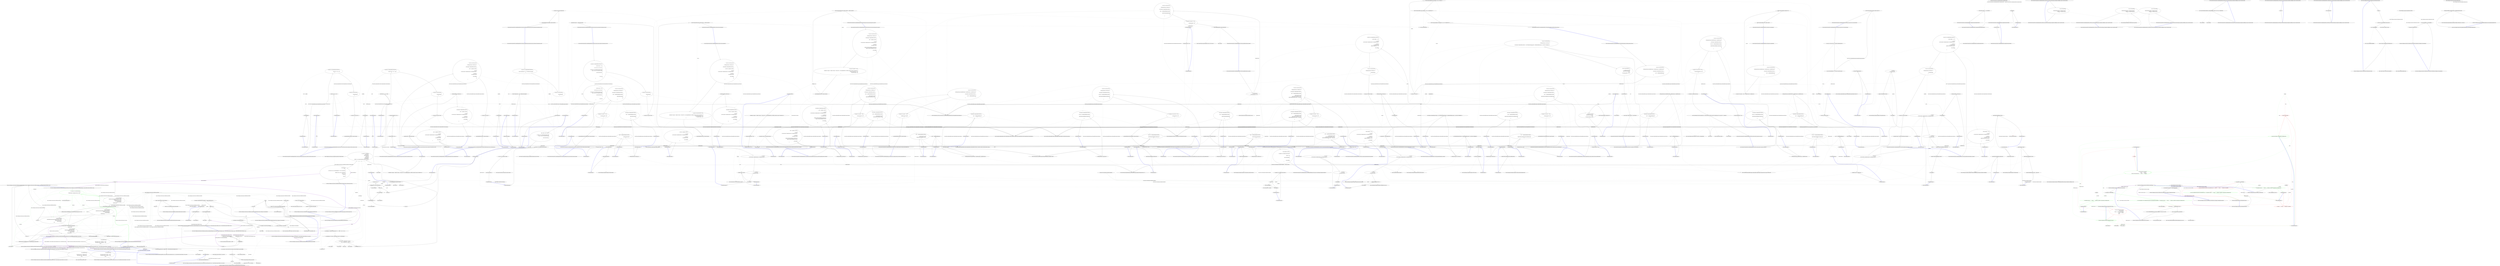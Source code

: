 digraph  {
n459 [label=module, span=""];
n460 [label=module, span=""];
n461 [label=module, span=""];
n462 [label=module, span=""];
n463 [label=module, span=""];
n464 [label=module, span=""];
n465 [label=negotiatedCookie, span=""];
n466 [label=browser, span=""];
n467 [label=string, span=""];
n468 [label=browser, span=""];
n469 [label="System.Action<Nancy.Responses.Negotiation.Negotiator>", span=""];
n470 [label="Nancy.Tests.Functional.Tests.ContentNegotiationFixture.NegotiationModule", span=""];
n0 [cluster="Nancy.Tests.Functional.Tests.ContentNegotiationFixture.Should_return_int_value_from_get_route_as_response_with_status_code_set_to_value()", label="Entry Nancy.Tests.Functional.Tests.ContentNegotiationFixture.Should_return_int_value_from_get_route_as_response_with_status_code_set_to_value()", span="18-18"];
n1 [cluster="Nancy.Tests.Functional.Tests.ContentNegotiationFixture.Should_return_int_value_from_get_route_as_response_with_status_code_set_to_value()", label="var module = new ConfigurableNancyModule(with =>\r\n            {\r\n                with.Get(''/int'', (x,m) => 200);\r\n            })", span="21-24"];
n2 [cluster="Nancy.Tests.Functional.Tests.ContentNegotiationFixture.Should_return_int_value_from_get_route_as_response_with_status_code_set_to_value()", label="var browser = new Browser(with =>\r\n            {\r\n                with.Module(module);\r\n            })", span="26-29"];
n6 [cluster="Nancy.Testing.ConfigurableNancyModule.ConfigurableNancyModule(System.Action<Nancy.Testing.ConfigurableNancyModule.ConfigurableNancyModuleConfigurator>)", label="Entry Nancy.Testing.ConfigurableNancyModule.ConfigurableNancyModule(System.Action<Nancy.Testing.ConfigurableNancyModule.ConfigurableNancyModuleConfigurator>)", span="20-20"];
n11 [cluster="lambda expression", label="with.Get(''/int'', (x,m) => 200)", span="23-23"];
n18 [cluster="lambda expression", label="with.Module(module)", span="28-28"];
n3 [cluster="Nancy.Tests.Functional.Tests.ContentNegotiationFixture.Should_return_int_value_from_get_route_as_response_with_status_code_set_to_value()", label="var response = browser.Get(''/int'')", span="32-32"];
n7 [cluster="Nancy.Testing.Browser.Browser(System.Action<Nancy.Testing.ConfigurableBootstrapper.ConfigurableBootstrapperConfigurator>)", label="Entry Nancy.Testing.Browser.Browser(System.Action<Nancy.Testing.ConfigurableBootstrapper.ConfigurableBootstrapperConfigurator>)", span="26-26"];
n4 [cluster="Nancy.Tests.Functional.Tests.ContentNegotiationFixture.Should_return_int_value_from_get_route_as_response_with_status_code_set_to_value()", label="Assert.Equal((HttpStatusCode)200, response.StatusCode)", span="35-35"];
n8 [cluster="Nancy.Testing.Browser.Get(string, System.Action<Nancy.Testing.BrowserContext>)", label="Entry Nancy.Testing.Browser.Get(string, System.Action<Nancy.Testing.BrowserContext>)", span="59-59"];
n5 [cluster="Nancy.Tests.Functional.Tests.ContentNegotiationFixture.Should_return_int_value_from_get_route_as_response_with_status_code_set_to_value()", label="Exit Nancy.Tests.Functional.Tests.ContentNegotiationFixture.Should_return_int_value_from_get_route_as_response_with_status_code_set_to_value()", span="18-18"];
n9 [cluster="Unk.Equal", label="Entry Unk.Equal", span=""];
n10 [cluster="lambda expression", label="Entry lambda expression", span="21-24"];
n12 [cluster="lambda expression", label="Exit lambda expression", span="21-24"];
n13 [cluster="Nancy.Testing.ConfigurableNancyModule.ConfigurableNancyModuleConfigurator.Get(string, System.Func<dynamic, Nancy.NancyModule, dynamic>)", label="Entry Nancy.Testing.ConfigurableNancyModule.ConfigurableNancyModuleConfigurator.Get(string, System.Func<dynamic, Nancy.NancyModule, dynamic>)", span="133-133"];
n14 [cluster="lambda expression", label="Entry lambda expression", span="23-23"];
n15 [cluster="lambda expression", label=200, span="23-23"];
n16 [cluster="lambda expression", label="Exit lambda expression", span="23-23"];
n17 [cluster="lambda expression", label="Entry lambda expression", span="26-29"];
n19 [cluster="lambda expression", label="Exit lambda expression", span="26-29"];
n20 [cluster="Nancy.Testing.ConfigurableBootstrapper.ConfigurableBootstrapperConfigurator.Module(Nancy.INancyModule)", label="Entry Nancy.Testing.ConfigurableBootstrapper.ConfigurableBootstrapperConfigurator.Module(Nancy.INancyModule)", span="817-817"];
n21 [cluster="Nancy.Tests.Functional.Tests.ContentNegotiationFixture.Should_return_string_value_from_get_route_as_response_with_content_set_as_value()", label="Entry Nancy.Tests.Functional.Tests.ContentNegotiationFixture.Should_return_string_value_from_get_route_as_response_with_content_set_as_value()", span="39-39"];
n22 [cluster="Nancy.Tests.Functional.Tests.ContentNegotiationFixture.Should_return_string_value_from_get_route_as_response_with_content_set_as_value()", label="var module = new ConfigurableNancyModule(with =>\r\n            {\r\n                with.Get(''/string'', (x, m) => ''hello'');\r\n            })", span="42-45"];
n23 [cluster="Nancy.Tests.Functional.Tests.ContentNegotiationFixture.Should_return_string_value_from_get_route_as_response_with_content_set_as_value()", label="var browser = new Browser(with =>\r\n            {\r\n                with.Module(module);\r\n            })", span="47-50"];
n29 [cluster="lambda expression", label="with.Get(''/string'', (x, m) => ''hello'')", span="44-44"];
n35 [cluster="lambda expression", label="with.Module(module)", span="49-49"];
n24 [cluster="Nancy.Tests.Functional.Tests.ContentNegotiationFixture.Should_return_string_value_from_get_route_as_response_with_content_set_as_value()", label="var response = browser.Get(''/string'')", span="53-53"];
n25 [cluster="Nancy.Tests.Functional.Tests.ContentNegotiationFixture.Should_return_string_value_from_get_route_as_response_with_content_set_as_value()", label="Assert.Equal(''hello'', response.Body.AsString())", span="56-56"];
n26 [cluster="Nancy.Tests.Functional.Tests.ContentNegotiationFixture.Should_return_string_value_from_get_route_as_response_with_content_set_as_value()", label="Exit Nancy.Tests.Functional.Tests.ContentNegotiationFixture.Should_return_string_value_from_get_route_as_response_with_content_set_as_value()", span="39-39"];
n27 [cluster="Nancy.Testing.BrowserResponseBodyWrapper.AsString()", label="Entry Nancy.Testing.BrowserResponseBodyWrapper.AsString()", span="30-30"];
n28 [cluster="lambda expression", label="Entry lambda expression", span="42-45"];
n30 [cluster="lambda expression", label="Exit lambda expression", span="42-45"];
n31 [cluster="lambda expression", label="Entry lambda expression", span="44-44"];
n32 [cluster="lambda expression", label="''hello''", span="44-44"];
n33 [cluster="lambda expression", label="Exit lambda expression", span="44-44"];
n34 [cluster="lambda expression", label="Entry lambda expression", span="47-50"];
n36 [cluster="lambda expression", label="Exit lambda expression", span="47-50"];
n37 [cluster="Nancy.Tests.Functional.Tests.ContentNegotiationFixture.Should_return_httpstatuscode_value_from_get_route_as_response_with_content_set_as_value()", label="Entry Nancy.Tests.Functional.Tests.ContentNegotiationFixture.Should_return_httpstatuscode_value_from_get_route_as_response_with_content_set_as_value()", span="60-60"];
n38 [cluster="Nancy.Tests.Functional.Tests.ContentNegotiationFixture.Should_return_httpstatuscode_value_from_get_route_as_response_with_content_set_as_value()", label="var module = new ConfigurableNancyModule(with =>\r\n            {\r\n                with.Get(''/httpstatuscode'', (x, m) => HttpStatusCode.Accepted);\r\n            })", span="63-66"];
n39 [cluster="Nancy.Tests.Functional.Tests.ContentNegotiationFixture.Should_return_httpstatuscode_value_from_get_route_as_response_with_content_set_as_value()", label="var browser = new Browser(with =>\r\n            {\r\n                with.Module(module);\r\n            })", span="68-71"];
n44 [cluster="lambda expression", label="with.Get(''/httpstatuscode'', (x, m) => HttpStatusCode.Accepted)", span="65-65"];
n50 [cluster="lambda expression", label="with.Module(module)", span="70-70"];
n40 [cluster="Nancy.Tests.Functional.Tests.ContentNegotiationFixture.Should_return_httpstatuscode_value_from_get_route_as_response_with_content_set_as_value()", label="var response = browser.Get(''/httpstatuscode'')", span="74-74"];
n41 [cluster="Nancy.Tests.Functional.Tests.ContentNegotiationFixture.Should_return_httpstatuscode_value_from_get_route_as_response_with_content_set_as_value()", label="Assert.Equal(HttpStatusCode.Accepted, response.StatusCode)", span="77-77"];
n42 [cluster="Nancy.Tests.Functional.Tests.ContentNegotiationFixture.Should_return_httpstatuscode_value_from_get_route_as_response_with_content_set_as_value()", label="Exit Nancy.Tests.Functional.Tests.ContentNegotiationFixture.Should_return_httpstatuscode_value_from_get_route_as_response_with_content_set_as_value()", span="60-60"];
n43 [cluster="lambda expression", label="Entry lambda expression", span="63-66"];
n45 [cluster="lambda expression", label="Exit lambda expression", span="63-66"];
n46 [cluster="lambda expression", label="Entry lambda expression", span="65-65"];
n47 [cluster="lambda expression", label="HttpStatusCode.Accepted", span="65-65"];
n48 [cluster="lambda expression", label="Exit lambda expression", span="65-65"];
n49 [cluster="lambda expression", label="Entry lambda expression", span="68-71"];
n51 [cluster="lambda expression", label="Exit lambda expression", span="68-71"];
n52 [cluster="Nancy.Tests.Functional.Tests.ContentNegotiationFixture.Should_return_action_value_as_response_with_content_set_as_value()", label="Entry Nancy.Tests.Functional.Tests.ContentNegotiationFixture.Should_return_action_value_as_response_with_content_set_as_value()", span="81-81"];
n53 [cluster="Nancy.Tests.Functional.Tests.ContentNegotiationFixture.Should_return_action_value_as_response_with_content_set_as_value()", label="var module = new ConfigurableNancyModule(with =>\r\n            {\r\n                with.Get(''/action'', (x, m) =>\r\n                {\r\n                    Action<Stream> result = stream =>\r\n                    {\r\n                        var wrapper = new UnclosableStreamWrapper(stream);\r\n                        using (var writer = new StreamWriter(wrapper))\r\n                        {\r\n                            writer.Write(''Hiya Nancy!'');\r\n                        }\r\n                    };\r\n\r\n                    return result;\r\n                });\r\n            })", span="84-99"];
n54 [cluster="Nancy.Tests.Functional.Tests.ContentNegotiationFixture.Should_return_action_value_as_response_with_content_set_as_value()", label="var browser = new Browser(with =>\r\n            {\r\n                with.Module(module);\r\n            })", span="101-104"];
n59 [cluster="lambda expression", label="with.Get(''/action'', (x, m) =>\r\n                {\r\n                    Action<Stream> result = stream =>\r\n                    {\r\n                        var wrapper = new UnclosableStreamWrapper(stream);\r\n                        using (var writer = new StreamWriter(wrapper))\r\n                        {\r\n                            writer.Write(''Hiya Nancy!'');\r\n                        }\r\n                    };\r\n\r\n                    return result;\r\n                })", span="86-98"];
n74 [cluster="lambda expression", label="with.Module(module)", span="103-103"];
n55 [cluster="Nancy.Tests.Functional.Tests.ContentNegotiationFixture.Should_return_action_value_as_response_with_content_set_as_value()", label="var response = browser.Get(''/action'')", span="107-107"];
n56 [cluster="Nancy.Tests.Functional.Tests.ContentNegotiationFixture.Should_return_action_value_as_response_with_content_set_as_value()", label="Assert.Equal(''Hiya Nancy!'', response.Body.AsString())", span="110-110"];
n57 [cluster="Nancy.Tests.Functional.Tests.ContentNegotiationFixture.Should_return_action_value_as_response_with_content_set_as_value()", label="Exit Nancy.Tests.Functional.Tests.ContentNegotiationFixture.Should_return_action_value_as_response_with_content_set_as_value()", span="81-81"];
n58 [cluster="lambda expression", label="Entry lambda expression", span="84-99"];
n60 [cluster="lambda expression", label="Exit lambda expression", span="84-99"];
n61 [cluster="lambda expression", label="Entry lambda expression", span="86-98"];
n62 [cluster="lambda expression", label="Action<Stream> result = stream =>\r\n                    {\r\n                        var wrapper = new UnclosableStreamWrapper(stream);\r\n                        using (var writer = new StreamWriter(wrapper))\r\n                        {\r\n                            writer.Write(''Hiya Nancy!'');\r\n                        }\r\n                    }", span="88-95"];
n63 [cluster="lambda expression", label="return result;", span="97-97"];
n66 [cluster="lambda expression", label="var wrapper = new UnclosableStreamWrapper(stream)", span="90-90"];
n64 [cluster="lambda expression", label="Exit lambda expression", span="86-98"];
n65 [cluster="lambda expression", label="Entry lambda expression", span="88-95"];
n67 [cluster="lambda expression", label="var writer = new StreamWriter(wrapper)", span="91-91"];
n70 [cluster="Nancy.IO.UnclosableStreamWrapper.UnclosableStreamWrapper(System.IO.Stream)", label="Entry Nancy.IO.UnclosableStreamWrapper.UnclosableStreamWrapper(System.IO.Stream)", span="22-22"];
n68 [cluster="lambda expression", label="writer.Write(''Hiya Nancy!'')", span="93-93"];
n71 [cluster="System.IO.StreamWriter.StreamWriter(System.IO.Stream)", label="Entry System.IO.StreamWriter.StreamWriter(System.IO.Stream)", span="0-0"];
n69 [cluster="lambda expression", label="Exit lambda expression", span="88-95"];
n72 [cluster="System.IO.StreamWriter.Write(string)", label="Entry System.IO.StreamWriter.Write(string)", span="0-0"];
n73 [cluster="lambda expression", label="Entry lambda expression", span="101-104"];
n75 [cluster="lambda expression", label="Exit lambda expression", span="101-104"];
n76 [cluster="Nancy.Tests.Functional.Tests.ContentNegotiationFixture.Should_add_negotiated_headers_to_response()", label="Entry Nancy.Tests.Functional.Tests.ContentNegotiationFixture.Should_add_negotiated_headers_to_response()", span="114-114"];
n77 [cluster="Nancy.Tests.Functional.Tests.ContentNegotiationFixture.Should_add_negotiated_headers_to_response()", label="var module = new ConfigurableNancyModule(with =>\r\n            {\r\n                with.Get(''/headers'', (x, m) =>\r\n                {\r\n                    var context =\r\n                        new NancyContext { NegotiationContext = new NegotiationContext() };\r\n\r\n                    var negotiator =\r\n                        new Negotiator(context);\r\n                    negotiator.WithHeader(''foo'', ''bar'');\r\n\r\n                    return negotiator;\r\n                });\r\n            })", span="118-131"];
n78 [cluster="Nancy.Tests.Functional.Tests.ContentNegotiationFixture.Should_add_negotiated_headers_to_response()", label="var brower = new Browser(with =>\r\n            {\r\n                with.ResponseProcessor<TestProcessor>();\r\n\r\n                with.Module(module);\r\n            })", span="133-138"];
n86 [cluster="lambda expression", label="with.Get(''/headers'', (x, m) =>\r\n                {\r\n                    var context =\r\n                        new NancyContext { NegotiationContext = new NegotiationContext() };\r\n\r\n                    var negotiator =\r\n                        new Negotiator(context);\r\n                    negotiator.WithHeader(''foo'', ''bar'');\r\n\r\n                    return negotiator;\r\n                })", span="120-130"];
n100 [cluster="lambda expression", label="with.Module(module)", span="137-137"];
n79 [cluster="Nancy.Tests.Functional.Tests.ContentNegotiationFixture.Should_add_negotiated_headers_to_response()", label="var response = brower.Get(''/headers'')", span="141-141"];
n99 [cluster="lambda expression", label="with.ResponseProcessor<TestProcessor>()", span="135-135"];
n80 [cluster="Nancy.Tests.Functional.Tests.ContentNegotiationFixture.Should_add_negotiated_headers_to_response()", label="Assert.True(response.Headers.ContainsKey(''foo''))", span="144-144"];
n81 [cluster="Nancy.Tests.Functional.Tests.ContentNegotiationFixture.Should_add_negotiated_headers_to_response()", label="Assert.Equal(''bar'', response.Headers[''foo''])", span="145-145"];
n83 [cluster="System.Collections.Generic.IDictionary<TKey, TValue>.ContainsKey(TKey)", label="Entry System.Collections.Generic.IDictionary<TKey, TValue>.ContainsKey(TKey)", span="0-0"];
n84 [cluster="Unk.True", label="Entry Unk.True", span=""];
n82 [cluster="Nancy.Tests.Functional.Tests.ContentNegotiationFixture.Should_add_negotiated_headers_to_response()", label="Exit Nancy.Tests.Functional.Tests.ContentNegotiationFixture.Should_add_negotiated_headers_to_response()", span="114-114"];
n85 [cluster="lambda expression", label="Entry lambda expression", span="118-131"];
n87 [cluster="lambda expression", label="Exit lambda expression", span="118-131"];
n88 [cluster="lambda expression", label="Entry lambda expression", span="120-130"];
n89 [cluster="lambda expression", label="var context =\r\n                        new NancyContext { NegotiationContext = new NegotiationContext() }", span="122-123"];
n90 [cluster="lambda expression", label="var negotiator =\r\n                        new Negotiator(context)", span="125-126"];
n94 [cluster="Nancy.NancyContext.NancyContext()", label="Entry Nancy.NancyContext.NancyContext()", span="24-24"];
n95 [cluster="Nancy.Responses.Negotiation.NegotiationContext.NegotiationContext()", label="Entry Nancy.Responses.Negotiation.NegotiationContext.NegotiationContext()", span="15-15"];
n91 [cluster="lambda expression", label="negotiator.WithHeader(''foo'', ''bar'')", span="127-127"];
n96 [cluster="Nancy.Responses.Negotiation.Negotiator.Negotiator(Nancy.NancyContext)", label="Entry Nancy.Responses.Negotiation.Negotiator.Negotiator(Nancy.NancyContext)", span="13-13"];
n92 [cluster="lambda expression", label="return negotiator;", span="129-129"];
n97 [cluster="Nancy.Responses.Negotiation.Negotiator.WithHeader(string, string)", label="Entry Nancy.Responses.Negotiation.Negotiator.WithHeader(string, string)", span="45-45"];
n93 [cluster="lambda expression", label="Exit lambda expression", span="120-130"];
n98 [cluster="lambda expression", label="Entry lambda expression", span="133-138"];
n102 [cluster="Nancy.Testing.ConfigurableBootstrapper.ConfigurableBootstrapperConfigurator.ResponseProcessor<T>()", label="Entry Nancy.Testing.ConfigurableBootstrapper.ConfigurableBootstrapperConfigurator.ResponseProcessor<T>()", span="1212-1212"];
n101 [cluster="lambda expression", label="Exit lambda expression", span="133-138"];
n103 [cluster="Nancy.Tests.Functional.Tests.ContentNegotiationFixture.Should_add_negotiated_content_headers_to_response()", label="Entry Nancy.Tests.Functional.Tests.ContentNegotiationFixture.Should_add_negotiated_content_headers_to_response()", span="149-149"];
n104 [cluster="Nancy.Tests.Functional.Tests.ContentNegotiationFixture.Should_add_negotiated_content_headers_to_response()", label="var module = new ConfigurableNancyModule(with =>\r\n          {\r\n            with.Get(''/headers'', (x, m) =>\r\n            {\r\n              var context =\r\n                  new NancyContext { NegotiationContext = new NegotiationContext() };\r\n\r\n              var negotiator =\r\n                  new Negotiator(context);\r\n              negotiator.WithContentType(''text/xml'');\r\n\r\n              return negotiator;\r\n            });\r\n          })", span="153-166"];
n105 [cluster="Nancy.Tests.Functional.Tests.ContentNegotiationFixture.Should_add_negotiated_content_headers_to_response()", label="var brower = new Browser(with =>\r\n          {\r\n            with.ResponseProcessor<TestProcessor>();\r\n\r\n            with.Module(module);\r\n          })", span="168-173"];
n110 [cluster="lambda expression", label="with.Get(''/headers'', (x, m) =>\r\n            {\r\n              var context =\r\n                  new NancyContext { NegotiationContext = new NegotiationContext() };\r\n\r\n              var negotiator =\r\n                  new Negotiator(context);\r\n              negotiator.WithContentType(''text/xml'');\r\n\r\n              return negotiator;\r\n            })", span="155-165"];
n121 [cluster="lambda expression", label="with.Module(module)", span="172-172"];
n106 [cluster="Nancy.Tests.Functional.Tests.ContentNegotiationFixture.Should_add_negotiated_content_headers_to_response()", label="var response = brower.Get(''/headers'')", span="176-176"];
n120 [cluster="lambda expression", label="with.ResponseProcessor<TestProcessor>()", span="170-170"];
n107 [cluster="Nancy.Tests.Functional.Tests.ContentNegotiationFixture.Should_add_negotiated_content_headers_to_response()", label="Assert.Equal(''text/xml'', response.Context.Response.ContentType)", span="179-179"];
n108 [cluster="Nancy.Tests.Functional.Tests.ContentNegotiationFixture.Should_add_negotiated_content_headers_to_response()", label="Exit Nancy.Tests.Functional.Tests.ContentNegotiationFixture.Should_add_negotiated_content_headers_to_response()", span="149-149"];
n109 [cluster="lambda expression", label="Entry lambda expression", span="153-166"];
n111 [cluster="lambda expression", label="Exit lambda expression", span="153-166"];
n112 [cluster="lambda expression", label="Entry lambda expression", span="155-165"];
n113 [cluster="lambda expression", label="var context =\r\n                  new NancyContext { NegotiationContext = new NegotiationContext() }", span="157-158"];
n114 [cluster="lambda expression", label="var negotiator =\r\n                  new Negotiator(context)", span="160-161"];
n115 [cluster="lambda expression", label="negotiator.WithContentType(''text/xml'')", span="162-162"];
n116 [cluster="lambda expression", label="return negotiator;", span="164-164"];
n118 [cluster="Nancy.Responses.Negotiation.Negotiator.WithContentType(string)", label="Entry Nancy.Responses.Negotiation.Negotiator.WithContentType(string)", span="56-56"];
n117 [cluster="lambda expression", label="Exit lambda expression", span="155-165"];
n119 [cluster="lambda expression", label="Entry lambda expression", span="168-173"];
n122 [cluster="lambda expression", label="Exit lambda expression", span="168-173"];
n123 [cluster="Nancy.Tests.Functional.Tests.ContentNegotiationFixture.Should_apply_default_accept_when_no_accept_header_sent()", label="Entry Nancy.Tests.Functional.Tests.ContentNegotiationFixture.Should_apply_default_accept_when_no_accept_header_sent()", span="183-183"];
n124 [cluster="Nancy.Tests.Functional.Tests.ContentNegotiationFixture.Should_apply_default_accept_when_no_accept_header_sent()", label="var browser = new Browser(with =>\r\n            {\r\n                with.ResponseProcessor<TestProcessor>();\r\n\r\n                with.Module(new ConfigurableNancyModule(x =>\r\n                {\r\n                    x.Get(''/'', (parameters, module) =>\r\n                    {\r\n                        var context =\r\n                            new NancyContext { NegotiationContext = new NegotiationContext() };\r\n\r\n                        var negotiator =\r\n                            new Negotiator(context);\r\n\r\n                        return negotiator;\r\n                    });\r\n                }));\r\n            })", span="186-203"];
n125 [cluster="Nancy.Tests.Functional.Tests.ContentNegotiationFixture.Should_apply_default_accept_when_no_accept_header_sent()", label="var response = browser.Get(''/'')", span="206-206"];
n129 [cluster="lambda expression", label="with.ResponseProcessor<TestProcessor>()", span="188-188"];
n130 [cluster="lambda expression", label="with.Module(new ConfigurableNancyModule(x =>\r\n                {\r\n                    x.Get(''/'', (parameters, module) =>\r\n                    {\r\n                        var context =\r\n                            new NancyContext { NegotiationContext = new NegotiationContext() };\r\n\r\n                        var negotiator =\r\n                            new Negotiator(context);\r\n\r\n                        return negotiator;\r\n                    });\r\n                }))", span="190-202"];
n126 [cluster="Nancy.Tests.Functional.Tests.ContentNegotiationFixture.Should_apply_default_accept_when_no_accept_header_sent()", label="Assert.Equal(HttpStatusCode.OK, response.StatusCode)", span="209-209"];
n127 [cluster="Nancy.Tests.Functional.Tests.ContentNegotiationFixture.Should_apply_default_accept_when_no_accept_header_sent()", label="Exit Nancy.Tests.Functional.Tests.ContentNegotiationFixture.Should_apply_default_accept_when_no_accept_header_sent()", span="183-183"];
n128 [cluster="lambda expression", label="Entry lambda expression", span="186-203"];
n131 [cluster="lambda expression", label="Exit lambda expression", span="186-203"];
n133 [cluster="lambda expression", label="x.Get(''/'', (parameters, module) =>\r\n                    {\r\n                        var context =\r\n                            new NancyContext { NegotiationContext = new NegotiationContext() };\r\n\r\n                        var negotiator =\r\n                            new Negotiator(context);\r\n\r\n                        return negotiator;\r\n                    })", span="192-201"];
n132 [cluster="lambda expression", label="Entry lambda expression", span="190-202"];
n134 [cluster="lambda expression", label="Exit lambda expression", span="190-202"];
n135 [cluster="lambda expression", label="Entry lambda expression", span="192-201"];
n136 [cluster="lambda expression", label="var context =\r\n                            new NancyContext { NegotiationContext = new NegotiationContext() }", span="194-195"];
n137 [cluster="lambda expression", label="var negotiator =\r\n                            new Negotiator(context)", span="197-198"];
n138 [cluster="lambda expression", label="return negotiator;", span="200-200"];
n139 [cluster="lambda expression", label="Exit lambda expression", span="192-201"];
n140 [cluster="Nancy.Tests.Functional.Tests.ContentNegotiationFixture.Should_boost_html_priority_if_set_to_the_same_priority_as_others()", label="Entry Nancy.Tests.Functional.Tests.ContentNegotiationFixture.Should_boost_html_priority_if_set_to_the_same_priority_as_others()", span="213-213"];
n141 [cluster="Nancy.Tests.Functional.Tests.ContentNegotiationFixture.Should_boost_html_priority_if_set_to_the_same_priority_as_others()", label="var browser = new Browser(with =>\r\n            {\r\n                with.ResponseProcessor<TestProcessor>();\r\n\r\n                with.Module(new ConfigurableNancyModule(x =>\r\n                {\r\n                    x.Get(''/'', (parameters, module) =>\r\n                    {\r\n                        var context =\r\n                            new NancyContext { NegotiationContext = new NegotiationContext() };\r\n\r\n                        var negotiator =\r\n                            new Negotiator(context);\r\n\r\n                        negotiator.WithAllowedMediaRange(''application/xml'');\r\n                        negotiator.WithAllowedMediaRange(''text/html'');\r\n\r\n                        return negotiator;\r\n                    });\r\n                }));\r\n            })", span="216-236"];
n142 [cluster="Nancy.Tests.Functional.Tests.ContentNegotiationFixture.Should_boost_html_priority_if_set_to_the_same_priority_as_others()", label="var response = browser.Get(''/'', with =>\r\n            {\r\n                with.Header(''User-Agent'', ''Mozilla/5.0 (Windows; U; Windows NT 5.1; ru-RU) AppleWebKit/533.19.4 (KHTML, like Gecko) Version/5.0.3 Safari/533.19.4'');\r\n                with.Accept(''application/xml'', 0.9m);\r\n                with.Accept(''text/html'', 0.9m);\r\n            })", span="239-244"];
n148 [cluster="lambda expression", label="with.ResponseProcessor<TestProcessor>()", span="218-218"];
n149 [cluster="lambda expression", label="with.Module(new ConfigurableNancyModule(x =>\r\n                {\r\n                    x.Get(''/'', (parameters, module) =>\r\n                    {\r\n                        var context =\r\n                            new NancyContext { NegotiationContext = new NegotiationContext() };\r\n\r\n                        var negotiator =\r\n                            new Negotiator(context);\r\n\r\n                        negotiator.WithAllowedMediaRange(''application/xml'');\r\n                        negotiator.WithAllowedMediaRange(''text/html'');\r\n\r\n                        return negotiator;\r\n                    });\r\n                }))", span="220-235"];
n143 [cluster="Nancy.Tests.Functional.Tests.ContentNegotiationFixture.Should_boost_html_priority_if_set_to_the_same_priority_as_others()", label="Assert.Equal(HttpStatusCode.OK, response.StatusCode)", span="247-247"];
n162 [cluster="lambda expression", label="Entry lambda expression", span="239-244"];
n144 [cluster="Nancy.Tests.Functional.Tests.ContentNegotiationFixture.Should_boost_html_priority_if_set_to_the_same_priority_as_others()", label="Assert.True(response.Body.AsString().Contains(''text/html''), ''Media type mismatch'')", span="248-248"];
n145 [cluster="Nancy.Tests.Functional.Tests.ContentNegotiationFixture.Should_boost_html_priority_if_set_to_the_same_priority_as_others()", label="Exit Nancy.Tests.Functional.Tests.ContentNegotiationFixture.Should_boost_html_priority_if_set_to_the_same_priority_as_others()", span="213-213"];
n146 [cluster="string.Contains(string)", label="Entry string.Contains(string)", span="0-0"];
n147 [cluster="lambda expression", label="Entry lambda expression", span="216-236"];
n150 [cluster="lambda expression", label="Exit lambda expression", span="216-236"];
n152 [cluster="lambda expression", label="x.Get(''/'', (parameters, module) =>\r\n                    {\r\n                        var context =\r\n                            new NancyContext { NegotiationContext = new NegotiationContext() };\r\n\r\n                        var negotiator =\r\n                            new Negotiator(context);\r\n\r\n                        negotiator.WithAllowedMediaRange(''application/xml'');\r\n                        negotiator.WithAllowedMediaRange(''text/html'');\r\n\r\n                        return negotiator;\r\n                    })", span="222-234"];
n151 [cluster="lambda expression", label="Entry lambda expression", span="220-235"];
n153 [cluster="lambda expression", label="Exit lambda expression", span="220-235"];
n154 [cluster="lambda expression", label="Entry lambda expression", span="222-234"];
n155 [cluster="lambda expression", label="var context =\r\n                            new NancyContext { NegotiationContext = new NegotiationContext() }", span="224-225"];
n156 [cluster="lambda expression", label="var negotiator =\r\n                            new Negotiator(context)", span="227-228"];
n157 [cluster="lambda expression", label="negotiator.WithAllowedMediaRange(''application/xml'')", span="230-230"];
n158 [cluster="lambda expression", label="negotiator.WithAllowedMediaRange(''text/html'')", span="231-231"];
n159 [cluster="lambda expression", label="return negotiator;", span="233-233"];
n161 [cluster="Nancy.Responses.Negotiation.Negotiator.WithAllowedMediaRange(Nancy.Responses.Negotiation.MediaRange)", label="Entry Nancy.Responses.Negotiation.Negotiator.WithAllowedMediaRange(Nancy.Responses.Negotiation.MediaRange)", span="113-113"];
n160 [cluster="lambda expression", label="Exit lambda expression", span="222-234"];
n163 [cluster="lambda expression", label="with.Header(''User-Agent'', ''Mozilla/5.0 (Windows; U; Windows NT 5.1; ru-RU) AppleWebKit/533.19.4 (KHTML, like Gecko) Version/5.0.3 Safari/533.19.4'')", span="241-241"];
n164 [cluster="lambda expression", label="with.Accept(''application/xml'', 0.9m)", span="242-242"];
n165 [cluster="lambda expression", label="with.Accept(''text/html'', 0.9m)", span="243-243"];
n167 [cluster="Nancy.Testing.BrowserContext.Header(string, string)", label="Entry Nancy.Testing.BrowserContext.Header(string, string)", span="105-105"];
n168 [cluster="Nancy.Testing.BrowserContext.Accept(Nancy.Responses.Negotiation.MediaRange, decimal)", label="Entry Nancy.Testing.BrowserContext.Accept(Nancy.Responses.Negotiation.MediaRange, decimal)", span="177-177"];
n166 [cluster="lambda expression", label="Exit lambda expression", span="239-244"];
n169 [cluster="Nancy.Tests.Functional.Tests.ContentNegotiationFixture.Should_override_with_extension()", label="Entry Nancy.Tests.Functional.Tests.ContentNegotiationFixture.Should_override_with_extension()", span="252-252"];
n170 [cluster="Nancy.Tests.Functional.Tests.ContentNegotiationFixture.Should_override_with_extension()", label="var browser = new Browser(with =>\r\n            {\r\n                with.ResponseProcessor<TestProcessor>();\r\n\r\n                with.Module(new ConfigurableNancyModule(x =>\r\n                {\r\n                    x.Get(''/test'', (parameters, module) =>\r\n                    {\r\n                        var context =\r\n                            new NancyContext { NegotiationContext = new NegotiationContext() };\r\n\r\n                        var negotiator =\r\n                            new Negotiator(context);\r\n\r\n                        return negotiator;\r\n                    });\r\n                }));\r\n            })", span="255-272"];
n171 [cluster="Nancy.Tests.Functional.Tests.ContentNegotiationFixture.Should_override_with_extension()", label="var response = browser.Get(''/test.foo'', with =>\r\n            {\r\n                with.Header(''User-Agent'', ''Mozilla/5.0 (Windows; U; Windows NT 5.1; ru-RU) AppleWebKit/533.19.4 (KHTML, like Gecko) Version/5.0.3 Safari/533.19.4'');\r\n                with.Accept(''application/xml'', 0.9m);\r\n                with.Accept(''text/html'', 0.9m);\r\n            })", span="275-280"];
n176 [cluster="lambda expression", label="with.ResponseProcessor<TestProcessor>()", span="257-257"];
n177 [cluster="lambda expression", label="with.Module(new ConfigurableNancyModule(x =>\r\n                {\r\n                    x.Get(''/test'', (parameters, module) =>\r\n                    {\r\n                        var context =\r\n                            new NancyContext { NegotiationContext = new NegotiationContext() };\r\n\r\n                        var negotiator =\r\n                            new Negotiator(context);\r\n\r\n                        return negotiator;\r\n                    });\r\n                }))", span="259-271"];
n172 [cluster="Nancy.Tests.Functional.Tests.ContentNegotiationFixture.Should_override_with_extension()", label="Assert.Equal(HttpStatusCode.OK, response.StatusCode)", span="283-283"];
n187 [cluster="lambda expression", label="Entry lambda expression", span="275-280"];
n173 [cluster="Nancy.Tests.Functional.Tests.ContentNegotiationFixture.Should_override_with_extension()", label="Assert.True(response.Body.AsString().Contains(''foo/bar''), ''Media type mismatch'')", span="284-284"];
n174 [cluster="Nancy.Tests.Functional.Tests.ContentNegotiationFixture.Should_override_with_extension()", label="Exit Nancy.Tests.Functional.Tests.ContentNegotiationFixture.Should_override_with_extension()", span="252-252"];
n175 [cluster="lambda expression", label="Entry lambda expression", span="255-272"];
n178 [cluster="lambda expression", label="Exit lambda expression", span="255-272"];
n180 [cluster="lambda expression", label="x.Get(''/test'', (parameters, module) =>\r\n                    {\r\n                        var context =\r\n                            new NancyContext { NegotiationContext = new NegotiationContext() };\r\n\r\n                        var negotiator =\r\n                            new Negotiator(context);\r\n\r\n                        return negotiator;\r\n                    })", span="261-270"];
n179 [cluster="lambda expression", label="Entry lambda expression", span="259-271"];
n181 [cluster="lambda expression", label="Exit lambda expression", span="259-271"];
n182 [cluster="lambda expression", label="Entry lambda expression", span="261-270"];
n183 [cluster="lambda expression", label="var context =\r\n                            new NancyContext { NegotiationContext = new NegotiationContext() }", span="263-264"];
n184 [cluster="lambda expression", label="var negotiator =\r\n                            new Negotiator(context)", span="266-267"];
n185 [cluster="lambda expression", label="return negotiator;", span="269-269"];
n186 [cluster="lambda expression", label="Exit lambda expression", span="261-270"];
n188 [cluster="lambda expression", label="with.Header(''User-Agent'', ''Mozilla/5.0 (Windows; U; Windows NT 5.1; ru-RU) AppleWebKit/533.19.4 (KHTML, like Gecko) Version/5.0.3 Safari/533.19.4'')", span="277-277"];
n189 [cluster="lambda expression", label="with.Accept(''application/xml'', 0.9m)", span="278-278"];
n190 [cluster="lambda expression", label="with.Accept(''text/html'', 0.9m)", span="279-279"];
n191 [cluster="lambda expression", label="Exit lambda expression", span="275-280"];
n192 [cluster="Nancy.Tests.Functional.Tests.ContentNegotiationFixture.Should_response_with_notacceptable_when_route_does_not_allow_any_of_the_accepted_formats()", label="Entry Nancy.Tests.Functional.Tests.ContentNegotiationFixture.Should_response_with_notacceptable_when_route_does_not_allow_any_of_the_accepted_formats()", span="288-288"];
n193 [cluster="Nancy.Tests.Functional.Tests.ContentNegotiationFixture.Should_response_with_notacceptable_when_route_does_not_allow_any_of_the_accepted_formats()", label="var browser = new Browser(with =>\r\n            {\r\n                with.ResponseProcessor<TestProcessor>();\r\n\r\n                with.Module(new ConfigurableNancyModule(x =>\r\n                {\r\n                    x.Get(''/test'', CreateNegotiatedResponse(config =>\r\n                    {\r\n                        config.WithAllowedMediaRange(''application/xml'');\r\n                    }));\r\n                }));\r\n            })", span="291-302"];
n194 [cluster="Nancy.Tests.Functional.Tests.ContentNegotiationFixture.Should_response_with_notacceptable_when_route_does_not_allow_any_of_the_accepted_formats()", label="var response = browser.Get(''/test'', with =>\r\n            {\r\n                with.Accept(''foo/bar'', 0.9m);\r\n            })", span="305-308"];
n198 [cluster="lambda expression", label="with.ResponseProcessor<TestProcessor>()", span="293-293"];
n199 [cluster="lambda expression", label="with.Module(new ConfigurableNancyModule(x =>\r\n                {\r\n                    x.Get(''/test'', CreateNegotiatedResponse(config =>\r\n                    {\r\n                        config.WithAllowedMediaRange(''application/xml'');\r\n                    }));\r\n                }))", span="295-301"];
n195 [cluster="Nancy.Tests.Functional.Tests.ContentNegotiationFixture.Should_response_with_notacceptable_when_route_does_not_allow_any_of_the_accepted_formats()", label="Assert.Equal(HttpStatusCode.NotAcceptable, response.StatusCode)", span="311-311"];
n208 [cluster="lambda expression", label="Entry lambda expression", span="305-308"];
n196 [cluster="Nancy.Tests.Functional.Tests.ContentNegotiationFixture.Should_response_with_notacceptable_when_route_does_not_allow_any_of_the_accepted_formats()", label="Exit Nancy.Tests.Functional.Tests.ContentNegotiationFixture.Should_response_with_notacceptable_when_route_does_not_allow_any_of_the_accepted_formats()", span="288-288"];
n197 [cluster="lambda expression", label="Entry lambda expression", span="291-302"];
n200 [cluster="lambda expression", label="Exit lambda expression", span="291-302"];
n202 [cluster="lambda expression", label="x.Get(''/test'', CreateNegotiatedResponse(config =>\r\n                    {\r\n                        config.WithAllowedMediaRange(''application/xml'');\r\n                    }))", span="297-300"];
n201 [cluster="lambda expression", label="Entry lambda expression", span="295-301"];
n203 [cluster="lambda expression", label="Exit lambda expression", span="295-301"];
n204 [cluster="Nancy.Tests.Functional.Tests.ContentNegotiationFixture.CreateNegotiatedResponse(System.Action<Nancy.Responses.Negotiation.Negotiator>)", label="Entry Nancy.Tests.Functional.Tests.ContentNegotiationFixture.CreateNegotiatedResponse(System.Action<Nancy.Responses.Negotiation.Negotiator>)", span="588-588"];
n205 [cluster="lambda expression", label="Entry lambda expression", span="297-300"];
n206 [cluster="lambda expression", label="config.WithAllowedMediaRange(''application/xml'')", span="299-299"];
n207 [cluster="lambda expression", label="Exit lambda expression", span="297-300"];
n209 [cluster="lambda expression", label="with.Accept(''foo/bar'', 0.9m)", span="307-307"];
n210 [cluster="lambda expression", label="Exit lambda expression", span="305-308"];
n211 [cluster="Nancy.Tests.Functional.Tests.ContentNegotiationFixture.Should_return_that_contains_default_model_when_no_media_range_specific_model_was_declared()", label="Entry Nancy.Tests.Functional.Tests.ContentNegotiationFixture.Should_return_that_contains_default_model_when_no_media_range_specific_model_was_declared()", span="315-315"];
n212 [cluster="Nancy.Tests.Functional.Tests.ContentNegotiationFixture.Should_return_that_contains_default_model_when_no_media_range_specific_model_was_declared()", label="var browser = new Browser(with =>\r\n            {\r\n                with.ResponseProcessor<ModelProcessor>();\r\n\r\n                with.Module(new ConfigurableNancyModule(x =>\r\n                {\r\n                    x.Get(''/'', CreateNegotiatedResponse(config =>\r\n                    {\r\n                        config.WithModel(''the model'');\r\n                        config.WithAllowedMediaRange(''test/test'');\r\n                    }));\r\n                }));\r\n            })", span="318-330"];
n213 [cluster="Nancy.Tests.Functional.Tests.ContentNegotiationFixture.Should_return_that_contains_default_model_when_no_media_range_specific_model_was_declared()", label="var response = browser.Get(''/'', with =>\r\n            {\r\n                with.Accept(''test/test'', 0.9m);\r\n            })", span="333-336"];
n217 [cluster="lambda expression", label="with.ResponseProcessor<ModelProcessor>()", span="320-320"];
n218 [cluster="lambda expression", label="with.Module(new ConfigurableNancyModule(x =>\r\n                {\r\n                    x.Get(''/'', CreateNegotiatedResponse(config =>\r\n                    {\r\n                        config.WithModel(''the model'');\r\n                        config.WithAllowedMediaRange(''test/test'');\r\n                    }));\r\n                }))", span="322-329"];
n214 [cluster="Nancy.Tests.Functional.Tests.ContentNegotiationFixture.Should_return_that_contains_default_model_when_no_media_range_specific_model_was_declared()", label="Assert.Equal(''the model'', response.Body.AsString())", span="339-339"];
n228 [cluster="lambda expression", label="Entry lambda expression", span="333-336"];
n215 [cluster="Nancy.Tests.Functional.Tests.ContentNegotiationFixture.Should_return_that_contains_default_model_when_no_media_range_specific_model_was_declared()", label="Exit Nancy.Tests.Functional.Tests.ContentNegotiationFixture.Should_return_that_contains_default_model_when_no_media_range_specific_model_was_declared()", span="315-315"];
n216 [cluster="lambda expression", label="Entry lambda expression", span="318-330"];
n219 [cluster="lambda expression", label="Exit lambda expression", span="318-330"];
n221 [cluster="lambda expression", label="x.Get(''/'', CreateNegotiatedResponse(config =>\r\n                    {\r\n                        config.WithModel(''the model'');\r\n                        config.WithAllowedMediaRange(''test/test'');\r\n                    }))", span="324-328"];
n220 [cluster="lambda expression", label="Entry lambda expression", span="322-329"];
n222 [cluster="lambda expression", label="Exit lambda expression", span="322-329"];
n223 [cluster="lambda expression", label="Entry lambda expression", span="324-328"];
n224 [cluster="lambda expression", label="config.WithModel(''the model'')", span="326-326"];
n225 [cluster="lambda expression", label="config.WithAllowedMediaRange(''test/test'')", span="327-327"];
n227 [cluster="Nancy.Responses.Negotiation.Negotiator.WithModel(dynamic)", label="Entry Nancy.Responses.Negotiation.Negotiator.WithModel(dynamic)", span="135-135"];
n226 [cluster="lambda expression", label="Exit lambda expression", span="324-328"];
n229 [cluster="lambda expression", label="with.Accept(''test/test'', 0.9m)", span="335-335"];
n230 [cluster="lambda expression", label="Exit lambda expression", span="333-336"];
n231 [cluster="Nancy.Tests.Functional.Tests.ContentNegotiationFixture.Should_return_media_range_specific_model_when_declared()", label="Entry Nancy.Tests.Functional.Tests.ContentNegotiationFixture.Should_return_media_range_specific_model_when_declared()", span="343-343"];
n232 [cluster="Nancy.Tests.Functional.Tests.ContentNegotiationFixture.Should_return_media_range_specific_model_when_declared()", label="var browser = new Browser(with =>\r\n            {\r\n                with.ResponseProcessor<ModelProcessor>();\r\n\r\n                with.Module(new ConfigurableNancyModule(x =>\r\n                {\r\n                    x.Get(''/'', CreateNegotiatedResponse(config =>\r\n                    {\r\n                        config.WithModel(''the model'');\r\n                        config.WithAllowedMediaRange(''test/test'');\r\n                        config.WithMediaRangeModel(''test/test'', ''media model'');\r\n                    }));\r\n                }));\r\n            })", span="346-359"];
n233 [cluster="Nancy.Tests.Functional.Tests.ContentNegotiationFixture.Should_return_media_range_specific_model_when_declared()", label="var response = browser.Get(''/'', with =>\r\n            {\r\n                with.Accept(''test/test'', 0.9m);\r\n            })", span="362-365"];
n237 [cluster="lambda expression", label="with.ResponseProcessor<ModelProcessor>()", span="348-348"];
n238 [cluster="lambda expression", label="with.Module(new ConfigurableNancyModule(x =>\r\n                {\r\n                    x.Get(''/'', CreateNegotiatedResponse(config =>\r\n                    {\r\n                        config.WithModel(''the model'');\r\n                        config.WithAllowedMediaRange(''test/test'');\r\n                        config.WithMediaRangeModel(''test/test'', ''media model'');\r\n                    }));\r\n                }))", span="350-358"];
n234 [cluster="Nancy.Tests.Functional.Tests.ContentNegotiationFixture.Should_return_media_range_specific_model_when_declared()", label="Assert.Equal(''media model'', response.Body.AsString())", span="368-368"];
n249 [cluster="lambda expression", label="Entry lambda expression", span="362-365"];
n235 [cluster="Nancy.Tests.Functional.Tests.ContentNegotiationFixture.Should_return_media_range_specific_model_when_declared()", label="Exit Nancy.Tests.Functional.Tests.ContentNegotiationFixture.Should_return_media_range_specific_model_when_declared()", span="343-343"];
n236 [cluster="lambda expression", label="Entry lambda expression", span="346-359"];
n239 [cluster="lambda expression", label="Exit lambda expression", span="346-359"];
n241 [cluster="lambda expression", label="x.Get(''/'', CreateNegotiatedResponse(config =>\r\n                    {\r\n                        config.WithModel(''the model'');\r\n                        config.WithAllowedMediaRange(''test/test'');\r\n                        config.WithMediaRangeModel(''test/test'', ''media model'');\r\n                    }))", span="352-357"];
n240 [cluster="lambda expression", label="Entry lambda expression", span="350-358"];
n242 [cluster="lambda expression", label="Exit lambda expression", span="350-358"];
n243 [cluster="lambda expression", label="Entry lambda expression", span="352-357"];
n244 [cluster="lambda expression", label="config.WithModel(''the model'')", span="354-354"];
n245 [cluster="lambda expression", label="config.WithAllowedMediaRange(''test/test'')", span="355-355"];
n246 [cluster="lambda expression", label="config.WithMediaRangeModel(''test/test'', ''media model'')", span="356-356"];
n247 [cluster="lambda expression", label="Exit lambda expression", span="352-357"];
n248 [cluster="Nancy.Responses.Negotiation.Negotiator.WithMediaRangeModel(Nancy.Responses.Negotiation.MediaRange, object)", label="Entry Nancy.Responses.Negotiation.Negotiator.WithMediaRangeModel(Nancy.Responses.Negotiation.MediaRange, object)", span="163-163"];
n250 [cluster="lambda expression", label="with.Accept(''test/test'', 0.9m)", span="364-364"];
n251 [cluster="lambda expression", label="Exit lambda expression", span="362-365"];
n252 [cluster="Nancy.Tests.Functional.Tests.ContentNegotiationFixture.Should_add_vary_accept_header()", label="Entry Nancy.Tests.Functional.Tests.ContentNegotiationFixture.Should_add_vary_accept_header()", span="372-372"];
n253 [cluster="Nancy.Tests.Functional.Tests.ContentNegotiationFixture.Should_add_vary_accept_header()", label="var browser = new Browser(with =>\r\n            {\r\n                with.ResponseProcessors(typeof(XmlProcessor), typeof(JsonProcessor), typeof(TestProcessor));\r\n\r\n                with.Module(new ConfigurableNancyModule(x =>\r\n                {\r\n                    x.Get(''/'', CreateNegotiatedResponse());\r\n                }));\r\n            })", span="375-383"];
n254 [cluster="Nancy.Tests.Functional.Tests.ContentNegotiationFixture.Should_add_vary_accept_header()", label="var response = browser.Get(''/'', with => with.Header(''Accept'', ''application/json''))", span="386-386"];
n259 [cluster="lambda expression", label="with.ResponseProcessors(typeof(XmlProcessor), typeof(JsonProcessor), typeof(TestProcessor))", span="377-377"];
n260 [cluster="lambda expression", label="with.Module(new ConfigurableNancyModule(x =>\r\n                {\r\n                    x.Get(''/'', CreateNegotiatedResponse());\r\n                }))", span="379-382"];
n255 [cluster="Nancy.Tests.Functional.Tests.ContentNegotiationFixture.Should_add_vary_accept_header()", label="Assert.True(response.Headers.ContainsKey(''Vary''))", span="389-389"];
n266 [cluster="lambda expression", label="Entry lambda expression", span="386-386"];
n256 [cluster="Nancy.Tests.Functional.Tests.ContentNegotiationFixture.Should_add_vary_accept_header()", label="Assert.True(response.Headers[''Vary''].Contains(''Accept''))", span="390-390"];
n257 [cluster="Nancy.Tests.Functional.Tests.ContentNegotiationFixture.Should_add_vary_accept_header()", label="Exit Nancy.Tests.Functional.Tests.ContentNegotiationFixture.Should_add_vary_accept_header()", span="372-372"];
n258 [cluster="lambda expression", label="Entry lambda expression", span="375-383"];
n262 [cluster="Nancy.Testing.ConfigurableBootstrapper.ConfigurableBootstrapperConfigurator.ResponseProcessors(params System.Type[])", label="Entry Nancy.Testing.ConfigurableBootstrapper.ConfigurableBootstrapperConfigurator.ResponseProcessors(params System.Type[])", span="1225-1225"];
n261 [cluster="lambda expression", label="Exit lambda expression", span="375-383"];
n264 [cluster="lambda expression", label="x.Get(''/'', CreateNegotiatedResponse())", span="381-381"];
n263 [cluster="lambda expression", label="Entry lambda expression", span="379-382"];
n265 [cluster="lambda expression", label="Exit lambda expression", span="379-382"];
n267 [cluster="lambda expression", label="with.Header(''Accept'', ''application/json'')", span="386-386"];
n268 [cluster="lambda expression", label="Exit lambda expression", span="386-386"];
n269 [cluster="Nancy.Tests.Functional.Tests.ContentNegotiationFixture.Should_add_link_header_for_matching_response_processors()", label="Entry Nancy.Tests.Functional.Tests.ContentNegotiationFixture.Should_add_link_header_for_matching_response_processors()", span="394-394"];
n270 [cluster="Nancy.Tests.Functional.Tests.ContentNegotiationFixture.Should_add_link_header_for_matching_response_processors()", label="var browser = new Browser(with =>\r\n            {\r\n                with.ResponseProcessors(typeof(XmlProcessor), typeof(JsonProcessor), typeof(TestProcessor));\r\n\r\n                with.Module(new ConfigurableNancyModule(x =>\r\n                {\r\n                    x.Get(''/'', CreateNegotiatedResponse());\r\n                }));\r\n            })", span="397-405"];
n271 [cluster="Nancy.Tests.Functional.Tests.ContentNegotiationFixture.Should_add_link_header_for_matching_response_processors()", label="var response = browser.Get(''/'')", span="408-408"];
n277 [cluster="lambda expression", label="with.ResponseProcessors(typeof(XmlProcessor), typeof(JsonProcessor), typeof(TestProcessor))", span="399-399"];
n278 [cluster="lambda expression", label="with.Module(new ConfigurableNancyModule(x =>\r\n                {\r\n                    x.Get(''/'', CreateNegotiatedResponse());\r\n                }))", span="401-404"];
n272 [cluster="Nancy.Tests.Functional.Tests.ContentNegotiationFixture.Should_add_link_header_for_matching_response_processors()", label="Assert.True(response.Headers[''Link''].Contains(@''</.foo>; rel=''''foo/bar''''''))", span="411-411"];
n273 [cluster="Nancy.Tests.Functional.Tests.ContentNegotiationFixture.Should_add_link_header_for_matching_response_processors()", label="Assert.True(response.Headers[''Link''].Contains(@''</.json>; rel=''''application/json''''''))", span="412-412"];
n274 [cluster="Nancy.Tests.Functional.Tests.ContentNegotiationFixture.Should_add_link_header_for_matching_response_processors()", label="Assert.True(response.Headers[''Link''].Contains(@''</.xml>; rel=''''application/xml''''''))", span="413-413"];
n275 [cluster="Nancy.Tests.Functional.Tests.ContentNegotiationFixture.Should_add_link_header_for_matching_response_processors()", label="Exit Nancy.Tests.Functional.Tests.ContentNegotiationFixture.Should_add_link_header_for_matching_response_processors()", span="394-394"];
n276 [cluster="lambda expression", label="Entry lambda expression", span="397-405"];
n279 [cluster="lambda expression", label="Exit lambda expression", span="397-405"];
n281 [cluster="lambda expression", label="x.Get(''/'', CreateNegotiatedResponse())", span="403-403"];
n280 [cluster="lambda expression", label="Entry lambda expression", span="401-404"];
n282 [cluster="lambda expression", label="Exit lambda expression", span="401-404"];
n283 [cluster="Nancy.Tests.Functional.Tests.ContentNegotiationFixture.Should_set_negotiated_status_code_to_response_when_set_as_integer()", label="Entry Nancy.Tests.Functional.Tests.ContentNegotiationFixture.Should_set_negotiated_status_code_to_response_when_set_as_integer()", span="417-417"];
n284 [cluster="Nancy.Tests.Functional.Tests.ContentNegotiationFixture.Should_set_negotiated_status_code_to_response_when_set_as_integer()", label="var browser = new Browser(with =>\r\n            {\r\n                with.ResponseProcessor<TestProcessor>();\r\n\r\n                with.Module(new ConfigurableNancyModule(x =>\r\n                {\r\n                    x.Get(''/'', CreateNegotiatedResponse(config =>\r\n                    {\r\n                        config.WithStatusCode(507);\r\n                    }));\r\n                }));\r\n            })", span="420-431"];
n285 [cluster="Nancy.Tests.Functional.Tests.ContentNegotiationFixture.Should_set_negotiated_status_code_to_response_when_set_as_integer()", label="var response = browser.Get(''/'', with =>\r\n            {\r\n                with.Accept(''test/test'', 0.9m);\r\n            })", span="434-437"];
n289 [cluster="lambda expression", label="with.ResponseProcessor<TestProcessor>()", span="422-422"];
n290 [cluster="lambda expression", label="with.Module(new ConfigurableNancyModule(x =>\r\n                {\r\n                    x.Get(''/'', CreateNegotiatedResponse(config =>\r\n                    {\r\n                        config.WithStatusCode(507);\r\n                    }));\r\n                }))", span="424-430"];
n286 [cluster="Nancy.Tests.Functional.Tests.ContentNegotiationFixture.Should_set_negotiated_status_code_to_response_when_set_as_integer()", label="Assert.Equal(HttpStatusCode.InsufficientStorage, response.StatusCode)", span="440-440"];
n299 [cluster="lambda expression", label="Entry lambda expression", span="434-437"];
n287 [cluster="Nancy.Tests.Functional.Tests.ContentNegotiationFixture.Should_set_negotiated_status_code_to_response_when_set_as_integer()", label="Exit Nancy.Tests.Functional.Tests.ContentNegotiationFixture.Should_set_negotiated_status_code_to_response_when_set_as_integer()", span="417-417"];
n288 [cluster="lambda expression", label="Entry lambda expression", span="420-431"];
n291 [cluster="lambda expression", label="Exit lambda expression", span="420-431"];
n293 [cluster="lambda expression", label="x.Get(''/'', CreateNegotiatedResponse(config =>\r\n                    {\r\n                        config.WithStatusCode(507);\r\n                    }))", span="426-429"];
n292 [cluster="lambda expression", label="Entry lambda expression", span="424-430"];
n294 [cluster="lambda expression", label="Exit lambda expression", span="424-430"];
n295 [cluster="lambda expression", label="Entry lambda expression", span="426-429"];
n296 [cluster="lambda expression", label="config.WithStatusCode(507)", span="428-428"];
n297 [cluster="lambda expression", label="Exit lambda expression", span="426-429"];
n298 [cluster="Nancy.Responses.Negotiation.Negotiator.WithStatusCode(int)", label="Entry Nancy.Responses.Negotiation.Negotiator.WithStatusCode(int)", span="190-190"];
n300 [cluster="lambda expression", label="with.Accept(''test/test'', 0.9m)", span="436-436"];
n301 [cluster="lambda expression", label="Exit lambda expression", span="434-437"];
n302 [cluster="Nancy.Tests.Functional.Tests.ContentNegotiationFixture.Should_set_negotiated_status_code_to_response_when_set_as_httpstatuscode()", label="Entry Nancy.Tests.Functional.Tests.ContentNegotiationFixture.Should_set_negotiated_status_code_to_response_when_set_as_httpstatuscode()", span="444-444"];
n303 [cluster="Nancy.Tests.Functional.Tests.ContentNegotiationFixture.Should_set_negotiated_status_code_to_response_when_set_as_httpstatuscode()", label="var browser = new Browser(with =>\r\n            {\r\n                with.ResponseProcessor<TestProcessor>();\r\n\r\n                with.Module(new ConfigurableNancyModule(x =>\r\n                {\r\n                    x.Get(''/'', CreateNegotiatedResponse(config =>\r\n                    {\r\n                        config.WithStatusCode(HttpStatusCode.InsufficientStorage);\r\n                    }));\r\n                }));\r\n            })", span="447-458"];
n304 [cluster="Nancy.Tests.Functional.Tests.ContentNegotiationFixture.Should_set_negotiated_status_code_to_response_when_set_as_httpstatuscode()", label="var response = browser.Get(''/'', with =>\r\n            {\r\n                with.Accept(''test/test'', 0.9m);\r\n            })", span="461-464"];
n308 [cluster="lambda expression", label="with.ResponseProcessor<TestProcessor>()", span="449-449"];
n309 [cluster="lambda expression", label="with.Module(new ConfigurableNancyModule(x =>\r\n                {\r\n                    x.Get(''/'', CreateNegotiatedResponse(config =>\r\n                    {\r\n                        config.WithStatusCode(HttpStatusCode.InsufficientStorage);\r\n                    }));\r\n                }))", span="451-457"];
n305 [cluster="Nancy.Tests.Functional.Tests.ContentNegotiationFixture.Should_set_negotiated_status_code_to_response_when_set_as_httpstatuscode()", label="Assert.Equal(HttpStatusCode.InsufficientStorage, response.StatusCode)", span="467-467"];
n318 [cluster="lambda expression", label="Entry lambda expression", span="461-464"];
n306 [cluster="Nancy.Tests.Functional.Tests.ContentNegotiationFixture.Should_set_negotiated_status_code_to_response_when_set_as_httpstatuscode()", label="Exit Nancy.Tests.Functional.Tests.ContentNegotiationFixture.Should_set_negotiated_status_code_to_response_when_set_as_httpstatuscode()", span="444-444"];
n307 [cluster="lambda expression", label="Entry lambda expression", span="447-458"];
n310 [cluster="lambda expression", label="Exit lambda expression", span="447-458"];
n312 [cluster="lambda expression", label="x.Get(''/'', CreateNegotiatedResponse(config =>\r\n                    {\r\n                        config.WithStatusCode(HttpStatusCode.InsufficientStorage);\r\n                    }))", span="453-456"];
n311 [cluster="lambda expression", label="Entry lambda expression", span="451-457"];
n313 [cluster="lambda expression", label="Exit lambda expression", span="451-457"];
n314 [cluster="lambda expression", label="Entry lambda expression", span="453-456"];
n315 [cluster="lambda expression", label="config.WithStatusCode(HttpStatusCode.InsufficientStorage)", span="455-455"];
n316 [cluster="lambda expression", label="Exit lambda expression", span="453-456"];
n317 [cluster="Nancy.Responses.Negotiation.Negotiator.WithStatusCode(Nancy.HttpStatusCode)", label="Entry Nancy.Responses.Negotiation.Negotiator.WithStatusCode(Nancy.HttpStatusCode)", span="202-202"];
n319 [cluster="lambda expression", label="with.Accept(''test/test'', 0.9m)", span="463-463"];
n320 [cluster="lambda expression", label="Exit lambda expression", span="461-464"];
n321 [cluster="Nancy.Tests.Functional.Tests.ContentNegotiationFixture.Should_set_negotiated_cookies_to_response()", label="Entry Nancy.Tests.Functional.Tests.ContentNegotiationFixture.Should_set_negotiated_cookies_to_response()", span="471-471"];
n322 [cluster="Nancy.Tests.Functional.Tests.ContentNegotiationFixture.Should_set_negotiated_cookies_to_response()", label="var negotiatedCookie = \r\n                new NancyCookie(''test'', ''test'')", span="474-475"];
n323 [cluster="Nancy.Tests.Functional.Tests.ContentNegotiationFixture.Should_set_negotiated_cookies_to_response()", label="var browser = new Browser(with =>\r\n            {\r\n                with.ResponseProcessor<TestProcessor>();\r\n\r\n                with.Module(new ConfigurableNancyModule(x =>\r\n                {\r\n                    x.Get(''/'', CreateNegotiatedResponse(config =>\r\n                    {\r\n                        config.WithCookie(negotiatedCookie);\r\n                    }));\r\n                }));\r\n            })", span="477-488"];
n327 [cluster="Nancy.Cookies.NancyCookie.NancyCookie(string, string)", label="Entry Nancy.Cookies.NancyCookie.NancyCookie(string, string)", span="10-10"];
n332 [cluster="lambda expression", label="with.Module(new ConfigurableNancyModule(x =>\r\n                {\r\n                    x.Get(''/'', CreateNegotiatedResponse(config =>\r\n                    {\r\n                        config.WithCookie(negotiatedCookie);\r\n                    }));\r\n                }))", span="481-487"];
n335 [cluster="lambda expression", label="x.Get(''/'', CreateNegotiatedResponse(config =>\r\n                    {\r\n                        config.WithCookie(negotiatedCookie);\r\n                    }))", span="483-486"];
n338 [cluster="lambda expression", label="config.WithCookie(negotiatedCookie)", span="485-485"];
n325 [cluster="Nancy.Tests.Functional.Tests.ContentNegotiationFixture.Should_set_negotiated_cookies_to_response()", label="Assert.Same(negotiatedCookie, response.Cookies.First())", span="497-497"];
n324 [cluster="Nancy.Tests.Functional.Tests.ContentNegotiationFixture.Should_set_negotiated_cookies_to_response()", label="var response = browser.Get(''/'', with =>\r\n            {\r\n                with.Accept(''test/test'', 0.9m);\r\n            })", span="491-494"];
n331 [cluster="lambda expression", label="with.ResponseProcessor<TestProcessor>()", span="479-479"];
n341 [cluster="lambda expression", label="Entry lambda expression", span="491-494"];
n326 [cluster="Nancy.Tests.Functional.Tests.ContentNegotiationFixture.Should_set_negotiated_cookies_to_response()", label="Exit Nancy.Tests.Functional.Tests.ContentNegotiationFixture.Should_set_negotiated_cookies_to_response()", span="471-471"];
n328 [cluster="System.Collections.Generic.IEnumerable<TSource>.First<TSource>()", label="Entry System.Collections.Generic.IEnumerable<TSource>.First<TSource>()", span="0-0"];
n329 [cluster="Unk.Same", label="Entry Unk.Same", span=""];
n330 [cluster="lambda expression", label="Entry lambda expression", span="477-488"];
n333 [cluster="lambda expression", label="Exit lambda expression", span="477-488"];
n334 [cluster="lambda expression", label="Entry lambda expression", span="481-487"];
n336 [cluster="lambda expression", label="Exit lambda expression", span="481-487"];
n337 [cluster="lambda expression", label="Entry lambda expression", span="483-486"];
n339 [cluster="lambda expression", label="Exit lambda expression", span="483-486"];
n340 [cluster="Nancy.Responses.Negotiation.Negotiator.WithCookie(Nancy.Cookies.INancyCookie)", label="Entry Nancy.Responses.Negotiation.Negotiator.WithCookie(Nancy.Cookies.INancyCookie)", span="16-16"];
n342 [cluster="lambda expression", label="with.Accept(''test/test'', 0.9m)", span="493-493"];
n343 [cluster="lambda expression", label="Exit lambda expression", span="491-494"];
n344 [cluster="Nancy.Tests.Functional.Tests.ContentNegotiationFixture.Should_throw_exception_if_view_location_fails()", label="Entry Nancy.Tests.Functional.Tests.ContentNegotiationFixture.Should_throw_exception_if_view_location_fails()", span="501-501"];
n345 [cluster="Nancy.Tests.Functional.Tests.ContentNegotiationFixture.Should_throw_exception_if_view_location_fails()", label="var browser = new Browser(with =>\r\n            {\r\n                with.ResponseProcessor<ViewProcessor>();\r\n\r\n                with.Module(new ConfigurableNancyModule(x => x.Get(''/FakeModuleInvalidViewName'', CreateNegotiatedResponse(neg => neg.WithView(''blahblahblah'')))));\r\n            })", span="503-508"];
n346 [cluster="Nancy.Tests.Functional.Tests.ContentNegotiationFixture.Should_throw_exception_if_view_location_fails()", label="var result = Record.Exception(() =>\r\n                {\r\n                    var response = browser.Get(\r\n                        ''/FakeModuleInvalidViewName'',\r\n                        with =>\r\n                            { with.Accept(''text/html'', 1.0m); });\r\n                })", span="511-517"];
n355 [cluster="lambda expression", label="with.ResponseProcessor<ViewProcessor>()", span="505-505"];
n356 [cluster="lambda expression", label="with.Module(new ConfigurableNancyModule(x => x.Get(''/FakeModuleInvalidViewName'', CreateNegotiatedResponse(neg => neg.WithView(''blahblahblah'')))))", span="507-507"];
n366 [cluster="lambda expression", label="var response = browser.Get(\r\n                        ''/FakeModuleInvalidViewName'',\r\n                        with =>\r\n                            { with.Accept(''text/html'', 1.0m); })", span="513-516"];
n347 [cluster="Nancy.Tests.Functional.Tests.ContentNegotiationFixture.Should_throw_exception_if_view_location_fails()", label="Assert.NotNull(result)", span="520-520"];
n350 [cluster="Unk.Exception", label="Entry Unk.Exception", span=""];
n365 [cluster="lambda expression", label="Entry lambda expression", span="511-517"];
n348 [cluster="Nancy.Tests.Functional.Tests.ContentNegotiationFixture.Should_throw_exception_if_view_location_fails()", label="Assert.Contains(''Unable to locate view'', result.ToString())", span="521-521"];
n351 [cluster="Unk.NotNull", label="Entry Unk.NotNull", span=""];
n349 [cluster="Nancy.Tests.Functional.Tests.ContentNegotiationFixture.Should_throw_exception_if_view_location_fails()", label="Exit Nancy.Tests.Functional.Tests.ContentNegotiationFixture.Should_throw_exception_if_view_location_fails()", span="501-501"];
n352 [cluster="Unk.ToString", label="Entry Unk.ToString", span=""];
n353 [cluster="Unk.Contains", label="Entry Unk.Contains", span=""];
n354 [cluster="lambda expression", label="Entry lambda expression", span="503-508"];
n357 [cluster="lambda expression", label="Exit lambda expression", span="503-508"];
n359 [cluster="lambda expression", label="x.Get(''/FakeModuleInvalidViewName'', CreateNegotiatedResponse(neg => neg.WithView(''blahblahblah'')))", span="507-507"];
n358 [cluster="lambda expression", label="Entry lambda expression", span="507-507"];
n360 [cluster="lambda expression", label="Exit lambda expression", span="507-507"];
n361 [cluster="lambda expression", label="Entry lambda expression", span="507-507"];
n362 [cluster="lambda expression", label="neg.WithView(''blahblahblah'')", span="507-507"];
n363 [cluster="lambda expression", label="Exit lambda expression", span="507-507"];
n364 [cluster="Nancy.Responses.Negotiation.Negotiator.WithView(string)", label="Entry Nancy.Responses.Negotiation.Negotiator.WithView(string)", span="148-148"];
n367 [cluster="lambda expression", label="Exit lambda expression", span="511-517"];
n368 [cluster="lambda expression", label="Entry lambda expression", span="515-516"];
n369 [cluster="lambda expression", label="with.Accept(''text/html'', 1.0m)", span="516-516"];
n370 [cluster="lambda expression", label="Exit lambda expression", span="515-516"];
n371 [cluster="Nancy.Tests.Functional.Tests.ContentNegotiationFixture.Should_use_next_processor_if_processor_returns_null()", label="Entry Nancy.Tests.Functional.Tests.ContentNegotiationFixture.Should_use_next_processor_if_processor_returns_null()", span="525-525"];
n372 [cluster="Nancy.Tests.Functional.Tests.ContentNegotiationFixture.Should_use_next_processor_if_processor_returns_null()", label="var browser = new Browser(with =>\r\n                {\r\n                with.ResponseProcessors(typeof(NullProcessor), typeof(TestProcessor));\r\n\r\n                with.Module(new ConfigurableNancyModule(x =>\r\n                {\r\n                    x.Get(''/test'', CreateNegotiatedResponse(config =>\r\n                    {\r\n                        config.WithAllowedMediaRange(''application/xml'');\r\n                    }));\r\n                }));\r\n            })", span="528-539"];
n373 [cluster="Nancy.Tests.Functional.Tests.ContentNegotiationFixture.Should_use_next_processor_if_processor_returns_null()", label="var response = browser.Get(''/test'', with =>\r\n            {\r\n                with.Accept(''application/xml'', 0.9m);\r\n            })", span="542-545"];
n380 [cluster="lambda expression", label="with.ResponseProcessors(typeof(NullProcessor), typeof(TestProcessor))", span="530-530"];
n381 [cluster="lambda expression", label="with.Module(new ConfigurableNancyModule(x =>\r\n                {\r\n                    x.Get(''/test'', CreateNegotiatedResponse(config =>\r\n                    {\r\n                        config.WithAllowedMediaRange(''application/xml'');\r\n                    }));\r\n                }))", span="532-538"];
n374 [cluster="Nancy.Tests.Functional.Tests.ContentNegotiationFixture.Should_use_next_processor_if_processor_returns_null()", label="var bodyResult = response.Body.AsString()", span="548-548"];
n389 [cluster="lambda expression", label="Entry lambda expression", span="542-545"];
n375 [cluster="Nancy.Tests.Functional.Tests.ContentNegotiationFixture.Should_use_next_processor_if_processor_returns_null()", label="Assert.True(bodyResult.StartsWith(''application/xml''), string.Format(''Body should have started with 'application/xml' but was actually '{0}''', bodyResult))", span="549-549"];
n376 [cluster="Nancy.Tests.Functional.Tests.ContentNegotiationFixture.Should_use_next_processor_if_processor_returns_null()", label="Exit Nancy.Tests.Functional.Tests.ContentNegotiationFixture.Should_use_next_processor_if_processor_returns_null()", span="525-525"];
n377 [cluster="string.StartsWith(string)", label="Entry string.StartsWith(string)", span="0-0"];
n378 [cluster="string.Format(string, object)", label="Entry string.Format(string, object)", span="0-0"];
n379 [cluster="lambda expression", label="Entry lambda expression", span="528-539"];
n382 [cluster="lambda expression", label="Exit lambda expression", span="528-539"];
n384 [cluster="lambda expression", label="x.Get(''/test'', CreateNegotiatedResponse(config =>\r\n                    {\r\n                        config.WithAllowedMediaRange(''application/xml'');\r\n                    }))", span="534-537"];
n383 [cluster="lambda expression", label="Entry lambda expression", span="532-538"];
n385 [cluster="lambda expression", label="Exit lambda expression", span="532-538"];
n386 [cluster="lambda expression", label="Entry lambda expression", span="534-537"];
n387 [cluster="lambda expression", label="config.WithAllowedMediaRange(''application/xml'')", span="536-536"];
n388 [cluster="lambda expression", label="Exit lambda expression", span="534-537"];
n390 [cluster="lambda expression", label="with.Accept(''application/xml'', 0.9m)", span="544-544"];
n391 [cluster="lambda expression", label="Exit lambda expression", span="542-545"];
n392 [cluster="Nancy.Tests.Functional.Tests.ContentNegotiationFixture.Should_not_throw_exception_because_of_uncommon_accept_header(string)", label="Entry Nancy.Tests.Functional.Tests.ContentNegotiationFixture.Should_not_throw_exception_because_of_uncommon_accept_header(string)", span="555-555"];
n393 [cluster="Nancy.Tests.Functional.Tests.ContentNegotiationFixture.Should_not_throw_exception_because_of_uncommon_accept_header(string)", label="var browser = new Browser(with =>\r\n            {\r\n                with.ResponseProcessors(typeof(XmlProcessor), typeof(JsonProcessor), typeof(TestProcessor));\r\n\r\n                with.Module(new ConfigurableNancyModule(x =>\r\n                {\r\n                    x.Get(''/'', CreateNegotiatedResponse());\r\n                }));\r\n            })", span="558-566"];
n394 [cluster="Nancy.Tests.Functional.Tests.ContentNegotiationFixture.Should_not_throw_exception_because_of_uncommon_accept_header(string)", label="var response = browser.Get(''/'', with =>\r\n            {\r\n                with.Header(''Accept'', header);\r\n            })", span="569-572"];
n405 [cluster="lambda expression", label="with.Header(''Accept'', header)", span="571-571"];
n398 [cluster="lambda expression", label="with.ResponseProcessors(typeof(XmlProcessor), typeof(JsonProcessor), typeof(TestProcessor))", span="560-560"];
n399 [cluster="lambda expression", label="with.Module(new ConfigurableNancyModule(x =>\r\n                {\r\n                    x.Get(''/'', CreateNegotiatedResponse());\r\n                }))", span="562-565"];
n395 [cluster="Nancy.Tests.Functional.Tests.ContentNegotiationFixture.Should_not_throw_exception_because_of_uncommon_accept_header(string)", label="Assert.Equal((HttpStatusCode)200, response.StatusCode)", span="575-575"];
n404 [cluster="lambda expression", label="Entry lambda expression", span="569-572"];
n396 [cluster="Nancy.Tests.Functional.Tests.ContentNegotiationFixture.Should_not_throw_exception_because_of_uncommon_accept_header(string)", label="Exit Nancy.Tests.Functional.Tests.ContentNegotiationFixture.Should_not_throw_exception_because_of_uncommon_accept_header(string)", span="555-555"];
n397 [cluster="lambda expression", label="Entry lambda expression", span="558-566"];
n400 [cluster="lambda expression", label="Exit lambda expression", span="558-566"];
n402 [cluster="lambda expression", label="x.Get(''/'', CreateNegotiatedResponse())", span="564-564"];
n401 [cluster="lambda expression", label="Entry lambda expression", span="562-565"];
n403 [cluster="lambda expression", label="Exit lambda expression", span="562-565"];
n406 [cluster="lambda expression", label="Exit lambda expression", span="569-572"];
n407 [cluster="Nancy.Tests.Functional.Tests.ContentNegotiationFixture.Should_not_try_and_serve_view_with_invalid_name()", label="Entry Nancy.Tests.Functional.Tests.ContentNegotiationFixture.Should_not_try_and_serve_view_with_invalid_name()", span="579-579"];
n408 [cluster="Nancy.Tests.Functional.Tests.ContentNegotiationFixture.Should_not_try_and_serve_view_with_invalid_name()", label="var browser = new Browser(with => with.Module<NegotiationModule>())", span="581-581"];
n409 [cluster="Nancy.Tests.Functional.Tests.ContentNegotiationFixture.Should_not_try_and_serve_view_with_invalid_name()", label="var result = Record.Exception(() => browser.Get(''/invalid-view-name''))", span="583-583"];
n413 [cluster="lambda expression", label="with.Module<NegotiationModule>()", span="581-581"];
n417 [cluster="lambda expression", label="browser.Get(''/invalid-view-name'')", span="583-583"];
n410 [cluster="Nancy.Tests.Functional.Tests.ContentNegotiationFixture.Should_not_try_and_serve_view_with_invalid_name()", label="Assert.True(result.ToString().Contains(''Unable to locate view''))", span="585-585"];
n416 [cluster="lambda expression", label="Entry lambda expression", span="583-583"];
n411 [cluster="Nancy.Tests.Functional.Tests.ContentNegotiationFixture.Should_not_try_and_serve_view_with_invalid_name()", label="Exit Nancy.Tests.Functional.Tests.ContentNegotiationFixture.Should_not_try_and_serve_view_with_invalid_name()", span="579-579"];
n412 [cluster="lambda expression", label="Entry lambda expression", span="581-581"];
n414 [cluster="lambda expression", label="Exit lambda expression", span="581-581"];
n415 [cluster="Nancy.Testing.ConfigurableBootstrapper.ConfigurableBootstrapperConfigurator.Module<T>()", label="Entry Nancy.Testing.ConfigurableBootstrapper.ConfigurableBootstrapperConfigurator.Module<T>()", span="807-807"];
n418 [cluster="lambda expression", label="Exit lambda expression", span="583-583"];
n419 [cluster="Nancy.Tests.Functional.Tests.ContentNegotiationFixture.CreateNegotiatedResponse(System.Action<Nancy.Responses.Negotiation.Negotiator>)", label="return (parameters, module) =>\r\n                {\r\n                    var negotiator = new Negotiator(module.Context);\r\n\r\n                    if (action != null)\r\n                    {\r\n                        action.Invoke(negotiator);\r\n                    }\r\n\r\n                    return negotiator;\r\n                };", span="590-600"];
n423 [cluster="lambda expression", label="action != null", span="594-594"];
n424 [cluster="lambda expression", label="action.Invoke(negotiator)", span="596-596"];
n420 [cluster="Nancy.Tests.Functional.Tests.ContentNegotiationFixture.CreateNegotiatedResponse(System.Action<Nancy.Responses.Negotiation.Negotiator>)", label="Exit Nancy.Tests.Functional.Tests.ContentNegotiationFixture.CreateNegotiatedResponse(System.Action<Nancy.Responses.Negotiation.Negotiator>)", span="588-588"];
n422 [cluster="lambda expression", label="var negotiator = new Negotiator(module.Context)", span="592-592"];
n421 [cluster="lambda expression", label="Entry lambda expression", span="590-600"];
n425 [cluster="lambda expression", label="return negotiator;", span="599-599"];
n427 [cluster="System.Action<T>.Invoke(T)", label="Entry System.Action<T>.Invoke(T)", span="0-0"];
n426 [cluster="lambda expression", label="Exit lambda expression", span="590-600"];
n428 [cluster="Nancy.Tests.Functional.Tests.ContentNegotiationFixture.TestProcessor.CanProcess(Nancy.Responses.Negotiation.MediaRange, dynamic, Nancy.NancyContext)", label="Entry Nancy.Tests.Functional.Tests.ContentNegotiationFixture.TestProcessor.CanProcess(Nancy.Responses.Negotiation.MediaRange, dynamic, Nancy.NancyContext)", span="621-621"];
n429 [cluster="Nancy.Tests.Functional.Tests.ContentNegotiationFixture.TestProcessor.CanProcess(Nancy.Responses.Negotiation.MediaRange, dynamic, Nancy.NancyContext)", label="return new ProcessorMatch\r\n                {\r\n                    RequestedContentTypeResult = MatchResult.DontCare,\r\n                    ModelResult = MatchResult.DontCare\r\n                };", span="623-627"];
n430 [cluster="Nancy.Tests.Functional.Tests.ContentNegotiationFixture.TestProcessor.CanProcess(Nancy.Responses.Negotiation.MediaRange, dynamic, Nancy.NancyContext)", label="Exit Nancy.Tests.Functional.Tests.ContentNegotiationFixture.TestProcessor.CanProcess(Nancy.Responses.Negotiation.MediaRange, dynamic, Nancy.NancyContext)", span="621-621"];
n431 [cluster="Nancy.Responses.Negotiation.ProcessorMatch.ProcessorMatch()", label="Entry Nancy.Responses.Negotiation.ProcessorMatch.ProcessorMatch()", span="5-5"];
n432 [cluster="Nancy.Tests.Functional.Tests.ContentNegotiationFixture.TestProcessor.Process(Nancy.Responses.Negotiation.MediaRange, dynamic, Nancy.NancyContext)", label="Entry Nancy.Tests.Functional.Tests.ContentNegotiationFixture.TestProcessor.Process(Nancy.Responses.Negotiation.MediaRange, dynamic, Nancy.NancyContext)", span="630-630"];
n433 [cluster="Nancy.Tests.Functional.Tests.ContentNegotiationFixture.TestProcessor.Process(Nancy.Responses.Negotiation.MediaRange, dynamic, Nancy.NancyContext)", label="return string.Format(ResponseTemplate, requestedMediaRange, model == null ? ''None'' : model.GetType());", span="632-632"];
n434 [cluster="Nancy.Tests.Functional.Tests.ContentNegotiationFixture.TestProcessor.Process(Nancy.Responses.Negotiation.MediaRange, dynamic, Nancy.NancyContext)", label="Exit Nancy.Tests.Functional.Tests.ContentNegotiationFixture.TestProcessor.Process(Nancy.Responses.Negotiation.MediaRange, dynamic, Nancy.NancyContext)", span="630-630"];
n435 [cluster="Unk.GetType", label="Entry Unk.GetType", span=""];
n436 [cluster="Unk.Format", label="Entry Unk.Format", span=""];
n437 [cluster="Nancy.Tests.Functional.Tests.ContentNegotiationFixture.NullProcessor.CanProcess(Nancy.Responses.Negotiation.MediaRange, dynamic, Nancy.NancyContext)", label="Entry Nancy.Tests.Functional.Tests.ContentNegotiationFixture.NullProcessor.CanProcess(Nancy.Responses.Negotiation.MediaRange, dynamic, Nancy.NancyContext)", span="648-648"];
n438 [cluster="Nancy.Tests.Functional.Tests.ContentNegotiationFixture.NullProcessor.CanProcess(Nancy.Responses.Negotiation.MediaRange, dynamic, Nancy.NancyContext)", label="return new ProcessorMatch\r\n                {\r\n                    RequestedContentTypeResult = MatchResult.ExactMatch,\r\n                    ModelResult = MatchResult.ExactMatch\r\n                };", span="650-654"];
n439 [cluster="Nancy.Tests.Functional.Tests.ContentNegotiationFixture.NullProcessor.CanProcess(Nancy.Responses.Negotiation.MediaRange, dynamic, Nancy.NancyContext)", label="Exit Nancy.Tests.Functional.Tests.ContentNegotiationFixture.NullProcessor.CanProcess(Nancy.Responses.Negotiation.MediaRange, dynamic, Nancy.NancyContext)", span="648-648"];
n440 [cluster="Nancy.Tests.Functional.Tests.ContentNegotiationFixture.NullProcessor.Process(Nancy.Responses.Negotiation.MediaRange, dynamic, Nancy.NancyContext)", label="Entry Nancy.Tests.Functional.Tests.ContentNegotiationFixture.NullProcessor.Process(Nancy.Responses.Negotiation.MediaRange, dynamic, Nancy.NancyContext)", span="657-657"];
n441 [cluster="Nancy.Tests.Functional.Tests.ContentNegotiationFixture.NullProcessor.Process(Nancy.Responses.Negotiation.MediaRange, dynamic, Nancy.NancyContext)", label="return null;", span="659-659"];
n442 [cluster="Nancy.Tests.Functional.Tests.ContentNegotiationFixture.NullProcessor.Process(Nancy.Responses.Negotiation.MediaRange, dynamic, Nancy.NancyContext)", label="Exit Nancy.Tests.Functional.Tests.ContentNegotiationFixture.NullProcessor.Process(Nancy.Responses.Negotiation.MediaRange, dynamic, Nancy.NancyContext)", span="657-657"];
n443 [cluster="Nancy.Tests.Functional.Tests.ContentNegotiationFixture.ModelProcessor.CanProcess(Nancy.Responses.Negotiation.MediaRange, dynamic, Nancy.NancyContext)", label="Entry Nancy.Tests.Functional.Tests.ContentNegotiationFixture.ModelProcessor.CanProcess(Nancy.Responses.Negotiation.MediaRange, dynamic, Nancy.NancyContext)", span="675-675"];
n444 [cluster="Nancy.Tests.Functional.Tests.ContentNegotiationFixture.ModelProcessor.CanProcess(Nancy.Responses.Negotiation.MediaRange, dynamic, Nancy.NancyContext)", label="return new ProcessorMatch\r\n                {\r\n                    RequestedContentTypeResult = MatchResult.DontCare,\r\n                    ModelResult = MatchResult.DontCare\r\n                };", span="677-681"];
n445 [cluster="Nancy.Tests.Functional.Tests.ContentNegotiationFixture.ModelProcessor.CanProcess(Nancy.Responses.Negotiation.MediaRange, dynamic, Nancy.NancyContext)", label="Exit Nancy.Tests.Functional.Tests.ContentNegotiationFixture.ModelProcessor.CanProcess(Nancy.Responses.Negotiation.MediaRange, dynamic, Nancy.NancyContext)", span="675-675"];
n446 [cluster="Nancy.Tests.Functional.Tests.ContentNegotiationFixture.ModelProcessor.Process(Nancy.Responses.Negotiation.MediaRange, dynamic, Nancy.NancyContext)", label="Entry Nancy.Tests.Functional.Tests.ContentNegotiationFixture.ModelProcessor.Process(Nancy.Responses.Negotiation.MediaRange, dynamic, Nancy.NancyContext)", span="684-684"];
n447 [cluster="Nancy.Tests.Functional.Tests.ContentNegotiationFixture.ModelProcessor.Process(Nancy.Responses.Negotiation.MediaRange, dynamic, Nancy.NancyContext)", label="return (string) model;", span="686-686"];
n448 [cluster="Nancy.Tests.Functional.Tests.ContentNegotiationFixture.ModelProcessor.Process(Nancy.Responses.Negotiation.MediaRange, dynamic, Nancy.NancyContext)", label="Exit Nancy.Tests.Functional.Tests.ContentNegotiationFixture.ModelProcessor.Process(Nancy.Responses.Negotiation.MediaRange, dynamic, Nancy.NancyContext)", span="684-684"];
n449 [cluster="Nancy.Tests.Functional.Tests.ContentNegotiationFixture.NegotiationModule.NegotiationModule()", label="Entry Nancy.Tests.Functional.Tests.ContentNegotiationFixture.NegotiationModule.NegotiationModule()", span="692-692"];
n450 [cluster="Nancy.Tests.Functional.Tests.ContentNegotiationFixture.NegotiationModule.NegotiationModule()", label="Get[''/invalid-view-name''] = _ => this.GetModel()", span="694-694"];
n451 [cluster="Nancy.Tests.Functional.Tests.ContentNegotiationFixture.NegotiationModule.NegotiationModule()", label="Exit Nancy.Tests.Functional.Tests.ContentNegotiationFixture.NegotiationModule.NegotiationModule()", span="692-692"];
n452 [cluster="lambda expression", label="Entry lambda expression", span="694-694"];
n453 [cluster="lambda expression", label="this.GetModel()", span="694-694"];
n454 [cluster="lambda expression", label="Exit lambda expression", span="694-694"];
n455 [cluster="Nancy.Tests.Functional.Tests.ContentNegotiationFixture.NegotiationModule.GetModel()", label="Entry Nancy.Tests.Functional.Tests.ContentNegotiationFixture.NegotiationModule.GetModel()", span="697-697"];
n456 [cluster="Nancy.Tests.Functional.Tests.ContentNegotiationFixture.NegotiationModule.GetModel()", label="yield return new Foo();", span="699-699"];
n457 [cluster="Nancy.Tests.Functional.Tests.ContentNegotiationFixture.NegotiationModule.GetModel()", label="Exit Nancy.Tests.Functional.Tests.ContentNegotiationFixture.NegotiationModule.GetModel()", span="697-697"];
n458 [cluster="Nancy.Tests.Functional.Tests.ContentNegotiationFixture.NegotiationModule.Foo.Foo()", label="Entry Nancy.Tests.Functional.Tests.ContentNegotiationFixture.NegotiationModule.Foo.Foo()", span="702-702"];
d22 [cluster="Nancy.ViewEngines.Spark.Descriptors.DefaultDescriptorBuilder.BuildDescriptor(Nancy.ViewEngines.Spark.Descriptors.BuildDescriptorParams, System.Collections.Generic.ICollection<string>)", color=green, community=0, label="3: var descriptor = new SparkViewDescriptor\r\n                                 {\r\n                                     TargetNamespace = buildDescriptorParams.ViewPath\r\n                                 }", span="53-56"];
d21 [cluster="Nancy.ViewEngines.Spark.Descriptors.DefaultDescriptorBuilder.BuildDescriptor(Nancy.ViewEngines.Spark.Descriptors.BuildDescriptorParams, System.Collections.Generic.ICollection<string>)", label="Entry Nancy.ViewEngines.Spark.Descriptors.DefaultDescriptorBuilder.BuildDescriptor(Nancy.ViewEngines.Spark.Descriptors.BuildDescriptorParams, System.Collections.Generic.ICollection<string>)", span="51-51"];
d42 [cluster="Nancy.ViewEngines.Spark.Descriptors.DefaultDescriptorBuilder.TrailingUseMasterName(SparkViewDescriptor)", label="Entry Nancy.ViewEngines.Spark.Descriptors.DefaultDescriptorBuilder.TrailingUseMasterName(SparkViewDescriptor)", span="111-111"];
d23 [cluster="Nancy.ViewEngines.Spark.Descriptors.DefaultDescriptorBuilder.BuildDescriptor(Nancy.ViewEngines.Spark.Descriptors.BuildDescriptorParams, System.Collections.Generic.ICollection<string>)", label="!LocatePotentialTemplate(\r\n                PotentialViewLocations(buildDescriptorParams.ViewPath,\r\n                                       buildDescriptorParams.ViewName,\r\n                                       buildDescriptorParams.Extra),\r\n                descriptor.Templates,\r\n                searchedLocations)", span="58-63"];
d37 [cluster="SparkViewDescriptor.cstr", label="Entry SparkViewDescriptor.cstr", span=""];
d26 [cluster="Nancy.ViewEngines.Spark.Descriptors.DefaultDescriptorBuilder.BuildDescriptor(Nancy.ViewEngines.Spark.Descriptors.BuildDescriptorParams, System.Collections.Generic.ICollection<string>)", label="!LocatePotentialTemplate(\r\n                    PotentialMasterLocations(buildDescriptorParams.MasterName,\r\n                                             buildDescriptorParams.Extra),\r\n                    descriptor.Templates,\r\n                    searchedLocations)", span="70-74"];
d28 [cluster="Nancy.ViewEngines.Spark.Descriptors.DefaultDescriptorBuilder.BuildDescriptor(Nancy.ViewEngines.Spark.Descriptors.BuildDescriptorParams, System.Collections.Generic.ICollection<string>)", label="buildDescriptorParams.FindDefaultMaster && TrailingUseMasterName(descriptor) == null", span="79-79"];
d29 [cluster="Nancy.ViewEngines.Spark.Descriptors.DefaultDescriptorBuilder.BuildDescriptor(Nancy.ViewEngines.Spark.Descriptors.BuildDescriptorParams, System.Collections.Generic.ICollection<string>)", label="LocatePotentialTemplate(\r\n                    PotentialDefaultMasterLocations(buildDescriptorParams.ViewPath,\r\n                                                    buildDescriptorParams.Extra),\r\n                    descriptor.Templates,\r\n                    null)", span="81-85"];
d30 [cluster="Nancy.ViewEngines.Spark.Descriptors.DefaultDescriptorBuilder.BuildDescriptor(Nancy.ViewEngines.Spark.Descriptors.BuildDescriptorParams, System.Collections.Generic.ICollection<string>)", label="var trailingUseMaster = TrailingUseMasterName(descriptor)", span="88-88"];
d32 [cluster="Nancy.ViewEngines.Spark.Descriptors.DefaultDescriptorBuilder.BuildDescriptor(Nancy.ViewEngines.Spark.Descriptors.BuildDescriptorParams, System.Collections.Generic.ICollection<string>)", label="!LocatePotentialTemplate(\r\n                    PotentialMasterLocations(trailingUseMaster,\r\n                                             buildDescriptorParams.Extra),\r\n                    descriptor.Templates,\r\n                    searchedLocations)", span="91-95"];
d34 [cluster="Nancy.ViewEngines.Spark.Descriptors.DefaultDescriptorBuilder.BuildDescriptor(Nancy.ViewEngines.Spark.Descriptors.BuildDescriptorParams, System.Collections.Generic.ICollection<string>)", label="trailingUseMaster = TrailingUseMasterName(descriptor)", span="99-99"];
d35 [cluster="Nancy.ViewEngines.Spark.Descriptors.DefaultDescriptorBuilder.BuildDescriptor(Nancy.ViewEngines.Spark.Descriptors.BuildDescriptorParams, System.Collections.Generic.ICollection<string>)", label="return descriptor;", span="102-102"];
d36 [cluster="Nancy.ViewEngines.Spark.Descriptors.DefaultDescriptorBuilder.BuildDescriptor(Nancy.ViewEngines.Spark.Descriptors.BuildDescriptorParams, System.Collections.Generic.ICollection<string>)", label="Exit Nancy.ViewEngines.Spark.Descriptors.DefaultDescriptorBuilder.BuildDescriptor(Nancy.ViewEngines.Spark.Descriptors.BuildDescriptorParams, System.Collections.Generic.ICollection<string>)", span="51-51"];
d25 [cluster="Nancy.ViewEngines.Spark.Descriptors.DefaultDescriptorBuilder.BuildDescriptor(Nancy.ViewEngines.Spark.Descriptors.BuildDescriptorParams, System.Collections.Generic.ICollection<string>)", label="!string.IsNullOrEmpty(buildDescriptorParams.MasterName)", span="68-68"];
d31 [cluster="Nancy.ViewEngines.Spark.Descriptors.DefaultDescriptorBuilder.BuildDescriptor(Nancy.ViewEngines.Spark.Descriptors.BuildDescriptorParams, System.Collections.Generic.ICollection<string>)", label="buildDescriptorParams.FindDefaultMaster && !string.IsNullOrEmpty(trailingUseMaster)", span="89-89"];
d24 [cluster="Nancy.ViewEngines.Spark.Descriptors.DefaultDescriptorBuilder.BuildDescriptor(Nancy.ViewEngines.Spark.Descriptors.BuildDescriptorParams, System.Collections.Generic.ICollection<string>)", label="return null;", span="65-65"];
d55 [cluster="Nancy.ViewEngines.Spark.Descriptors.DefaultDescriptorBuilder.TrailingUseMasterName(SparkViewDescriptor)", label="Exit Nancy.ViewEngines.Spark.Descriptors.DefaultDescriptorBuilder.TrailingUseMasterName(SparkViewDescriptor)", span="111-111"];
d49 [cluster="Nancy.ViewEngines.Spark.Descriptors.DefaultDescriptorBuilder.TrailingUseMasterName(SparkViewDescriptor)", label="var lastTemplate = descriptor.Templates.Last()", span="113-113"];
d125 [label="Nancy.ViewEngines.Spark.Descriptors.DefaultDescriptorBuilder", span=""];
d38 [cluster="Nancy.ViewEngines.Spark.Descriptors.DefaultDescriptorBuilder.PotentialViewLocations(string, string, System.Collections.Generic.IDictionary<string, object>)", label="Entry Nancy.ViewEngines.Spark.Descriptors.DefaultDescriptorBuilder.PotentialViewLocations(string, string, System.Collections.Generic.IDictionary<string, object>)", span="155-155"];
d39 [cluster="Unk.LocatePotentialTemplate", label="Entry Unk.LocatePotentialTemplate", span=""];
d27 [cluster="Nancy.ViewEngines.Spark.Descriptors.DefaultDescriptorBuilder.BuildDescriptor(Nancy.ViewEngines.Spark.Descriptors.BuildDescriptorParams, System.Collections.Generic.ICollection<string>)", label="return null;", span="76-76"];
d41 [cluster="Nancy.ViewEngines.Spark.Descriptors.DefaultDescriptorBuilder.PotentialMasterLocations(string, System.Collections.Generic.IDictionary<string, object>)", label="Entry Nancy.ViewEngines.Spark.Descriptors.DefaultDescriptorBuilder.PotentialMasterLocations(string, System.Collections.Generic.IDictionary<string, object>)", span="164-164"];
d43 [cluster="Nancy.ViewEngines.Spark.Descriptors.DefaultDescriptorBuilder.PotentialDefaultMasterLocations(string, System.Collections.Generic.IDictionary<string, object>)", label="Entry Nancy.ViewEngines.Spark.Descriptors.DefaultDescriptorBuilder.PotentialDefaultMasterLocations(string, System.Collections.Generic.IDictionary<string, object>)", span="173-173"];
d33 [cluster="Nancy.ViewEngines.Spark.Descriptors.DefaultDescriptorBuilder.BuildDescriptor(Nancy.ViewEngines.Spark.Descriptors.BuildDescriptorParams, System.Collections.Generic.ICollection<string>)", label="return null;", span="97-97"];
d40 [cluster="string.IsNullOrEmpty(string)", label="Entry string.IsNullOrEmpty(string)", span="0-0"];
d99 [cluster="Nancy.ViewEngines.Spark.Descriptors.DefaultDescriptorBuilder.UseMasterGrammar.UseMasterGrammar(string)", label="ParseUseMaster =\r\n                    pos =>\r\n                        {\r\n                            for (Position scan = pos; scan.PotentialLength() != 0; scan = scan.Advance(1))\r\n                            {\r\n                                ParseResult<string> result = useMaster(scan);\r\n                                if (result != null)\r\n                                    return result;\r\n                            }\r\n                            return null;\r\n                        }", span="207-217"];
d52 [cluster="Nancy.ViewEngines.Spark.Descriptors.DefaultDescriptorBuilder.TrailingUseMasterName(SparkViewDescriptor)", label="return null;", span="118-118"];
d54 [cluster="Nancy.ViewEngines.Spark.Descriptors.DefaultDescriptorBuilder.TrailingUseMasterName(SparkViewDescriptor)", label="return result == null ? null : result.Value;", span="123-123"];
d50 [cluster="Nancy.ViewEngines.Spark.Descriptors.DefaultDescriptorBuilder.TrailingUseMasterName(SparkViewDescriptor)", label="var sourceContext = AbstractSyntaxProvider.CreateSourceContext(lastTemplate, engine.ViewFolder)", span="114-114"];
d56 [cluster="Unk.Last", label="Entry Unk.Last", span=""];
d3 [cluster="Nancy.ViewEngines.Spark.Descriptors.DefaultDescriptorBuilder.DefaultDescriptorBuilder(string)", label="Filters = new List<IDescriptorFilter>()", span="22-22"];
d4 [cluster="Nancy.ViewEngines.Spark.Descriptors.DefaultDescriptorBuilder.DefaultDescriptorBuilder(string)", label="grammar = new UseMasterGrammar(prefix)", span="23-23"];
d9 [cluster="Nancy.ViewEngines.Spark.Descriptors.DefaultDescriptorBuilder.DefaultDescriptorBuilder(ISparkViewEngine)", label="this.engine = engine", span="29-29"];
d10 [cluster="Nancy.ViewEngines.Spark.Descriptors.DefaultDescriptorBuilder.DefaultDescriptorBuilder(ISparkViewEngine)", label="grammar = new UseMasterGrammar(this.engine.Settings.Prefix)", span="30-30"];
d15 [cluster="Nancy.ViewEngines.Spark.Descriptors.DefaultDescriptorBuilder.GetExtraParameters(Nancy.ViewEngines.ViewLocationResult)", label=Filters, span="43-43"];
d45 [cluster="Nancy.ViewEngines.Spark.Descriptors.DefaultDescriptorBuilder.Initialize(ISparkServiceContainer)", label="engine = container.GetService<ISparkViewEngine>()", span="107-107"];
d46 [cluster="Nancy.ViewEngines.Spark.Descriptors.DefaultDescriptorBuilder.Initialize(ISparkServiceContainer)", label="grammar = new UseMasterGrammar(engine.Settings.Prefix)", span="108-108"];
d53 [cluster="Nancy.ViewEngines.Spark.Descriptors.DefaultDescriptorBuilder.TrailingUseMasterName(SparkViewDescriptor)", label="var result = ParseUseMaster(new Position(sourceContext))", span="121-121"];
d61 [cluster="Nancy.ViewEngines.Spark.Descriptors.DefaultDescriptorBuilder.LocatePotentialTemplate(System.Collections.Generic.IEnumerable<string>, System.Collections.Generic.ICollection<string>, System.Collections.Generic.ICollection<string>)", label="var template = potentialTemplates.FirstOrDefault(t => engine.ViewFolder.HasView(t))", span="131-131"];
d74 [cluster="lambda expression", label="engine.ViewFolder.HasView(t)", span="131-131"];
d78 [cluster="Nancy.ViewEngines.Spark.Descriptors.DefaultDescriptorBuilder.ApplyFilters(System.Collections.Generic.IEnumerable<string>, System.Collections.Generic.IDictionary<string, object>)", label="return Filters.Aggregate(locations, (aggregate, filter) => filter.PotentialLocations(aggregate, extra));", span="152-152"];
d85 [cluster="Nancy.ViewEngines.Spark.Descriptors.DefaultDescriptorBuilder.PotentialViewLocations(string, string, System.Collections.Generic.IDictionary<string, object>)", label="return ApplyFilters(new[]\r\n                                    {\r\n                                        Path.Combine(viewPath, viewName + ''.spark''),\r\n                                        Path.Combine(''Shared'', viewName + ''.spark'')\r\n                                    }, extra);", span="157-161"];
d88 [cluster="Nancy.ViewEngines.Spark.Descriptors.DefaultDescriptorBuilder.PotentialMasterLocations(string, System.Collections.Generic.IDictionary<string, object>)", label="return ApplyFilters(new[]\r\n                                    {\r\n                                        Path.Combine(''Layouts'', masterName + ''.spark''),\r\n                                        Path.Combine(''Shared'', masterName + ''.spark'')\r\n                                    }, extra);", span="166-170"];
d90 [cluster="Nancy.ViewEngines.Spark.Descriptors.DefaultDescriptorBuilder.PotentialDefaultMasterLocations(string, System.Collections.Generic.IDictionary<string, object>)", label="return ApplyFilters(new[]\r\n                                    {\r\n                                        Path.Combine(''Layouts'', ''Application.spark''),\r\n                                        Path.Combine(''Shared'', ''Application.spark'')\r\n                                    }, extra);", span="175-179"];
d77 [cluster="Nancy.ViewEngines.Spark.Descriptors.DefaultDescriptorBuilder.ApplyFilters(System.Collections.Generic.IEnumerable<string>, System.Collections.Generic.IDictionary<string, object>)", label="Entry Nancy.ViewEngines.Spark.Descriptors.DefaultDescriptorBuilder.ApplyFilters(System.Collections.Generic.IEnumerable<string>, System.Collections.Generic.IDictionary<string, object>)", span="150-150"];
d86 [cluster="Nancy.ViewEngines.Spark.Descriptors.DefaultDescriptorBuilder.PotentialViewLocations(string, string, System.Collections.Generic.IDictionary<string, object>)", label="Exit Nancy.ViewEngines.Spark.Descriptors.DefaultDescriptorBuilder.PotentialViewLocations(string, string, System.Collections.Generic.IDictionary<string, object>)", span="155-155"];
d89 [cluster="Nancy.ViewEngines.Spark.Descriptors.DefaultDescriptorBuilder.PotentialMasterLocations(string, System.Collections.Generic.IDictionary<string, object>)", label="Exit Nancy.ViewEngines.Spark.Descriptors.DefaultDescriptorBuilder.PotentialMasterLocations(string, System.Collections.Generic.IDictionary<string, object>)", span="164-164"];
d91 [cluster="Nancy.ViewEngines.Spark.Descriptors.DefaultDescriptorBuilder.PotentialDefaultMasterLocations(string, System.Collections.Generic.IDictionary<string, object>)", label="Exit Nancy.ViewEngines.Spark.Descriptors.DefaultDescriptorBuilder.PotentialDefaultMasterLocations(string, System.Collections.Generic.IDictionary<string, object>)", span="173-173"];
d94 [cluster="Nancy.ViewEngines.Spark.Descriptors.DefaultDescriptorBuilder.UseMasterGrammar.UseMasterGrammar(string)", label="var startOfElement = !string.IsNullOrEmpty(prefix) ? Ch(''<'' + prefix + '':use'') : Ch(''<use'')", span="192-192"];
d127 [label="Nancy.ViewEngines.Spark.Descriptors.DefaultDescriptorBuilder.UseMasterGrammar", span=""];
d98 [cluster="Nancy.ViewEngines.Spark.Descriptors.DefaultDescriptorBuilder.UseMasterGrammar.UseMasterGrammar(string)", label="var useMaster = startOfElement\r\n                    .And(whiteSpace1)\r\n                    .And(startOfAttribute)\r\n                    .And(attrValue)\r\n                    .And(whiteSpace0)\r\n                    .And(endOfElement)\r\n                    .Build(hit => new string(hit.Left.Left.Down.Left.Down.ToArray()))", span="199-205"];
d100 [cluster="Nancy.ViewEngines.Spark.Descriptors.DefaultDescriptorBuilder.UseMasterGrammar.UseMasterGrammar(string)", label="Exit Nancy.ViewEngines.Spark.Descriptors.DefaultDescriptorBuilder.UseMasterGrammar.UseMasterGrammar(string)", span="188-188"];
d114 [cluster="lambda expression", label="Position scan = pos", span="210-210"];
d51 [cluster="Nancy.ViewEngines.Spark.Descriptors.DefaultDescriptorBuilder.TrailingUseMasterName(SparkViewDescriptor)", label="sourceContext == null", span="116-116"];
d57 [cluster="Unk.CreateSourceContext", label="Entry Unk.CreateSourceContext", span=""];
d2 [cluster="Nancy.ViewEngines.Spark.Descriptors.DefaultDescriptorBuilder.DefaultDescriptorBuilder(string)", label="Entry Nancy.ViewEngines.Spark.Descriptors.DefaultDescriptorBuilder.DefaultDescriptorBuilder(string)", span="20-20"];
d6 [cluster="System.Collections.Generic.List<T>.List()", label="Entry System.Collections.Generic.List<T>.List()", span="0-0"];
d5 [cluster="Nancy.ViewEngines.Spark.Descriptors.DefaultDescriptorBuilder.DefaultDescriptorBuilder(string)", label="Exit Nancy.ViewEngines.Spark.Descriptors.DefaultDescriptorBuilder.DefaultDescriptorBuilder(string)", span="20-20"];
d7 [cluster="Nancy.ViewEngines.Spark.Descriptors.DefaultDescriptorBuilder.UseMasterGrammar.UseMasterGrammar(string)", label="Entry Nancy.ViewEngines.Spark.Descriptors.DefaultDescriptorBuilder.UseMasterGrammar.UseMasterGrammar(string)", span="188-188"];
d8 [cluster="Nancy.ViewEngines.Spark.Descriptors.DefaultDescriptorBuilder.DefaultDescriptorBuilder(ISparkViewEngine)", label="Entry Nancy.ViewEngines.Spark.Descriptors.DefaultDescriptorBuilder.DefaultDescriptorBuilder(ISparkViewEngine)", span="26-26"];
d11 [cluster="Nancy.ViewEngines.Spark.Descriptors.DefaultDescriptorBuilder.DefaultDescriptorBuilder(ISparkViewEngine)", label="Exit Nancy.ViewEngines.Spark.Descriptors.DefaultDescriptorBuilder.DefaultDescriptorBuilder(ISparkViewEngine)", span="26-26"];
d12 [cluster="UseMasterGrammar.cstr", label="Entry UseMasterGrammar.cstr", span=""];
d14 [cluster="Nancy.ViewEngines.Spark.Descriptors.DefaultDescriptorBuilder.GetExtraParameters(Nancy.ViewEngines.ViewLocationResult)", label="var extra = new Dictionary<string, object>()", span="42-42"];
d16 [cluster="Nancy.ViewEngines.Spark.Descriptors.DefaultDescriptorBuilder.GetExtraParameters(Nancy.ViewEngines.ViewLocationResult)", label="filter.ExtraParameters(viewLocationResult, extra)", span="45-45"];
d17 [cluster="Nancy.ViewEngines.Spark.Descriptors.DefaultDescriptorBuilder.GetExtraParameters(Nancy.ViewEngines.ViewLocationResult)", label="return extra;", span="48-48"];
d44 [cluster="Nancy.ViewEngines.Spark.Descriptors.DefaultDescriptorBuilder.Initialize(ISparkServiceContainer)", label="Entry Nancy.ViewEngines.Spark.Descriptors.DefaultDescriptorBuilder.Initialize(ISparkServiceContainer)", span="105-105"];
d48 [cluster="Unk.>", label="Entry Unk.>", span=""];
d47 [cluster="Nancy.ViewEngines.Spark.Descriptors.DefaultDescriptorBuilder.Initialize(ISparkServiceContainer)", label="Exit Nancy.ViewEngines.Spark.Descriptors.DefaultDescriptorBuilder.Initialize(ISparkServiceContainer)", span="105-105"];
d58 [cluster="Position.cstr", label="Entry Position.cstr", span=""];
d59 [cluster="Unk.ParseUseMaster", label="Entry Unk.ParseUseMaster", span=""];
d60 [cluster="Nancy.ViewEngines.Spark.Descriptors.DefaultDescriptorBuilder.LocatePotentialTemplate(System.Collections.Generic.IEnumerable<string>, System.Collections.Generic.ICollection<string>, System.Collections.Generic.ICollection<string>)", label="Entry Nancy.ViewEngines.Spark.Descriptors.DefaultDescriptorBuilder.LocatePotentialTemplate(System.Collections.Generic.IEnumerable<string>, System.Collections.Generic.ICollection<string>, System.Collections.Generic.ICollection<string>)", span="126-126"];
d62 [cluster="Nancy.ViewEngines.Spark.Descriptors.DefaultDescriptorBuilder.LocatePotentialTemplate(System.Collections.Generic.IEnumerable<string>, System.Collections.Generic.ICollection<string>, System.Collections.Generic.ICollection<string>)", label="template != null", span="132-132"];
d70 [cluster="Unk.FirstOrDefault", label="Entry Unk.FirstOrDefault", span=""];
d73 [cluster="lambda expression", label="Entry lambda expression", span="131-131"];
d63 [cluster="Nancy.ViewEngines.Spark.Descriptors.DefaultDescriptorBuilder.LocatePotentialTemplate(System.Collections.Generic.IEnumerable<string>, System.Collections.Generic.ICollection<string>, System.Collections.Generic.ICollection<string>)", label="descriptorTemplates.Add(template)", span="134-134"];
d75 [cluster="lambda expression", label="Exit lambda expression", span="131-131"];
d76 [cluster="Unk.HasView", label="Entry Unk.HasView", span=""];
d79 [cluster="Nancy.ViewEngines.Spark.Descriptors.DefaultDescriptorBuilder.ApplyFilters(System.Collections.Generic.IEnumerable<string>, System.Collections.Generic.IDictionary<string, object>)", label="Exit Nancy.ViewEngines.Spark.Descriptors.DefaultDescriptorBuilder.ApplyFilters(System.Collections.Generic.IEnumerable<string>, System.Collections.Generic.IDictionary<string, object>)", span="150-150"];
d80 [cluster="Unk.Aggregate", label="Entry Unk.Aggregate", span=""];
d81 [cluster="lambda expression", label="Entry lambda expression", span="152-152"];
d87 [cluster="System.IO.Path.Combine(string, string)", label="Entry System.IO.Path.Combine(string, string)", span="0-0"];
d82 [cluster="lambda expression", label="filter.PotentialLocations(aggregate, extra)", span="152-152"];
d93 [cluster="Nancy.ViewEngines.Spark.Descriptors.DefaultDescriptorBuilder.UseMasterGrammar.UseMasterGrammar(string)", label="var whiteSpace1 = Rep1(Ch(char.IsWhiteSpace))", span="191-191"];
d95 [cluster="Nancy.ViewEngines.Spark.Descriptors.DefaultDescriptorBuilder.UseMasterGrammar.UseMasterGrammar(string)", label="var startOfAttribute = Ch(''master'').And(whiteSpace0).And(Ch('=')).And(whiteSpace0)", span="193-193"];
d101 [cluster="Unk.Ch", label="Entry Unk.Ch", span=""];
d92 [cluster="Nancy.ViewEngines.Spark.Descriptors.DefaultDescriptorBuilder.UseMasterGrammar.UseMasterGrammar(string)", label="var whiteSpace0 = Rep(Ch(char.IsWhiteSpace))", span="190-190"];
d96 [cluster="Nancy.ViewEngines.Spark.Descriptors.DefaultDescriptorBuilder.UseMasterGrammar.UseMasterGrammar(string)", label="var attrValue = Ch('\'').And(Rep(ChNot('\''))).And(Ch('\''))\r\n                    .Or(Ch('\''').And(Rep(ChNot('\'''))).And(Ch('\''')))", span="194-195"];
d97 [cluster="Nancy.ViewEngines.Spark.Descriptors.DefaultDescriptorBuilder.UseMasterGrammar.UseMasterGrammar(string)", label="var endOfElement = Ch(''/>'')", span="197-197"];
d104 [cluster="Unk.And", label="Entry Unk.And", span=""];
d107 [cluster="Unk.Build", label="Entry Unk.Build", span=""];
d108 [cluster="lambda expression", label="Entry lambda expression", span="205-205"];
d116 [cluster="lambda expression", label="ParseResult<string> result = useMaster(scan)", span="212-212"];
d113 [cluster="lambda expression", label="Entry lambda expression", span="208-217"];
d115 [cluster="lambda expression", label="scan.PotentialLength() != 0", span="210-210"];
d119 [cluster="lambda expression", label="scan = scan.Advance(1)", span="210-210"];
d20 [cluster="Nancy.ViewEngines.Spark.Descriptors.IDescriptorFilter.ExtraParameters(Nancy.ViewEngines.ViewLocationResult, System.Collections.Generic.IDictionary<string, object>)", label="Entry Nancy.ViewEngines.Spark.Descriptors.IDescriptorFilter.ExtraParameters(Nancy.ViewEngines.ViewLocationResult, System.Collections.Generic.IDictionary<string, object>)", span="12-12"];
d13 [cluster="Nancy.ViewEngines.Spark.Descriptors.DefaultDescriptorBuilder.GetExtraParameters(Nancy.ViewEngines.ViewLocationResult)", label="Entry Nancy.ViewEngines.Spark.Descriptors.DefaultDescriptorBuilder.GetExtraParameters(Nancy.ViewEngines.ViewLocationResult)", span="40-40"];
d19 [cluster="System.Collections.Generic.Dictionary<TKey, TValue>.Dictionary()", label="Entry System.Collections.Generic.Dictionary<TKey, TValue>.Dictionary()", span="0-0"];
d18 [cluster="Nancy.ViewEngines.Spark.Descriptors.DefaultDescriptorBuilder.GetExtraParameters(Nancy.ViewEngines.ViewLocationResult)", label="Exit Nancy.ViewEngines.Spark.Descriptors.DefaultDescriptorBuilder.GetExtraParameters(Nancy.ViewEngines.ViewLocationResult)", span="40-40"];
d69 [cluster="Nancy.ViewEngines.Spark.Descriptors.DefaultDescriptorBuilder.LocatePotentialTemplate(System.Collections.Generic.IEnumerable<string>, System.Collections.Generic.ICollection<string>, System.Collections.Generic.ICollection<string>)", label="Exit Nancy.ViewEngines.Spark.Descriptors.DefaultDescriptorBuilder.LocatePotentialTemplate(System.Collections.Generic.IEnumerable<string>, System.Collections.Generic.ICollection<string>, System.Collections.Generic.ICollection<string>)", span="126-126"];
d65 [cluster="Nancy.ViewEngines.Spark.Descriptors.DefaultDescriptorBuilder.LocatePotentialTemplate(System.Collections.Generic.IEnumerable<string>, System.Collections.Generic.ICollection<string>, System.Collections.Generic.ICollection<string>)", label="searchedLocations != null", span="138-138"];
d66 [cluster="Nancy.ViewEngines.Spark.Descriptors.DefaultDescriptorBuilder.LocatePotentialTemplate(System.Collections.Generic.IEnumerable<string>, System.Collections.Generic.ICollection<string>, System.Collections.Generic.ICollection<string>)", label=potentialTemplates, span="140-140"];
d67 [cluster="Nancy.ViewEngines.Spark.Descriptors.DefaultDescriptorBuilder.LocatePotentialTemplate(System.Collections.Generic.IEnumerable<string>, System.Collections.Generic.ICollection<string>, System.Collections.Generic.ICollection<string>)", label="searchedLocations.Add(potentialTemplate)", span="142-142"];
d64 [cluster="Nancy.ViewEngines.Spark.Descriptors.DefaultDescriptorBuilder.LocatePotentialTemplate(System.Collections.Generic.IEnumerable<string>, System.Collections.Generic.ICollection<string>, System.Collections.Generic.ICollection<string>)", label="return true;", span="135-135"];
d68 [cluster="Nancy.ViewEngines.Spark.Descriptors.DefaultDescriptorBuilder.LocatePotentialTemplate(System.Collections.Generic.IEnumerable<string>, System.Collections.Generic.ICollection<string>, System.Collections.Generic.ICollection<string>)", label="return false;", span="146-146"];
d71 [cluster="Unk.Add", label="Entry Unk.Add", span=""];
d83 [cluster="lambda expression", label="Exit lambda expression", span="152-152"];
d126 [label="System.Collections.Generic.IDictionary<string, object>", span=""];
d84 [cluster="Nancy.ViewEngines.Spark.Descriptors.IDescriptorFilter.PotentialLocations(System.Collections.Generic.IEnumerable<string>, System.Collections.Generic.IDictionary<string, object>)", label="Entry Nancy.ViewEngines.Spark.Descriptors.IDescriptorFilter.PotentialLocations(System.Collections.Generic.IEnumerable<string>, System.Collections.Generic.IDictionary<string, object>)", span="22-22"];
d103 [cluster="Unk.Rep1", label="Entry Unk.Rep1", span=""];
d102 [cluster="Unk.Rep", label="Entry Unk.Rep", span=""];
d105 [cluster="Unk.ChNot", label="Entry Unk.ChNot", span=""];
d106 [cluster="Unk.Or", label="Entry Unk.Or", span=""];
d110 [cluster="lambda expression", label="Exit lambda expression", span="205-205"];
d109 [cluster="lambda expression", label="new string(hit.Left.Left.Down.Left.Down.ToArray())", span="205-205"];
d128 [label=useMaster, span=""];
d117 [cluster="lambda expression", label="result != null", span="213-213"];
d124 [cluster="Unk.useMaster", label="Entry Unk.useMaster", span=""];
d118 [cluster="lambda expression", label="return result;", span="214-214"];
d120 [cluster="lambda expression", label="return null;", span="216-216"];
d122 [cluster="Unk.PotentialLength", label="Entry Unk.PotentialLength", span=""];
d123 [cluster="Unk.Advance", label="Entry Unk.Advance", span=""];
d72 [cluster="System.Collections.Generic.ICollection<T>.Add(T)", label="Entry System.Collections.Generic.ICollection<T>.Add(T)", span="0-0"];
d111 [cluster="string.cstr", label="Entry string.cstr", span=""];
d112 [cluster="Unk.ToArray", label="Entry Unk.ToArray", span=""];
m0_10 [cluster="Nancy.ViewEngines.Spark.NancyViewFolder.ConvertPath(string)", file="NancyViewFolder.cs", label="Entry Nancy.ViewEngines.Spark.NancyViewFolder.ConvertPath(string)", span="48-48"];
m0_39 [cluster="lambda expression", color=green, community=0, file="NancyViewFolder.cs", label="1: String.Equals(v.Location + ''/'' + v.Name + ''.'' + v.Extension, searchPath, StringComparison.OrdinalIgnoreCase)", span="48-48"];
m0_40 [cluster="Nancy.ViewEngines.Spark.NancyViewFolder.ConvertPath(string)", file="NancyViewFolder.cs", label="Exit Nancy.ViewEngines.Spark.NancyViewFolder.ConvertPath(string)", span="48-48"];
m0_35 [cluster="Nancy.ViewEngines.Spark.NancyViewFolder.HasView(string)", color=green, community=0, file="NancyViewFolder.cs", label="1: return this.viewEngineStartupContext.ViewLocationResults.Any(v => String.Equals(v.Location + ''/'' + v.Name + ''.'' + v.Extension, searchPath, StringComparison.OrdinalIgnoreCase));", span="48-48"];
m0_3 [cluster="Nancy.ViewEngines.Spark.NancyViewFolder.GetViewSource(string)", file="NancyViewFolder.cs", label="Entry Nancy.ViewEngines.Spark.NancyViewFolder.GetViewSource(string)", span="18-18"];
m0_4 [cluster="Nancy.ViewEngines.Spark.NancyViewFolder.GetViewSource(string)", file="NancyViewFolder.cs", label="var searchPath = ConvertPath(path)", span="20-20"];
m0_7 [cluster="Nancy.ViewEngines.Spark.NancyViewFolder.GetViewSource(string)", file="NancyViewFolder.cs", label="throw new FileNotFoundException(string.Format(''Template {0} not found'', path), path);", span="26-26"];
m0_5 [cluster="Nancy.ViewEngines.Spark.NancyViewFolder.GetViewSource(string)", color=green, community=0, file="NancyViewFolder.cs", label="1: var viewLocationResult = this.viewEngineStartupContext.ViewLocationResults.FirstOrDefault(v => String.Equals(v.Location + ''/'' + v.Name + ''.'' + v.Extension, searchPath, StringComparison.OrdinalIgnoreCase))", span="22-22"];
m0_6 [cluster="Nancy.ViewEngines.Spark.NancyViewFolder.GetViewSource(string)", file="NancyViewFolder.cs", label="viewLocationResult == null", span="24-24"];
m0_8 [cluster="Nancy.ViewEngines.Spark.NancyViewFolder.GetViewSource(string)", file="NancyViewFolder.cs", label="return new NancyViewFile(viewLocationResult);", span="29-29"];
m0_9 [cluster="Nancy.ViewEngines.Spark.NancyViewFolder.GetViewSource(string)", file="NancyViewFolder.cs", label="Exit Nancy.ViewEngines.Spark.NancyViewFolder.GetViewSource(string)", span="18-18"];
m0_46 [cluster="Nancy.ViewEngines.Spark.NancyViewFolder.NancyViewFile.OpenViewStream()", file="NancyViewFolder.cs", label="Entry Nancy.ViewEngines.Spark.NancyViewFolder.NancyViewFile.OpenViewStream()", span="69-69"];
m0_47 [cluster="Nancy.ViewEngines.Spark.NancyViewFolder.NancyViewFile.OpenViewStream()", file="NancyViewFolder.cs", label="string view", span="71-71"];
m0_48 [cluster="Nancy.ViewEngines.Spark.NancyViewFolder.NancyViewFile.OpenViewStream()", file="NancyViewFolder.cs", label="var reader = this.viewLocationResult.Contents.Invoke()", span="72-72"];
m0_49 [cluster="Nancy.ViewEngines.Spark.NancyViewFolder.NancyViewFile.OpenViewStream()", file="NancyViewFolder.cs", label="view = reader.ReadToEnd()", span="74-74"];
m0_50 [cluster="Nancy.ViewEngines.Spark.NancyViewFolder.NancyViewFile.OpenViewStream()", file="NancyViewFolder.cs", label="return new MemoryStream(Encoding.UTF8.GetBytes(view));", span="77-77"];
m0_51 [cluster="Nancy.ViewEngines.Spark.NancyViewFolder.NancyViewFile.OpenViewStream()", file="NancyViewFolder.cs", label="Exit Nancy.ViewEngines.Spark.NancyViewFolder.NancyViewFile.OpenViewStream()", span="69-69"];
m0_13 [cluster="string.Format(string, object)", file="NancyViewFolder.cs", label="Entry string.Format(string, object)", span="0-0"];
m0_54 [cluster="System.IO.MemoryStream.MemoryStream(byte[])", file="NancyViewFolder.cs", label="Entry System.IO.MemoryStream.MemoryStream(byte[])", span="0-0"];
m0_41 [cluster="string.Replace(string, string)", file="NancyViewFolder.cs", label="Entry string.Replace(string, string)", span="0-0"];
m0_12 [cluster="System.IO.FileNotFoundException.FileNotFoundException(string, string)", file="NancyViewFolder.cs", label="Entry System.IO.FileNotFoundException.FileNotFoundException(string, string)", span="0-0"];
m0_21 [cluster="Unk.Where", file="NancyViewFolder.cs", label="Entry Unk.Where", span=""];
m0_28 [cluster="lambda expression", file="NancyViewFolder.cs", label="Entry lambda expression", span="37-37"];
m0_14 [cluster="NancyViewFile.cstr", file="NancyViewFolder.cs", label="Entry NancyViewFile.cstr", span=""];
m0_32 [cluster="Nancy.ViewEngines.Spark.NancyViewFolder.HasView(string)", file="NancyViewFolder.cs", label="var searchPath = ConvertPath(path)", span="43-43"];
m0_42 [cluster="Nancy.ViewEngines.Spark.NancyViewFolder.NancyViewFile.NancyViewFile(Nancy.ViewEngines.ViewLocationResult)", file="NancyViewFolder.cs", label="Entry Nancy.ViewEngines.Spark.NancyViewFolder.NancyViewFile.NancyViewFile(Nancy.ViewEngines.ViewLocationResult)", span="58-58"];
m0_43 [cluster="Nancy.ViewEngines.Spark.NancyViewFolder.NancyViewFile.NancyViewFile(Nancy.ViewEngines.ViewLocationResult)", file="NancyViewFolder.cs", label="this.viewLocationResult = viewLocationResult", span="60-60"];
m0_44 [cluster="Nancy.ViewEngines.Spark.NancyViewFolder.NancyViewFile.NancyViewFile(Nancy.ViewEngines.ViewLocationResult)", file="NancyViewFolder.cs", label="this.created = DateTime.Now.Ticks", span="61-61"];
m0_45 [cluster="Nancy.ViewEngines.Spark.NancyViewFolder.NancyViewFile.NancyViewFile(Nancy.ViewEngines.ViewLocationResult)", file="NancyViewFolder.cs", label="Exit Nancy.ViewEngines.Spark.NancyViewFolder.NancyViewFile.NancyViewFile(Nancy.ViewEngines.ViewLocationResult)", span="58-58"];
m0_31 [cluster="Nancy.ViewEngines.Spark.NancyViewFolder.HasView(string)", file="NancyViewFolder.cs", label="Entry Nancy.ViewEngines.Spark.NancyViewFolder.HasView(string)", span="41-41"];
m0_33 [cluster="Nancy.ViewEngines.Spark.NancyViewFolder.HasView(string)", color=red, community=0, file="NancyViewFolder.cs", label="1: return this.viewEngineStartupContext.ViewLocationResults.Any(v => v.Location + ''/'' + v.Name + ''.'' + v.Extension == searchPath);", span="45-45"];
m0_34 [cluster="Nancy.ViewEngines.Spark.NancyViewFolder.HasView(string)", file="NancyViewFolder.cs", label="Exit Nancy.ViewEngines.Spark.NancyViewFolder.HasView(string)", span="41-41"];
m0_0 [cluster="Nancy.ViewEngines.Spark.NancyViewFolder.NancyViewFolder(Nancy.ViewEngines.ViewEngineStartupContext)", file="NancyViewFolder.cs", label="Entry Nancy.ViewEngines.Spark.NancyViewFolder.NancyViewFolder(Nancy.ViewEngines.ViewEngineStartupContext)", span="13-13"];
m0_1 [cluster="Nancy.ViewEngines.Spark.NancyViewFolder.NancyViewFolder(Nancy.ViewEngines.ViewEngineStartupContext)", file="NancyViewFolder.cs", label="this.viewEngineStartupContext = viewEngineStartupContext", span="15-15"];
m0_2 [cluster="Nancy.ViewEngines.Spark.NancyViewFolder.NancyViewFolder(Nancy.ViewEngines.ViewEngineStartupContext)", file="NancyViewFolder.cs", label="Exit Nancy.ViewEngines.Spark.NancyViewFolder.NancyViewFolder(Nancy.ViewEngines.ViewEngineStartupContext)", span="13-13"];
m0_36 [cluster="lambda expression", file="NancyViewFolder.cs", label="Entry lambda expression", span="45-45"];
m0_16 [cluster="lambda expression", color=green, community=0, file="NancyViewFolder.cs", label="1: String.Equals(v.Location + ''/'' + v.Name + ''.'' + v.Extension, searchPath, StringComparison.OrdinalIgnoreCase)", span="22-22"];
m0_15 [cluster="lambda expression", file="NancyViewFolder.cs", label="Entry lambda expression", span="22-22"];
m0_17 [cluster="lambda expression", file="NancyViewFolder.cs", label="Exit lambda expression", span="22-22"];
m0_25 [cluster="lambda expression", color=red, community=0, file="NancyViewFolder.cs", label="1: v.Location.StartsWith(path)", span="36-36"];
m0_24 [cluster="lambda expression", file="NancyViewFolder.cs", label="Entry lambda expression", span="36-36"];
m0_26 [cluster="lambda expression", color=green, community=0, file="NancyViewFolder.cs", label="1: v.Location.StartsWith(path, StringComparison.OrdinalIgnoreCase)", span="36-36"];
m0_29 [cluster="lambda expression", color=red, community=0, file="NancyViewFolder.cs", label="1: v.Location", span="37-37"];
m0_30 [cluster="lambda expression", color=green, community=0, file="NancyViewFolder.cs", label="1: v.Location.Length == path.Length ?\r\n                        v.Name + ''.'' + v.Extension : \r\n                        v.Location.Substring(path.Length) + ''/'' + v.Name + ''.'' + v.Extension", span="38-40"];
m0_37 [cluster="lambda expression", color=red, community=0, file="NancyViewFolder.cs", label="1: v.Location + ''/'' + v.Name + ''.'' + v.Extension == searchPath", span="45-45"];
m0_38 [cluster="lambda expression", file="NancyViewFolder.cs", label="Exit lambda expression", span="45-45"];
m0_18 [cluster="Nancy.ViewEngines.Spark.NancyViewFolder.ListViews(string)", file="NancyViewFolder.cs", label="Entry Nancy.ViewEngines.Spark.NancyViewFolder.ListViews(string)", span="32-32"];
m0_11 [cluster="Unk.FirstOrDefault", file="NancyViewFolder.cs", label="Entry Unk.FirstOrDefault", span=""];
m0_22 [cluster="Unk.Select", file="NancyViewFolder.cs", label="Entry Unk.Select", span=""];
m0_55 [cluster="System.Text.Encoding.GetBytes(string)", file="NancyViewFolder.cs", label="Entry System.Text.Encoding.GetBytes(string)", span="0-0"];
m0_23 [cluster="Unk.ToList", file="NancyViewFolder.cs", label="Entry Unk.ToList", span=""];
m0_53 [cluster="System.IO.TextReader.ReadToEnd()", file="NancyViewFolder.cs", label="Entry System.IO.TextReader.ReadToEnd()", span="0-0"];
m0_52 [cluster="System.Func<TResult>.Invoke()", file="NancyViewFolder.cs", label="Entry System.Func<TResult>.Invoke()", span="0-0"];
m0_19 [cluster="Nancy.ViewEngines.Spark.NancyViewFolder.ListViews(string)", color=red, community=0, file="NancyViewFolder.cs", label="1: return this.viewEngineStartupContext.\r\n                ViewLocationResults.\r\n                Where(v => v.Location.StartsWith(path)).\r\n                Select(v => v.Location).\r\n                ToList();", span="34-38"];
m0_20 [cluster="Nancy.ViewEngines.Spark.NancyViewFolder.ListViews(string)", color=green, community=0, file="NancyViewFolder.cs", label="1: Exit Nancy.ViewEngines.Spark.NancyViewFolder.ListViews(string)", span="32-32"];
m0_56 [file="NancyViewFolder.cs", label="Nancy.ViewEngines.Spark.NancyViewFolder", span=""];
m0_57 [file="NancyViewFolder.cs", label=searchPath, span=""];
m0_58 [file="NancyViewFolder.cs", label=string, span=""];
m0_59 [file="NancyViewFolder.cs", label=searchPath, span=""];
m0_60 [file="NancyViewFolder.cs", label="Nancy.ViewEngines.Spark.NancyViewFolder.NancyViewFile", span=""];
m2_3 [cluster="Nancy.Bootstrapper.ApplicationRegistrations.RegisterWithDefault<TRegistration>(System.Type)", file="SparkViewEngineFixture.cs", label="Entry Nancy.Bootstrapper.ApplicationRegistrations.RegisterWithDefault<TRegistration>(System.Type)", span="109-109"];
m2_0 [cluster="Nancy.ViewEngines.DotLiquid.DotLiquidApplicationRegistrations.DotLiquidApplicationRegistrations()", file="SparkViewEngineFixture.cs", label="Entry Nancy.ViewEngines.DotLiquid.DotLiquidApplicationRegistrations.DotLiquidApplicationRegistrations()", span="16-16"];
m2_1 [cluster="Nancy.ViewEngines.DotLiquid.DotLiquidApplicationRegistrations.DotLiquidApplicationRegistrations()", file="SparkViewEngineFixture.cs", label="this.RegisterWithDefault<INamingConvention>(typeof(RubyNamingConvention))", span="18-18"];
m2_2 [cluster="Nancy.ViewEngines.DotLiquid.DotLiquidApplicationRegistrations.DotLiquidApplicationRegistrations()", file="SparkViewEngineFixture.cs", label="Exit Nancy.ViewEngines.DotLiquid.DotLiquidApplicationRegistrations.DotLiquidApplicationRegistrations()", span="16-16"];
m2_4 [file="SparkViewEngineFixture.cs", label="Nancy.ViewEngines.DotLiquid.DotLiquidApplicationRegistrations", span=""];
n459 -> n18  [color=darkseagreen4, key=1, label=module, style=dashed];
n460 -> n35  [color=darkseagreen4, key=1, label=module, style=dashed];
n461 -> n50  [color=darkseagreen4, key=1, label=module, style=dashed];
n462 -> n74  [color=darkseagreen4, key=1, label=module, style=dashed];
n463 -> n100  [color=darkseagreen4, key=1, label=module, style=dashed];
n464 -> n121  [color=darkseagreen4, key=1, label=module, style=dashed];
n465 -> n332  [color=darkseagreen4, key=1, label=negotiatedCookie, style=dashed];
n465 -> n335  [color=darkseagreen4, key=1, label=negotiatedCookie, style=dashed];
n465 -> n338  [color=darkseagreen4, key=1, label=negotiatedCookie, style=dashed];
n466 -> n366  [color=darkseagreen4, key=1, label=browser, style=dashed];
n467 -> n405  [color=darkseagreen4, key=1, label=string, style=dashed];
n468 -> n417  [color=darkseagreen4, key=1, label=browser, style=dashed];
n469 -> n423  [color=darkseagreen4, key=1, label="System.Action<Nancy.Responses.Negotiation.Negotiator>", style=dashed];
n469 -> n424  [color=darkseagreen4, key=1, label="System.Action<Nancy.Responses.Negotiation.Negotiator>", style=dashed];
n470 -> n450  [color=darkseagreen4, key=1, label="Nancy.Tests.Functional.Tests.ContentNegotiationFixture.NegotiationModule", style=dashed];
n470 -> n453  [color=darkseagreen4, key=1, label="Nancy.Tests.Functional.Tests.ContentNegotiationFixture.NegotiationModule", style=dashed];
n0 -> n1  [key=0, style=solid];
n1 -> n2  [key=0, style=solid];
n1 -> n6  [key=2, style=dotted];
n1 -> n11  [color=darkseagreen4, key=1, label="Nancy.Testing.ConfigurableNancyModule.ConfigurableNancyModuleConfigurator", style=dashed];
n1 -> n18  [color=darkseagreen4, key=1, label=module, style=dashed];
n2 -> n3  [key=0, style=solid];
n2 -> n7  [key=2, style=dotted];
n2 -> n18  [color=darkseagreen4, key=1, label="Nancy.Testing.ConfigurableBootstrapper.ConfigurableBootstrapperConfigurator", style=dashed];
n11 -> n12  [key=0, style=solid];
n11 -> n13  [key=2, style=dotted];
n11 -> n14  [color=darkseagreen4, key=1, label="lambda expression", style=dashed];
n18 -> n19  [key=0, style=solid];
n18 -> n20  [key=2, style=dotted];
n3 -> n4  [key=0, style=solid];
n3 -> n8  [key=2, style=dotted];
n4 -> n5  [key=0, style=solid];
n4 -> n9  [key=2, style=dotted];
n5 -> n0  [color=blue, key=0, style=bold];
n10 -> n11  [key=0, style=solid];
n12 -> n10  [color=blue, key=0, style=bold];
n14 -> n15  [key=0, style=solid];
n15 -> n16  [key=0, style=solid];
n16 -> n14  [color=blue, key=0, style=bold];
n17 -> n18  [key=0, style=solid];
n19 -> n17  [color=blue, key=0, style=bold];
n21 -> n22  [key=0, style=solid];
n22 -> n23  [key=0, style=solid];
n22 -> n6  [key=2, style=dotted];
n22 -> n29  [color=darkseagreen4, key=1, label="Nancy.Testing.ConfigurableNancyModule.ConfigurableNancyModuleConfigurator", style=dashed];
n22 -> n35  [color=darkseagreen4, key=1, label=module, style=dashed];
n23 -> n24  [key=0, style=solid];
n23 -> n7  [key=2, style=dotted];
n23 -> n35  [color=darkseagreen4, key=1, label="Nancy.Testing.ConfigurableBootstrapper.ConfigurableBootstrapperConfigurator", style=dashed];
n29 -> n30  [key=0, style=solid];
n29 -> n13  [key=2, style=dotted];
n29 -> n31  [color=darkseagreen4, key=1, label="lambda expression", style=dashed];
n35 -> n36  [key=0, style=solid];
n35 -> n20  [key=2, style=dotted];
n24 -> n25  [key=0, style=solid];
n24 -> n8  [key=2, style=dotted];
n25 -> n26  [key=0, style=solid];
n25 -> n27  [key=2, style=dotted];
n25 -> n9  [key=2, style=dotted];
n26 -> n21  [color=blue, key=0, style=bold];
n28 -> n29  [key=0, style=solid];
n30 -> n28  [color=blue, key=0, style=bold];
n31 -> n32  [key=0, style=solid];
n32 -> n33  [key=0, style=solid];
n33 -> n31  [color=blue, key=0, style=bold];
n34 -> n35  [key=0, style=solid];
n36 -> n34  [color=blue, key=0, style=bold];
n37 -> n38  [key=0, style=solid];
n38 -> n39  [key=0, style=solid];
n38 -> n6  [key=2, style=dotted];
n38 -> n44  [color=darkseagreen4, key=1, label="Nancy.Testing.ConfigurableNancyModule.ConfigurableNancyModuleConfigurator", style=dashed];
n38 -> n50  [color=darkseagreen4, key=1, label=module, style=dashed];
n39 -> n40  [key=0, style=solid];
n39 -> n7  [key=2, style=dotted];
n39 -> n50  [color=darkseagreen4, key=1, label="Nancy.Testing.ConfigurableBootstrapper.ConfigurableBootstrapperConfigurator", style=dashed];
n44 -> n45  [key=0, style=solid];
n44 -> n13  [key=2, style=dotted];
n44 -> n46  [color=darkseagreen4, key=1, label="lambda expression", style=dashed];
n50 -> n51  [key=0, style=solid];
n50 -> n20  [key=2, style=dotted];
n40 -> n41  [key=0, style=solid];
n40 -> n8  [key=2, style=dotted];
n41 -> n42  [key=0, style=solid];
n41 -> n9  [key=2, style=dotted];
n42 -> n37  [color=blue, key=0, style=bold];
n43 -> n44  [key=0, style=solid];
n45 -> n43  [color=blue, key=0, style=bold];
n46 -> n47  [key=0, style=solid];
n47 -> n48  [key=0, style=solid];
n48 -> n46  [color=blue, key=0, style=bold];
n49 -> n50  [key=0, style=solid];
n51 -> n49  [color=blue, key=0, style=bold];
n52 -> n53  [key=0, style=solid];
n53 -> n54  [key=0, style=solid];
n53 -> n6  [key=2, style=dotted];
n53 -> n59  [color=darkseagreen4, key=1, label="Nancy.Testing.ConfigurableNancyModule.ConfigurableNancyModuleConfigurator", style=dashed];
n53 -> n74  [color=darkseagreen4, key=1, label=module, style=dashed];
n54 -> n55  [key=0, style=solid];
n54 -> n7  [key=2, style=dotted];
n54 -> n74  [color=darkseagreen4, key=1, label="Nancy.Testing.ConfigurableBootstrapper.ConfigurableBootstrapperConfigurator", style=dashed];
n59 -> n60  [key=0, style=solid];
n59 -> n13  [key=2, style=dotted];
n59 -> n61  [color=darkseagreen4, key=1, label="lambda expression", style=dashed];
n74 -> n75  [key=0, style=solid];
n74 -> n20  [key=2, style=dotted];
n55 -> n56  [key=0, style=solid];
n55 -> n8  [key=2, style=dotted];
n56 -> n57  [key=0, style=solid];
n56 -> n27  [key=2, style=dotted];
n56 -> n9  [key=2, style=dotted];
n57 -> n52  [color=blue, key=0, style=bold];
n58 -> n59  [key=0, style=solid];
n60 -> n58  [color=blue, key=0, style=bold];
n61 -> n62  [key=0, style=solid];
n62 -> n63  [key=0, style=solid];
n62 -> n66  [color=darkseagreen4, key=1, label="System.IO.Stream", style=dashed];
n63 -> n64  [key=0, style=solid];
n66 -> n67  [key=0, style=solid];
n66 -> n70  [key=2, style=dotted];
n64 -> n61  [color=blue, key=0, style=bold];
n64 -> d113  [color=blue, key=0, style=bold];
n65 -> n66  [key=0, style=solid];
n67 -> n68  [key=0, style=solid];
n67 -> n71  [key=2, style=dotted];
n68 -> n69  [key=0, style=solid];
n68 -> n72  [key=2, style=dotted];
n69 -> n65  [color=blue, key=0, style=bold];
n73 -> n74  [key=0, style=solid];
n75 -> n73  [color=blue, key=0, style=bold];
n76 -> n77  [key=0, style=solid];
n77 -> n78  [key=0, style=solid];
n77 -> n6  [key=2, style=dotted];
n77 -> n86  [color=darkseagreen4, key=1, label="Nancy.Testing.ConfigurableNancyModule.ConfigurableNancyModuleConfigurator", style=dashed];
n77 -> n100  [color=darkseagreen4, key=1, label=module, style=dashed];
n78 -> n79  [key=0, style=solid];
n78 -> n7  [key=2, style=dotted];
n78 -> n99  [color=darkseagreen4, key=1, label="Nancy.Testing.ConfigurableBootstrapper.ConfigurableBootstrapperConfigurator", style=dashed];
n78 -> n100  [color=darkseagreen4, key=1, label="Nancy.Testing.ConfigurableBootstrapper.ConfigurableBootstrapperConfigurator", style=dashed];
n86 -> n87  [key=0, style=solid];
n86 -> n13  [key=2, style=dotted];
n86 -> n88  [color=darkseagreen4, key=1, label="lambda expression", style=dashed];
n100 -> n101  [key=0, style=solid];
n100 -> n20  [key=2, style=dotted];
n79 -> n80  [key=0, style=solid];
n79 -> n8  [key=2, style=dotted];
n79 -> n81  [color=darkseagreen4, key=1, label=response, style=dashed];
n99 -> n100  [key=0, style=solid];
n99 -> n102  [key=2, style=dotted];
n80 -> n81  [key=0, style=solid];
n80 -> n83  [key=2, style=dotted];
n80 -> n84  [key=2, style=dotted];
n81 -> n82  [key=0, style=solid];
n81 -> n9  [key=2, style=dotted];
n82 -> n76  [color=blue, key=0, style=bold];
n85 -> n86  [key=0, style=solid];
n87 -> n85  [color=blue, key=0, style=bold];
n88 -> n89  [key=0, style=solid];
n89 -> n90  [key=0, style=solid];
n89 -> n94  [key=2, style=dotted];
n89 -> n95  [key=2, style=dotted];
n90 -> n91  [key=0, style=solid];
n90 -> n96  [key=2, style=dotted];
n90 -> n92  [color=darkseagreen4, key=1, label=negotiator, style=dashed];
n91 -> n92  [key=0, style=solid];
n91 -> n97  [key=2, style=dotted];
n92 -> n93  [key=0, style=solid];
n93 -> n88  [color=blue, key=0, style=bold];
n98 -> n99  [key=0, style=solid];
n98 -> n100  [color=darkseagreen4, key=1, label="Nancy.Testing.ConfigurableBootstrapper.ConfigurableBootstrapperConfigurator", style=dashed];
n101 -> n98  [color=blue, key=0, style=bold];
n103 -> n104  [key=0, style=solid];
n104 -> n105  [key=0, style=solid];
n104 -> n6  [key=2, style=dotted];
n104 -> n110  [color=darkseagreen4, key=1, label="Nancy.Testing.ConfigurableNancyModule.ConfigurableNancyModuleConfigurator", style=dashed];
n104 -> n121  [color=darkseagreen4, key=1, label=module, style=dashed];
n105 -> n106  [key=0, style=solid];
n105 -> n7  [key=2, style=dotted];
n105 -> n120  [color=darkseagreen4, key=1, label="Nancy.Testing.ConfigurableBootstrapper.ConfigurableBootstrapperConfigurator", style=dashed];
n105 -> n121  [color=darkseagreen4, key=1, label="Nancy.Testing.ConfigurableBootstrapper.ConfigurableBootstrapperConfigurator", style=dashed];
n110 -> n111  [key=0, style=solid];
n110 -> n13  [key=2, style=dotted];
n110 -> n112  [color=darkseagreen4, key=1, label="lambda expression", style=dashed];
n121 -> n122  [key=0, style=solid];
n121 -> n20  [key=2, style=dotted];
n106 -> n107  [key=0, style=solid];
n106 -> n8  [key=2, style=dotted];
n120 -> n121  [key=0, style=solid];
n120 -> n102  [key=2, style=dotted];
n107 -> n108  [key=0, style=solid];
n107 -> n9  [key=2, style=dotted];
n108 -> n103  [color=blue, key=0, style=bold];
n109 -> n110  [key=0, style=solid];
n111 -> n109  [color=blue, key=0, style=bold];
n112 -> n113  [key=0, style=solid];
n113 -> n114  [key=0, style=solid];
n113 -> n94  [key=2, style=dotted];
n113 -> n95  [key=2, style=dotted];
n114 -> n115  [key=0, style=solid];
n114 -> n96  [key=2, style=dotted];
n114 -> n116  [color=darkseagreen4, key=1, label=negotiator, style=dashed];
n115 -> n116  [key=0, style=solid];
n115 -> n118  [key=2, style=dotted];
n116 -> n117  [key=0, style=solid];
n117 -> n112  [color=blue, key=0, style=bold];
n119 -> n120  [key=0, style=solid];
n119 -> n121  [color=darkseagreen4, key=1, label="Nancy.Testing.ConfigurableBootstrapper.ConfigurableBootstrapperConfigurator", style=dashed];
n122 -> n119  [color=blue, key=0, style=bold];
n123 -> n124  [key=0, style=solid];
n124 -> n125  [key=0, style=solid];
n124 -> n7  [key=2, style=dotted];
n124 -> n129  [color=darkseagreen4, key=1, label="Nancy.Testing.ConfigurableBootstrapper.ConfigurableBootstrapperConfigurator", style=dashed];
n124 -> n130  [color=darkseagreen4, key=1, label="Nancy.Testing.ConfigurableBootstrapper.ConfigurableBootstrapperConfigurator", style=dashed];
n125 -> n126  [key=0, style=solid];
n125 -> n8  [key=2, style=dotted];
n129 -> n130  [key=0, style=solid];
n129 -> n102  [key=2, style=dotted];
n130 -> n131  [key=0, style=solid];
n130 -> n6  [key=2, style=dotted];
n130 -> n20  [key=2, style=dotted];
n130 -> n133  [color=darkseagreen4, key=1, label="Nancy.Testing.ConfigurableNancyModule.ConfigurableNancyModuleConfigurator", style=dashed];
n126 -> n127  [key=0, style=solid];
n126 -> n9  [key=2, style=dotted];
n127 -> n123  [color=blue, key=0, style=bold];
n128 -> n129  [key=0, style=solid];
n128 -> n130  [color=darkseagreen4, key=1, label="Nancy.Testing.ConfigurableBootstrapper.ConfigurableBootstrapperConfigurator", style=dashed];
n131 -> n128  [color=blue, key=0, style=bold];
n133 -> n134  [key=0, style=solid];
n133 -> n13  [key=2, style=dotted];
n133 -> n135  [color=darkseagreen4, key=1, label="lambda expression", style=dashed];
n132 -> n133  [key=0, style=solid];
n134 -> n132  [color=blue, key=0, style=bold];
n135 -> n136  [key=0, style=solid];
n136 -> n137  [key=0, style=solid];
n136 -> n94  [key=2, style=dotted];
n136 -> n95  [key=2, style=dotted];
n137 -> n138  [key=0, style=solid];
n137 -> n96  [key=2, style=dotted];
n138 -> n139  [key=0, style=solid];
n139 -> n135  [color=blue, key=0, style=bold];
n140 -> n141  [key=0, style=solid];
n141 -> n142  [key=0, style=solid];
n141 -> n7  [key=2, style=dotted];
n141 -> n148  [color=darkseagreen4, key=1, label="Nancy.Testing.ConfigurableBootstrapper.ConfigurableBootstrapperConfigurator", style=dashed];
n141 -> n149  [color=darkseagreen4, key=1, label="Nancy.Testing.ConfigurableBootstrapper.ConfigurableBootstrapperConfigurator", style=dashed];
n142 -> n143  [key=0, style=solid];
n142 -> n8  [key=2, style=dotted];
n142 -> n162  [color=darkseagreen4, key=1, label="lambda expression", style=dashed];
n142 -> n144  [color=darkseagreen4, key=1, label=response, style=dashed];
n148 -> n149  [key=0, style=solid];
n148 -> n102  [key=2, style=dotted];
n149 -> n150  [key=0, style=solid];
n149 -> n6  [key=2, style=dotted];
n149 -> n20  [key=2, style=dotted];
n149 -> n152  [color=darkseagreen4, key=1, label="Nancy.Testing.ConfigurableNancyModule.ConfigurableNancyModuleConfigurator", style=dashed];
n143 -> n144  [key=0, style=solid];
n143 -> n9  [key=2, style=dotted];
n162 -> n163  [key=0, style=solid];
n162 -> n164  [color=darkseagreen4, key=1, label="Nancy.Testing.BrowserContext", style=dashed];
n162 -> n165  [color=darkseagreen4, key=1, label="Nancy.Testing.BrowserContext", style=dashed];
n144 -> n145  [key=0, style=solid];
n144 -> n27  [key=2, style=dotted];
n144 -> n146  [key=2, style=dotted];
n144 -> n84  [key=2, style=dotted];
n145 -> n140  [color=blue, key=0, style=bold];
n147 -> n148  [key=0, style=solid];
n147 -> n149  [color=darkseagreen4, key=1, label="Nancy.Testing.ConfigurableBootstrapper.ConfigurableBootstrapperConfigurator", style=dashed];
n150 -> n147  [color=blue, key=0, style=bold];
n152 -> n153  [key=0, style=solid];
n152 -> n13  [key=2, style=dotted];
n152 -> n154  [color=darkseagreen4, key=1, label="lambda expression", style=dashed];
n151 -> n152  [key=0, style=solid];
n153 -> n151  [color=blue, key=0, style=bold];
n154 -> n155  [key=0, style=solid];
n155 -> n156  [key=0, style=solid];
n155 -> n94  [key=2, style=dotted];
n155 -> n95  [key=2, style=dotted];
n156 -> n157  [key=0, style=solid];
n156 -> n96  [key=2, style=dotted];
n156 -> n158  [color=darkseagreen4, key=1, label=negotiator, style=dashed];
n156 -> n159  [color=darkseagreen4, key=1, label=negotiator, style=dashed];
n157 -> n158  [key=0, style=solid];
n157 -> n161  [key=2, style=dotted];
n158 -> n159  [key=0, style=solid];
n158 -> n161  [key=2, style=dotted];
n159 -> n160  [key=0, style=solid];
n160 -> n154  [color=blue, key=0, style=bold];
n163 -> n164  [key=0, style=solid];
n163 -> n167  [key=2, style=dotted];
n164 -> n165  [key=0, style=solid];
n164 -> n168  [key=2, style=dotted];
n165 -> n166  [key=0, style=solid];
n165 -> n168  [key=2, style=dotted];
n166 -> n162  [color=blue, key=0, style=bold];
n169 -> n170  [key=0, style=solid];
n170 -> n171  [key=0, style=solid];
n170 -> n7  [key=2, style=dotted];
n170 -> n176  [color=darkseagreen4, key=1, label="Nancy.Testing.ConfigurableBootstrapper.ConfigurableBootstrapperConfigurator", style=dashed];
n170 -> n177  [color=darkseagreen4, key=1, label="Nancy.Testing.ConfigurableBootstrapper.ConfigurableBootstrapperConfigurator", style=dashed];
n171 -> n172  [key=0, style=solid];
n171 -> n8  [key=2, style=dotted];
n171 -> n187  [color=darkseagreen4, key=1, label="lambda expression", style=dashed];
n171 -> n173  [color=darkseagreen4, key=1, label=response, style=dashed];
n176 -> n177  [key=0, style=solid];
n176 -> n102  [key=2, style=dotted];
n177 -> n178  [key=0, style=solid];
n177 -> n6  [key=2, style=dotted];
n177 -> n20  [key=2, style=dotted];
n177 -> n180  [color=darkseagreen4, key=1, label="Nancy.Testing.ConfigurableNancyModule.ConfigurableNancyModuleConfigurator", style=dashed];
n172 -> n173  [key=0, style=solid];
n172 -> n9  [key=2, style=dotted];
n187 -> n188  [key=0, style=solid];
n187 -> n189  [color=darkseagreen4, key=1, label="Nancy.Testing.BrowserContext", style=dashed];
n187 -> n190  [color=darkseagreen4, key=1, label="Nancy.Testing.BrowserContext", style=dashed];
n173 -> n174  [key=0, style=solid];
n173 -> n27  [key=2, style=dotted];
n173 -> n146  [key=2, style=dotted];
n173 -> n84  [key=2, style=dotted];
n174 -> n169  [color=blue, key=0, style=bold];
n175 -> n176  [key=0, style=solid];
n175 -> n177  [color=darkseagreen4, key=1, label="Nancy.Testing.ConfigurableBootstrapper.ConfigurableBootstrapperConfigurator", style=dashed];
n178 -> n175  [color=blue, key=0, style=bold];
n180 -> n181  [key=0, style=solid];
n180 -> n13  [key=2, style=dotted];
n180 -> n182  [color=darkseagreen4, key=1, label="lambda expression", style=dashed];
n179 -> n180  [key=0, style=solid];
n181 -> n179  [color=blue, key=0, style=bold];
n182 -> n183  [key=0, style=solid];
n183 -> n184  [key=0, style=solid];
n183 -> n94  [key=2, style=dotted];
n183 -> n95  [key=2, style=dotted];
n184 -> n185  [key=0, style=solid];
n184 -> n96  [key=2, style=dotted];
n185 -> n186  [key=0, style=solid];
n186 -> n182  [color=blue, key=0, style=bold];
n188 -> n189  [key=0, style=solid];
n188 -> n167  [key=2, style=dotted];
n189 -> n190  [key=0, style=solid];
n189 -> n168  [key=2, style=dotted];
n190 -> n191  [key=0, style=solid];
n190 -> n168  [key=2, style=dotted];
n191 -> n187  [color=blue, key=0, style=bold];
n192 -> n193  [key=0, style=solid];
n193 -> n194  [key=0, style=solid];
n193 -> n7  [key=2, style=dotted];
n193 -> n198  [color=darkseagreen4, key=1, label="Nancy.Testing.ConfigurableBootstrapper.ConfigurableBootstrapperConfigurator", style=dashed];
n193 -> n199  [color=darkseagreen4, key=1, label="Nancy.Testing.ConfigurableBootstrapper.ConfigurableBootstrapperConfigurator", style=dashed];
n194 -> n195  [key=0, style=solid];
n194 -> n8  [key=2, style=dotted];
n194 -> n208  [color=darkseagreen4, key=1, label="lambda expression", style=dashed];
n198 -> n199  [key=0, style=solid];
n198 -> n102  [key=2, style=dotted];
n199 -> n200  [key=0, style=solid];
n199 -> n6  [key=2, style=dotted];
n199 -> n20  [key=2, style=dotted];
n199 -> n202  [color=darkseagreen4, key=1, label="Nancy.Testing.ConfigurableNancyModule.ConfigurableNancyModuleConfigurator", style=dashed];
n195 -> n196  [key=0, style=solid];
n195 -> n9  [key=2, style=dotted];
n208 -> n209  [key=0, style=solid];
n196 -> n192  [color=blue, key=0, style=bold];
n197 -> n198  [key=0, style=solid];
n197 -> n199  [color=darkseagreen4, key=1, label="Nancy.Testing.ConfigurableBootstrapper.ConfigurableBootstrapperConfigurator", style=dashed];
n200 -> n197  [color=blue, key=0, style=bold];
n202 -> n203  [key=0, style=solid];
n202 -> n204  [key=2, style=dotted];
n202 -> n13  [key=2, style=dotted];
n202 -> n205  [color=darkseagreen4, key=1, label="lambda expression", style=dashed];
n201 -> n202  [key=0, style=solid];
n203 -> n201  [color=blue, key=0, style=bold];
n204 -> n419  [key=0, style=solid];
n204 -> n423  [color=darkseagreen4, key=1, label="System.Action<Nancy.Responses.Negotiation.Negotiator>", style=dashed];
n204 -> n424  [color=darkseagreen4, key=1, label="System.Action<Nancy.Responses.Negotiation.Negotiator>", style=dashed];
n205 -> n206  [key=0, style=solid];
n206 -> n207  [key=0, style=solid];
n206 -> n161  [key=2, style=dotted];
n207 -> n205  [color=blue, key=0, style=bold];
n209 -> n210  [key=0, style=solid];
n209 -> n168  [key=2, style=dotted];
n210 -> n208  [color=blue, key=0, style=bold];
n211 -> n212  [key=0, style=solid];
n212 -> n213  [key=0, style=solid];
n212 -> n7  [key=2, style=dotted];
n212 -> n217  [color=darkseagreen4, key=1, label="Nancy.Testing.ConfigurableBootstrapper.ConfigurableBootstrapperConfigurator", style=dashed];
n212 -> n218  [color=darkseagreen4, key=1, label="Nancy.Testing.ConfigurableBootstrapper.ConfigurableBootstrapperConfigurator", style=dashed];
n213 -> n214  [key=0, style=solid];
n213 -> n8  [key=2, style=dotted];
n213 -> n228  [color=darkseagreen4, key=1, label="lambda expression", style=dashed];
n217 -> n218  [key=0, style=solid];
n217 -> n102  [key=2, style=dotted];
n218 -> n219  [key=0, style=solid];
n218 -> n6  [key=2, style=dotted];
n218 -> n20  [key=2, style=dotted];
n218 -> n221  [color=darkseagreen4, key=1, label="Nancy.Testing.ConfigurableNancyModule.ConfigurableNancyModuleConfigurator", style=dashed];
n214 -> n215  [key=0, style=solid];
n214 -> n27  [key=2, style=dotted];
n214 -> n9  [key=2, style=dotted];
n228 -> n229  [key=0, style=solid];
n215 -> n211  [color=blue, key=0, style=bold];
n216 -> n217  [key=0, style=solid];
n216 -> n218  [color=darkseagreen4, key=1, label="Nancy.Testing.ConfigurableBootstrapper.ConfigurableBootstrapperConfigurator", style=dashed];
n219 -> n216  [color=blue, key=0, style=bold];
n221 -> n222  [key=0, style=solid];
n221 -> n204  [key=2, style=dotted];
n221 -> n13  [key=2, style=dotted];
n221 -> n223  [color=darkseagreen4, key=1, label="lambda expression", style=dashed];
n220 -> n221  [key=0, style=solid];
n222 -> n220  [color=blue, key=0, style=bold];
n223 -> n224  [key=0, style=solid];
n223 -> n225  [color=darkseagreen4, key=1, label="Nancy.Responses.Negotiation.Negotiator", style=dashed];
n224 -> n225  [key=0, style=solid];
n224 -> n227  [key=2, style=dotted];
n225 -> n226  [key=0, style=solid];
n225 -> n161  [key=2, style=dotted];
n226 -> n223  [color=blue, key=0, style=bold];
n229 -> n230  [key=0, style=solid];
n229 -> n168  [key=2, style=dotted];
n230 -> n228  [color=blue, key=0, style=bold];
n231 -> n232  [key=0, style=solid];
n232 -> n233  [key=0, style=solid];
n232 -> n7  [key=2, style=dotted];
n232 -> n237  [color=darkseagreen4, key=1, label="Nancy.Testing.ConfigurableBootstrapper.ConfigurableBootstrapperConfigurator", style=dashed];
n232 -> n238  [color=darkseagreen4, key=1, label="Nancy.Testing.ConfigurableBootstrapper.ConfigurableBootstrapperConfigurator", style=dashed];
n233 -> n234  [key=0, style=solid];
n233 -> n8  [key=2, style=dotted];
n233 -> n249  [color=darkseagreen4, key=1, label="lambda expression", style=dashed];
n237 -> n238  [key=0, style=solid];
n237 -> n102  [key=2, style=dotted];
n238 -> n239  [key=0, style=solid];
n238 -> n6  [key=2, style=dotted];
n238 -> n20  [key=2, style=dotted];
n238 -> n241  [color=darkseagreen4, key=1, label="Nancy.Testing.ConfigurableNancyModule.ConfigurableNancyModuleConfigurator", style=dashed];
n234 -> n235  [key=0, style=solid];
n234 -> n27  [key=2, style=dotted];
n234 -> n9  [key=2, style=dotted];
n249 -> n250  [key=0, style=solid];
n235 -> n231  [color=blue, key=0, style=bold];
n236 -> n237  [key=0, style=solid];
n236 -> n238  [color=darkseagreen4, key=1, label="Nancy.Testing.ConfigurableBootstrapper.ConfigurableBootstrapperConfigurator", style=dashed];
n239 -> n236  [color=blue, key=0, style=bold];
n241 -> n242  [key=0, style=solid];
n241 -> n204  [key=2, style=dotted];
n241 -> n13  [key=2, style=dotted];
n241 -> n243  [color=darkseagreen4, key=1, label="lambda expression", style=dashed];
n240 -> n241  [key=0, style=solid];
n242 -> n240  [color=blue, key=0, style=bold];
n243 -> n244  [key=0, style=solid];
n243 -> n245  [color=darkseagreen4, key=1, label="Nancy.Responses.Negotiation.Negotiator", style=dashed];
n243 -> n246  [color=darkseagreen4, key=1, label="Nancy.Responses.Negotiation.Negotiator", style=dashed];
n244 -> n245  [key=0, style=solid];
n244 -> n227  [key=2, style=dotted];
n245 -> n246  [key=0, style=solid];
n245 -> n161  [key=2, style=dotted];
n246 -> n247  [key=0, style=solid];
n246 -> n248  [key=2, style=dotted];
n247 -> n243  [color=blue, key=0, style=bold];
n250 -> n251  [key=0, style=solid];
n250 -> n168  [key=2, style=dotted];
n251 -> n249  [color=blue, key=0, style=bold];
n252 -> n253  [key=0, style=solid];
n253 -> n254  [key=0, style=solid];
n253 -> n7  [key=2, style=dotted];
n253 -> n259  [color=darkseagreen4, key=1, label="Nancy.Testing.ConfigurableBootstrapper.ConfigurableBootstrapperConfigurator", style=dashed];
n253 -> n260  [color=darkseagreen4, key=1, label="Nancy.Testing.ConfigurableBootstrapper.ConfigurableBootstrapperConfigurator", style=dashed];
n254 -> n255  [key=0, style=solid];
n254 -> n8  [key=2, style=dotted];
n254 -> n266  [color=darkseagreen4, key=1, label="lambda expression", style=dashed];
n254 -> n256  [color=darkseagreen4, key=1, label=response, style=dashed];
n259 -> n260  [key=0, style=solid];
n259 -> n262  [key=2, style=dotted];
n260 -> n261  [key=0, style=solid];
n260 -> n6  [key=2, style=dotted];
n260 -> n20  [key=2, style=dotted];
n260 -> n264  [color=darkseagreen4, key=1, label="Nancy.Testing.ConfigurableNancyModule.ConfigurableNancyModuleConfigurator", style=dashed];
n255 -> n256  [key=0, style=solid];
n255 -> n83  [key=2, style=dotted];
n255 -> n84  [key=2, style=dotted];
n266 -> n267  [key=0, style=solid];
n256 -> n257  [key=0, style=solid];
n256 -> n146  [key=2, style=dotted];
n256 -> n84  [key=2, style=dotted];
n257 -> n252  [color=blue, key=0, style=bold];
n258 -> n259  [key=0, style=solid];
n258 -> n260  [color=darkseagreen4, key=1, label="Nancy.Testing.ConfigurableBootstrapper.ConfigurableBootstrapperConfigurator", style=dashed];
n261 -> n258  [color=blue, key=0, style=bold];
n264 -> n265  [key=0, style=solid];
n264 -> n204  [key=2, style=dotted];
n264 -> n13  [key=2, style=dotted];
n263 -> n264  [key=0, style=solid];
n265 -> n263  [color=blue, key=0, style=bold];
n267 -> n268  [key=0, style=solid];
n267 -> n167  [key=2, style=dotted];
n268 -> n266  [color=blue, key=0, style=bold];
n269 -> n270  [key=0, style=solid];
n270 -> n271  [key=0, style=solid];
n270 -> n7  [key=2, style=dotted];
n270 -> n277  [color=darkseagreen4, key=1, label="Nancy.Testing.ConfigurableBootstrapper.ConfigurableBootstrapperConfigurator", style=dashed];
n270 -> n278  [color=darkseagreen4, key=1, label="Nancy.Testing.ConfigurableBootstrapper.ConfigurableBootstrapperConfigurator", style=dashed];
n271 -> n272  [key=0, style=solid];
n271 -> n8  [key=2, style=dotted];
n271 -> n273  [color=darkseagreen4, key=1, label=response, style=dashed];
n271 -> n274  [color=darkseagreen4, key=1, label=response, style=dashed];
n277 -> n278  [key=0, style=solid];
n277 -> n262  [key=2, style=dotted];
n278 -> n279  [key=0, style=solid];
n278 -> n6  [key=2, style=dotted];
n278 -> n20  [key=2, style=dotted];
n278 -> n281  [color=darkseagreen4, key=1, label="Nancy.Testing.ConfigurableNancyModule.ConfigurableNancyModuleConfigurator", style=dashed];
n272 -> n273  [key=0, style=solid];
n272 -> n146  [key=2, style=dotted];
n272 -> n84  [key=2, style=dotted];
n273 -> n274  [key=0, style=solid];
n273 -> n146  [key=2, style=dotted];
n273 -> n84  [key=2, style=dotted];
n274 -> n275  [key=0, style=solid];
n274 -> n146  [key=2, style=dotted];
n274 -> n84  [key=2, style=dotted];
n275 -> n269  [color=blue, key=0, style=bold];
n276 -> n277  [key=0, style=solid];
n276 -> n278  [color=darkseagreen4, key=1, label="Nancy.Testing.ConfigurableBootstrapper.ConfigurableBootstrapperConfigurator", style=dashed];
n279 -> n276  [color=blue, key=0, style=bold];
n281 -> n282  [key=0, style=solid];
n281 -> n204  [key=2, style=dotted];
n281 -> n13  [key=2, style=dotted];
n280 -> n281  [key=0, style=solid];
n282 -> n280  [color=blue, key=0, style=bold];
n283 -> n284  [key=0, style=solid];
n284 -> n285  [key=0, style=solid];
n284 -> n7  [key=2, style=dotted];
n284 -> n289  [color=darkseagreen4, key=1, label="Nancy.Testing.ConfigurableBootstrapper.ConfigurableBootstrapperConfigurator", style=dashed];
n284 -> n290  [color=darkseagreen4, key=1, label="Nancy.Testing.ConfigurableBootstrapper.ConfigurableBootstrapperConfigurator", style=dashed];
n285 -> n286  [key=0, style=solid];
n285 -> n8  [key=2, style=dotted];
n285 -> n299  [color=darkseagreen4, key=1, label="lambda expression", style=dashed];
n289 -> n290  [key=0, style=solid];
n289 -> n102  [key=2, style=dotted];
n290 -> n291  [key=0, style=solid];
n290 -> n6  [key=2, style=dotted];
n290 -> n20  [key=2, style=dotted];
n290 -> n293  [color=darkseagreen4, key=1, label="Nancy.Testing.ConfigurableNancyModule.ConfigurableNancyModuleConfigurator", style=dashed];
n286 -> n287  [key=0, style=solid];
n286 -> n9  [key=2, style=dotted];
n299 -> n300  [key=0, style=solid];
n287 -> n283  [color=blue, key=0, style=bold];
n288 -> n289  [key=0, style=solid];
n288 -> n290  [color=darkseagreen4, key=1, label="Nancy.Testing.ConfigurableBootstrapper.ConfigurableBootstrapperConfigurator", style=dashed];
n291 -> n288  [color=blue, key=0, style=bold];
n293 -> n294  [key=0, style=solid];
n293 -> n204  [key=2, style=dotted];
n293 -> n13  [key=2, style=dotted];
n293 -> n295  [color=darkseagreen4, key=1, label="lambda expression", style=dashed];
n292 -> n293  [key=0, style=solid];
n294 -> n292  [color=blue, key=0, style=bold];
n295 -> n296  [key=0, style=solid];
n296 -> n297  [key=0, style=solid];
n296 -> n298  [key=2, style=dotted];
n297 -> n295  [color=blue, key=0, style=bold];
n300 -> n301  [key=0, style=solid];
n300 -> n168  [key=2, style=dotted];
n301 -> n299  [color=blue, key=0, style=bold];
n302 -> n303  [key=0, style=solid];
n303 -> n304  [key=0, style=solid];
n303 -> n7  [key=2, style=dotted];
n303 -> n308  [color=darkseagreen4, key=1, label="Nancy.Testing.ConfigurableBootstrapper.ConfigurableBootstrapperConfigurator", style=dashed];
n303 -> n309  [color=darkseagreen4, key=1, label="Nancy.Testing.ConfigurableBootstrapper.ConfigurableBootstrapperConfigurator", style=dashed];
n304 -> n305  [key=0, style=solid];
n304 -> n8  [key=2, style=dotted];
n304 -> n318  [color=darkseagreen4, key=1, label="lambda expression", style=dashed];
n308 -> n309  [key=0, style=solid];
n308 -> n102  [key=2, style=dotted];
n309 -> n310  [key=0, style=solid];
n309 -> n6  [key=2, style=dotted];
n309 -> n20  [key=2, style=dotted];
n309 -> n312  [color=darkseagreen4, key=1, label="Nancy.Testing.ConfigurableNancyModule.ConfigurableNancyModuleConfigurator", style=dashed];
n305 -> n306  [key=0, style=solid];
n305 -> n9  [key=2, style=dotted];
n318 -> n319  [key=0, style=solid];
n306 -> n302  [color=blue, key=0, style=bold];
n307 -> n308  [key=0, style=solid];
n307 -> n309  [color=darkseagreen4, key=1, label="Nancy.Testing.ConfigurableBootstrapper.ConfigurableBootstrapperConfigurator", style=dashed];
n310 -> n307  [color=blue, key=0, style=bold];
n312 -> n313  [key=0, style=solid];
n312 -> n204  [key=2, style=dotted];
n312 -> n13  [key=2, style=dotted];
n312 -> n314  [color=darkseagreen4, key=1, label="lambda expression", style=dashed];
n311 -> n312  [key=0, style=solid];
n313 -> n311  [color=blue, key=0, style=bold];
n314 -> n315  [key=0, style=solid];
n315 -> n316  [key=0, style=solid];
n315 -> n317  [key=2, style=dotted];
n316 -> n314  [color=blue, key=0, style=bold];
n319 -> n320  [key=0, style=solid];
n319 -> n168  [key=2, style=dotted];
n320 -> n318  [color=blue, key=0, style=bold];
n321 -> n322  [key=0, style=solid];
n322 -> n323  [key=0, style=solid];
n322 -> n327  [key=2, style=dotted];
n322 -> n332  [color=darkseagreen4, key=1, label=negotiatedCookie, style=dashed];
n322 -> n335  [color=darkseagreen4, key=1, label=negotiatedCookie, style=dashed];
n322 -> n338  [color=darkseagreen4, key=1, label=negotiatedCookie, style=dashed];
n322 -> n325  [color=darkseagreen4, key=1, label=negotiatedCookie, style=dashed];
n323 -> n324  [key=0, style=solid];
n323 -> n7  [key=2, style=dotted];
n323 -> n331  [color=darkseagreen4, key=1, label="Nancy.Testing.ConfigurableBootstrapper.ConfigurableBootstrapperConfigurator", style=dashed];
n323 -> n332  [color=darkseagreen4, key=1, label="Nancy.Testing.ConfigurableBootstrapper.ConfigurableBootstrapperConfigurator", style=dashed];
n332 -> n333  [key=0, style=solid];
n332 -> n6  [key=2, style=dotted];
n332 -> n20  [key=2, style=dotted];
n332 -> n335  [color=darkseagreen4, key=1, label="Nancy.Testing.ConfigurableNancyModule.ConfigurableNancyModuleConfigurator", style=dashed];
n335 -> n336  [key=0, style=solid];
n335 -> n204  [key=2, style=dotted];
n335 -> n13  [key=2, style=dotted];
n335 -> n337  [color=darkseagreen4, key=1, label="lambda expression", style=dashed];
n338 -> n339  [key=0, style=solid];
n338 -> n340  [key=2, style=dotted];
n325 -> n326  [key=0, style=solid];
n325 -> n328  [key=2, style=dotted];
n325 -> n329  [key=2, style=dotted];
n324 -> n325  [key=0, style=solid];
n324 -> n8  [key=2, style=dotted];
n324 -> n341  [color=darkseagreen4, key=1, label="lambda expression", style=dashed];
n331 -> n332  [key=0, style=solid];
n331 -> n102  [key=2, style=dotted];
n341 -> n342  [key=0, style=solid];
n326 -> n321  [color=blue, key=0, style=bold];
n330 -> n331  [key=0, style=solid];
n330 -> n332  [color=darkseagreen4, key=1, label="Nancy.Testing.ConfigurableBootstrapper.ConfigurableBootstrapperConfigurator", style=dashed];
n333 -> n330  [color=blue, key=0, style=bold];
n334 -> n335  [key=0, style=solid];
n336 -> n334  [color=blue, key=0, style=bold];
n337 -> n338  [key=0, style=solid];
n339 -> n337  [color=blue, key=0, style=bold];
n342 -> n343  [key=0, style=solid];
n342 -> n168  [key=2, style=dotted];
n343 -> n341  [color=blue, key=0, style=bold];
n344 -> n345  [key=0, style=solid];
n345 -> n346  [key=0, style=solid];
n345 -> n7  [key=2, style=dotted];
n345 -> n355  [color=darkseagreen4, key=1, label="Nancy.Testing.ConfigurableBootstrapper.ConfigurableBootstrapperConfigurator", style=dashed];
n345 -> n356  [color=darkseagreen4, key=1, label="Nancy.Testing.ConfigurableBootstrapper.ConfigurableBootstrapperConfigurator", style=dashed];
n345 -> n366  [color=darkseagreen4, key=1, label=browser, style=dashed];
n346 -> n347  [key=0, style=solid];
n346 -> n350  [key=2, style=dotted];
n346 -> n365  [color=darkseagreen4, key=1, label="lambda expression", style=dashed];
n346 -> n348  [color=darkseagreen4, key=1, label=result, style=dashed];
n355 -> n356  [key=0, style=solid];
n355 -> n102  [key=2, style=dotted];
n356 -> n357  [key=0, style=solid];
n356 -> n6  [key=2, style=dotted];
n356 -> n20  [key=2, style=dotted];
n356 -> n359  [color=darkseagreen4, key=1, label="Nancy.Testing.ConfigurableNancyModule.ConfigurableNancyModuleConfigurator", style=dashed];
n366 -> n367  [key=0, style=solid];
n366 -> n8  [key=2, style=dotted];
n366 -> n368  [color=darkseagreen4, key=1, label="lambda expression", style=dashed];
n347 -> n348  [key=0, style=solid];
n347 -> n351  [key=2, style=dotted];
n365 -> n366  [key=0, style=solid];
n348 -> n349  [key=0, style=solid];
n348 -> n352  [key=2, style=dotted];
n348 -> n353  [key=2, style=dotted];
n349 -> n344  [color=blue, key=0, style=bold];
n354 -> n355  [key=0, style=solid];
n354 -> n356  [color=darkseagreen4, key=1, label="Nancy.Testing.ConfigurableBootstrapper.ConfigurableBootstrapperConfigurator", style=dashed];
n357 -> n354  [color=blue, key=0, style=bold];
n359 -> n360  [key=0, style=solid];
n359 -> n204  [key=2, style=dotted];
n359 -> n13  [key=2, style=dotted];
n359 -> n361  [color=darkseagreen4, key=1, label="lambda expression", style=dashed];
n358 -> n359  [key=0, style=solid];
n360 -> n358  [color=blue, key=0, style=bold];
n361 -> n362  [key=0, style=solid];
n362 -> n363  [key=0, style=solid];
n362 -> n364  [key=2, style=dotted];
n363 -> n361  [color=blue, key=0, style=bold];
n367 -> n365  [color=blue, key=0, style=bold];
n368 -> n369  [key=0, style=solid];
n369 -> n370  [key=0, style=solid];
n369 -> n168  [key=2, style=dotted];
n370 -> n368  [color=blue, key=0, style=bold];
n371 -> n372  [key=0, style=solid];
n372 -> n373  [key=0, style=solid];
n372 -> n7  [key=2, style=dotted];
n372 -> n380  [color=darkseagreen4, key=1, label="Nancy.Testing.ConfigurableBootstrapper.ConfigurableBootstrapperConfigurator", style=dashed];
n372 -> n381  [color=darkseagreen4, key=1, label="Nancy.Testing.ConfigurableBootstrapper.ConfigurableBootstrapperConfigurator", style=dashed];
n373 -> n374  [key=0, style=solid];
n373 -> n8  [key=2, style=dotted];
n373 -> n389  [color=darkseagreen4, key=1, label="lambda expression", style=dashed];
n380 -> n381  [key=0, style=solid];
n380 -> n262  [key=2, style=dotted];
n381 -> n382  [key=0, style=solid];
n381 -> n6  [key=2, style=dotted];
n381 -> n20  [key=2, style=dotted];
n381 -> n384  [color=darkseagreen4, key=1, label="Nancy.Testing.ConfigurableNancyModule.ConfigurableNancyModuleConfigurator", style=dashed];
n374 -> n375  [key=0, style=solid];
n374 -> n27  [key=2, style=dotted];
n389 -> n390  [key=0, style=solid];
n375 -> n376  [key=0, style=solid];
n375 -> n377  [key=2, style=dotted];
n375 -> n378  [key=2, style=dotted];
n375 -> n84  [key=2, style=dotted];
n376 -> n371  [color=blue, key=0, style=bold];
n379 -> n380  [key=0, style=solid];
n379 -> n381  [color=darkseagreen4, key=1, label="Nancy.Testing.ConfigurableBootstrapper.ConfigurableBootstrapperConfigurator", style=dashed];
n382 -> n379  [color=blue, key=0, style=bold];
n384 -> n385  [key=0, style=solid];
n384 -> n204  [key=2, style=dotted];
n384 -> n13  [key=2, style=dotted];
n384 -> n386  [color=darkseagreen4, key=1, label="lambda expression", style=dashed];
n383 -> n384  [key=0, style=solid];
n385 -> n383  [color=blue, key=0, style=bold];
n386 -> n387  [key=0, style=solid];
n387 -> n388  [key=0, style=solid];
n387 -> n161  [key=2, style=dotted];
n388 -> n386  [color=blue, key=0, style=bold];
n390 -> n391  [key=0, style=solid];
n390 -> n168  [key=2, style=dotted];
n391 -> n389  [color=blue, key=0, style=bold];
n392 -> n393  [key=0, style=solid];
n392 -> n394  [color=darkseagreen4, key=1, label=string, style=dashed];
n392 -> n405  [color=darkseagreen4, key=1, label=string, style=dashed];
n393 -> n394  [key=0, style=solid];
n393 -> n7  [key=2, style=dotted];
n393 -> n398  [color=darkseagreen4, key=1, label="Nancy.Testing.ConfigurableBootstrapper.ConfigurableBootstrapperConfigurator", style=dashed];
n393 -> n399  [color=darkseagreen4, key=1, label="Nancy.Testing.ConfigurableBootstrapper.ConfigurableBootstrapperConfigurator", style=dashed];
n394 -> n395  [key=0, style=solid];
n394 -> n8  [key=2, style=dotted];
n394 -> n404  [color=darkseagreen4, key=1, label="lambda expression", style=dashed];
n405 -> n406  [key=0, style=solid];
n405 -> n167  [key=2, style=dotted];
n398 -> n399  [key=0, style=solid];
n398 -> n262  [key=2, style=dotted];
n399 -> n400  [key=0, style=solid];
n399 -> n6  [key=2, style=dotted];
n399 -> n20  [key=2, style=dotted];
n399 -> n402  [color=darkseagreen4, key=1, label="Nancy.Testing.ConfigurableNancyModule.ConfigurableNancyModuleConfigurator", style=dashed];
n395 -> n396  [key=0, style=solid];
n395 -> n9  [key=2, style=dotted];
n404 -> n405  [key=0, style=solid];
n396 -> n392  [color=blue, key=0, style=bold];
n397 -> n398  [key=0, style=solid];
n397 -> n399  [color=darkseagreen4, key=1, label="Nancy.Testing.ConfigurableBootstrapper.ConfigurableBootstrapperConfigurator", style=dashed];
n400 -> n397  [color=blue, key=0, style=bold];
n402 -> n403  [key=0, style=solid];
n402 -> n204  [key=2, style=dotted];
n402 -> n13  [key=2, style=dotted];
n401 -> n402  [key=0, style=solid];
n403 -> n401  [color=blue, key=0, style=bold];
n406 -> n404  [color=blue, key=0, style=bold];
n407 -> n408  [key=0, style=solid];
n408 -> n409  [key=0, style=solid];
n408 -> n7  [key=2, style=dotted];
n408 -> n413  [color=darkseagreen4, key=1, label="Nancy.Testing.ConfigurableBootstrapper.ConfigurableBootstrapperConfigurator", style=dashed];
n408 -> n417  [color=darkseagreen4, key=1, label=browser, style=dashed];
n409 -> n410  [key=0, style=solid];
n409 -> n350  [key=2, style=dotted];
n409 -> n416  [color=darkseagreen4, key=1, label="lambda expression", style=dashed];
n413 -> n414  [key=0, style=solid];
n413 -> n415  [key=2, style=dotted];
n417 -> n418  [key=0, style=solid];
n417 -> n8  [key=2, style=dotted];
n410 -> n411  [key=0, style=solid];
n410 -> n352  [key=2, style=dotted];
n410 -> n353  [key=2, style=dotted];
n410 -> n84  [key=2, style=dotted];
n416 -> n417  [key=0, style=solid];
n411 -> n407  [color=blue, key=0, style=bold];
n412 -> n413  [key=0, style=solid];
n414 -> n412  [color=blue, key=0, style=bold];
n418 -> n416  [color=blue, key=0, style=bold];
n419 -> n420  [key=0, style=solid];
n419 -> n422  [color=darkseagreen4, key=1, label="Nancy.NancyModule", style=dashed];
n423 -> n424  [key=0, style=solid];
n423 -> n425  [key=0, style=solid];
n424 -> n425  [key=0, style=solid];
n424 -> n427  [key=2, style=dotted];
n420 -> n204  [color=blue, key=0, style=bold];
n422 -> n423  [key=0, style=solid];
n422 -> n96  [key=2, style=dotted];
n422 -> n424  [color=darkseagreen4, key=1, label=negotiator, style=dashed];
n422 -> n425  [color=darkseagreen4, key=1, label=negotiator, style=dashed];
n421 -> n422  [key=0, style=solid];
n425 -> n426  [key=0, style=solid];
n426 -> n421  [color=blue, key=0, style=bold];
n428 -> n429  [key=0, style=solid];
n429 -> n430  [key=0, style=solid];
n429 -> n431  [key=2, style=dotted];
n430 -> n428  [color=blue, key=0, style=bold];
n432 -> n433  [key=0, style=solid];
n433 -> n434  [key=0, style=solid];
n433 -> n435  [key=2, style=dotted];
n433 -> n436  [key=2, style=dotted];
n434 -> n432  [color=blue, key=0, style=bold];
n437 -> n438  [key=0, style=solid];
n438 -> n439  [key=0, style=solid];
n438 -> n431  [key=2, style=dotted];
n439 -> n437  [color=blue, key=0, style=bold];
n440 -> n441  [key=0, style=solid];
n441 -> n442  [key=0, style=solid];
n442 -> n440  [color=blue, key=0, style=bold];
n443 -> n444  [key=0, style=solid];
n444 -> n445  [key=0, style=solid];
n444 -> n431  [key=2, style=dotted];
n445 -> n443  [color=blue, key=0, style=bold];
n446 -> n447  [key=0, style=solid];
n447 -> n448  [key=0, style=solid];
n448 -> n446  [color=blue, key=0, style=bold];
n449 -> n450  [key=0, style=solid];
n450 -> n451  [key=0, style=solid];
n451 -> n449  [color=blue, key=0, style=bold];
n452 -> n453  [key=0, style=solid];
n453 -> n454  [key=0, style=solid];
n453 -> n455  [key=2, style=dotted];
n454 -> n452  [color=blue, key=0, style=bold];
n455 -> n456  [key=0, style=solid];
n456 -> n457  [key=0, style=solid];
n456 -> n458  [key=2, style=dotted];
n457 -> n455  [color=blue, key=0, style=bold];
d22 -> d23  [color=green, key=0, style=solid];
d22 -> d37  [color=green, key=2, style=dotted];
d22 -> d26  [color=green, key=1, label=descriptor, style=dashed];
d22 -> d28  [color=green, key=1, label=descriptor, style=dashed];
d22 -> d29  [color=green, key=1, label=descriptor, style=dashed];
d22 -> d30  [color=green, key=1, label=descriptor, style=dashed];
d22 -> d32  [color=green, key=1, label=descriptor, style=dashed];
d22 -> d34  [color=green, key=1, label=descriptor, style=dashed];
d22 -> d35  [color=green, key=1, label=descriptor, style=dashed];
d21 -> d22  [color=green, key=0, style=solid];
d21 -> d23  [color=darkseagreen4, key=1, label="Nancy.ViewEngines.Spark.Descriptors.BuildDescriptorParams", style=dashed];
d21 -> d25  [color=darkseagreen4, key=1, label="Nancy.ViewEngines.Spark.Descriptors.BuildDescriptorParams", style=dashed];
d21 -> d26  [color=darkseagreen4, key=1, label="Nancy.ViewEngines.Spark.Descriptors.BuildDescriptorParams", style=dashed];
d21 -> d28  [color=darkseagreen4, key=1, label="Nancy.ViewEngines.Spark.Descriptors.BuildDescriptorParams", style=dashed];
d21 -> d29  [color=darkseagreen4, key=1, label="Nancy.ViewEngines.Spark.Descriptors.BuildDescriptorParams", style=dashed];
d21 -> d31  [color=darkseagreen4, key=1, label="Nancy.ViewEngines.Spark.Descriptors.BuildDescriptorParams", style=dashed];
d21 -> d32  [color=darkseagreen4, key=1, label="Nancy.ViewEngines.Spark.Descriptors.BuildDescriptorParams", style=dashed];
d21 -> d24  [color=darkorchid, key=3, label="method methodReturn SparkViewDescriptor BuildDescriptor", style=bold];
d42 -> d22  [color=green, key=3, label="Parameter variable SparkViewDescriptor descriptor", style=bold];
d42 -> d49  [key=0, style=solid];
d42 -> d24  [color=darkorchid, key=3, label="method methodReturn string TrailingUseMasterName", style=bold];
d23 -> d24  [key=0, style=solid];
d23 -> d25  [key=0, style=solid];
d23 -> d38  [key=2, style=dotted];
d23 -> d39  [key=2, style=dotted];
d26 -> d27  [key=0, style=solid];
d26 -> d30  [key=0, style=solid];
d26 -> d41  [key=2, style=dotted];
d26 -> d39  [key=2, style=dotted];
d28 -> d42  [key=2, style=dotted];
d28 -> d29  [key=0, style=solid];
d28 -> d30  [key=0, style=solid];
d29 -> d30  [key=0, style=solid];
d29 -> d43  [key=2, style=dotted];
d29 -> d39  [key=2, style=dotted];
d30 -> d42  [key=2, style=dotted];
d30 -> d31  [key=0, style=solid];
d30 -> d32  [color=darkseagreen4, key=1, label=trailingUseMaster, style=dashed];
d32 -> d33  [key=0, style=solid];
d32 -> d34  [key=0, style=solid];
d32 -> d41  [key=2, style=dotted];
d32 -> d39  [key=2, style=dotted];
d34 -> d42  [key=2, style=dotted];
d34 -> d31  [key=0, style=solid];
d35 -> d36  [key=0, style=solid];
d36 -> d21  [color=blue, key=0, style=bold];
d25 -> d26  [key=0, style=solid];
d25 -> d28  [key=0, style=solid];
d25 -> d40  [key=2, style=dotted];
d31 -> d32  [key=0, style=solid];
d31 -> d35  [key=0, style=solid];
d31 -> d40  [key=2, style=dotted];
d24 -> d36  [key=0, style=solid];
d55 -> d42  [color=blue, key=0, style=bold];
d49 -> d50  [key=0, style=solid];
d49 -> d56  [key=2, style=dotted];
d125 -> d23  [color=darkseagreen4, key=1, label="Nancy.ViewEngines.Spark.Descriptors.DefaultDescriptorBuilder", style=dashed];
d125 -> d26  [color=darkseagreen4, key=1, label="Nancy.ViewEngines.Spark.Descriptors.DefaultDescriptorBuilder", style=dashed];
d125 -> d28  [color=darkseagreen4, key=1, label="Nancy.ViewEngines.Spark.Descriptors.DefaultDescriptorBuilder", style=dashed];
d125 -> d29  [color=darkseagreen4, key=1, label="Nancy.ViewEngines.Spark.Descriptors.DefaultDescriptorBuilder", style=dashed];
d125 -> d30  [color=darkseagreen4, key=1, label="Nancy.ViewEngines.Spark.Descriptors.DefaultDescriptorBuilder", style=dashed];
d125 -> d32  [color=darkseagreen4, key=1, label="Nancy.ViewEngines.Spark.Descriptors.DefaultDescriptorBuilder", style=dashed];
d125 -> d34  [color=darkseagreen4, key=1, label="Nancy.ViewEngines.Spark.Descriptors.DefaultDescriptorBuilder", style=dashed];
d125 -> d3  [color=darkseagreen4, key=1, label="Nancy.ViewEngines.Spark.Descriptors.DefaultDescriptorBuilder", style=dashed];
d125 -> d4  [color=darkseagreen4, key=1, label="Nancy.ViewEngines.Spark.Descriptors.DefaultDescriptorBuilder", style=dashed];
d125 -> d9  [color=darkseagreen4, key=1, label="Nancy.ViewEngines.Spark.Descriptors.DefaultDescriptorBuilder", style=dashed];
d125 -> d10  [color=darkseagreen4, key=1, label="Nancy.ViewEngines.Spark.Descriptors.DefaultDescriptorBuilder", style=dashed];
d125 -> d15  [color=darkseagreen4, key=1, label="Nancy.ViewEngines.Spark.Descriptors.DefaultDescriptorBuilder", style=dashed];
d125 -> d45  [color=darkseagreen4, key=1, label="Nancy.ViewEngines.Spark.Descriptors.DefaultDescriptorBuilder", style=dashed];
d125 -> d46  [color=darkseagreen4, key=1, label="Nancy.ViewEngines.Spark.Descriptors.DefaultDescriptorBuilder", style=dashed];
d125 -> d50  [color=darkseagreen4, key=1, label="Nancy.ViewEngines.Spark.Descriptors.DefaultDescriptorBuilder", style=dashed];
d125 -> d53  [color=darkseagreen4, key=1, label="Nancy.ViewEngines.Spark.Descriptors.DefaultDescriptorBuilder", style=dashed];
d125 -> d61  [color=darkseagreen4, key=1, label="Nancy.ViewEngines.Spark.Descriptors.DefaultDescriptorBuilder", style=dashed];
d125 -> d74  [color=darkseagreen4, key=1, label="Nancy.ViewEngines.Spark.Descriptors.DefaultDescriptorBuilder", style=dashed];
d125 -> d78  [color=darkseagreen4, key=1, label="Nancy.ViewEngines.Spark.Descriptors.DefaultDescriptorBuilder", style=dashed];
d125 -> d85  [color=darkseagreen4, key=1, label="Nancy.ViewEngines.Spark.Descriptors.DefaultDescriptorBuilder", style=dashed];
d125 -> d88  [color=darkseagreen4, key=1, label="Nancy.ViewEngines.Spark.Descriptors.DefaultDescriptorBuilder", style=dashed];
d125 -> d90  [color=darkseagreen4, key=1, label="Nancy.ViewEngines.Spark.Descriptors.DefaultDescriptorBuilder", style=dashed];
d38 -> d85  [key=0, style=solid];
d38 -> d77  [color=darkorchid, key=3, label="method methodReturn System.Collections.Generic.IEnumerable<string> PotentialViewLocations", style=bold];
d27 -> d36  [key=0, style=solid];
d41 -> d30  [color=darkorchid, key=3, label="Parameter variable string masterName", style=bold];
d41 -> d88  [key=0, style=solid];
d41 -> d77  [color=darkorchid, key=3, label="method methodReturn System.Collections.Generic.IEnumerable<string> PotentialMasterLocations", style=bold];
d43 -> d90  [key=0, style=solid];
d43 -> d77  [color=darkorchid, key=3, label="method methodReturn System.Collections.Generic.IEnumerable<string> PotentialDefaultMasterLocations", style=bold];
d33 -> d36  [key=0, style=solid];
d99 -> d24  [color=darkorchid, key=3, label="method methodReturn ? ", style=bold];
d99 -> d99  [color=darkorchid, key=3, label="method methodReturn ? ", style=bold];
d99 -> d100  [key=0, style=solid];
d99 -> d114  [color=darkseagreen4, key=1, label="?", style=dashed];
d52 -> d55  [key=0, style=solid];
d54 -> d55  [key=0, style=solid];
d50 -> d51  [key=0, style=solid];
d50 -> d57  [key=2, style=dotted];
d50 -> d53  [color=darkseagreen4, key=1, label=sourceContext, style=dashed];
d3 -> d4  [key=0, style=solid];
d3 -> d6  [key=2, style=dotted];
d4 -> d5  [key=0, style=solid];
d4 -> d7  [key=2, style=dotted];
d9 -> d10  [key=0, style=solid];
d10 -> d11  [key=0, style=solid];
d10 -> d12  [key=2, style=dotted];
d15 -> d16  [key=0, style=solid];
d15 -> d17  [key=0, style=solid];
d45 -> d46  [key=0, style=solid];
d45 -> d48  [key=2, style=dotted];
d46 -> d47  [key=0, style=solid];
d46 -> d12  [key=2, style=dotted];
d53 -> d54  [key=0, style=solid];
d53 -> d58  [key=2, style=dotted];
d53 -> d59  [key=2, style=dotted];
d61 -> d62  [key=0, style=solid];
d61 -> d70  [key=2, style=dotted];
d61 -> d73  [color=darkseagreen4, key=1, label="lambda expression", style=dashed];
d61 -> d63  [color=darkseagreen4, key=1, label=template, style=dashed];
d74 -> d75  [key=0, style=solid];
d74 -> d76  [key=2, style=dotted];
d78 -> d79  [key=0, style=solid];
d78 -> d80  [key=2, style=dotted];
d78 -> d81  [color=darkseagreen4, key=1, label="lambda expression", style=dashed];
d85 -> d86  [key=0, style=solid];
d85 -> d87  [key=2, style=dotted];
d85 -> d77  [key=2, style=dotted];
d88 -> d89  [key=0, style=solid];
d88 -> d87  [key=2, style=dotted];
d88 -> d77  [key=2, style=dotted];
d90 -> d91  [key=0, style=solid];
d90 -> d87  [key=2, style=dotted];
d90 -> d77  [key=2, style=dotted];
d77 -> d38  [color=darkorchid, key=3, label="Parameter variable System.Collections.Generic.IDictionary<string, object> extra", style=bold];
d77 -> d41  [color=darkorchid, key=3, label="Parameter variable System.Collections.Generic.IDictionary<string, object> extra", style=bold];
d77 -> d43  [color=darkorchid, key=3, label="Parameter variable System.Collections.Generic.IDictionary<string, object> extra", style=bold];
d77 -> d78  [key=0, style=solid];
d77 -> d82  [color=darkseagreen4, key=1, label="System.Collections.Generic.IDictionary<string, object>", style=dashed];
d86 -> d38  [color=blue, key=0, style=bold];
d89 -> d41  [color=blue, key=0, style=bold];
d91 -> d43  [color=blue, key=0, style=bold];
d94 -> d40  [key=2, style=dotted];
d94 -> d95  [key=0, style=solid];
d94 -> d101  [key=2, style=dotted];
d94 -> d98  [color=darkseagreen4, key=1, label=startOfElement, style=dashed];
d127 -> d99  [color=darkseagreen4, key=1, label="Nancy.ViewEngines.Spark.Descriptors.DefaultDescriptorBuilder.UseMasterGrammar", style=dashed];
d98 -> d99  [key=0, style=solid];
d98 -> d104  [key=2, style=dotted];
d98 -> d107  [key=2, style=dotted];
d98 -> d108  [color=darkseagreen4, key=1, label="lambda expression", style=dashed];
d98 -> d116  [color=darkseagreen4, key=1, label=useMaster, style=dashed];
d100 -> d7  [color=blue, key=0, style=bold];
d114 -> d115  [key=0, style=solid];
d114 -> d116  [color=darkseagreen4, key=1, label=scan, style=dashed];
d114 -> d119  [color=darkseagreen4, key=1, label=scan, style=dashed];
d51 -> d52  [key=0, style=solid];
d51 -> d53  [key=0, style=solid];
d2 -> d3  [key=0, style=solid];
d2 -> d4  [color=darkseagreen4, key=1, label=string, style=dashed];
d5 -> d2  [color=blue, key=0, style=bold];
d7 -> d94  [color=darkseagreen4, key=1, label=string, style=dashed];
d7 -> d92  [key=0, style=solid];
d8 -> d9  [key=0, style=solid];
d11 -> d8  [color=blue, key=0, style=bold];
d14 -> d15  [key=0, style=solid];
d14 -> d19  [key=2, style=dotted];
d14 -> d16  [color=darkseagreen4, key=1, label=extra, style=dashed];
d14 -> d17  [color=darkseagreen4, key=1, label=extra, style=dashed];
d16 -> d15  [key=0, style=solid];
d16 -> d20  [key=2, style=dotted];
d17 -> d18  [key=0, style=solid];
d44 -> d45  [key=0, style=solid];
d47 -> d44  [color=blue, key=0, style=bold];
d60 -> d61  [key=0, style=solid];
d60 -> d63  [color=darkseagreen4, key=1, label="System.Collections.Generic.ICollection<string>", style=dashed];
d60 -> d65  [color=darkseagreen4, key=1, label="System.Collections.Generic.ICollection<string>", style=dashed];
d60 -> d66  [color=darkseagreen4, key=1, label="System.Collections.Generic.IEnumerable<string>", style=dashed];
d60 -> d67  [color=darkseagreen4, key=1, label="System.Collections.Generic.ICollection<string>", style=dashed];
d60 -> d64  [color=darkorchid, key=3, label="method methodReturn bool LocatePotentialTemplate", style=bold];
d60 -> d68  [color=darkorchid, key=3, label="method methodReturn bool LocatePotentialTemplate", style=bold];
d62 -> d63  [key=0, style=solid];
d62 -> d65  [key=0, style=solid];
d73 -> d74  [key=0, style=solid];
d63 -> d64  [key=0, style=solid];
d63 -> d71  [key=2, style=dotted];
d75 -> d73  [color=blue, key=0, style=bold];
d79 -> d77  [color=blue, key=0, style=bold];
d81 -> d82  [key=0, style=solid];
d82 -> d83  [key=0, style=solid];
d82 -> d84  [key=2, style=dotted];
d93 -> d94  [key=0, style=solid];
d93 -> d98  [color=darkseagreen4, key=1, label=whiteSpace1, style=dashed];
d93 -> d101  [key=2, style=dotted];
d93 -> d103  [key=2, style=dotted];
d95 -> d98  [color=darkseagreen4, key=1, label=startOfAttribute, style=dashed];
d95 -> d96  [key=0, style=solid];
d95 -> d101  [key=2, style=dotted];
d95 -> d104  [key=2, style=dotted];
d92 -> d98  [color=darkseagreen4, key=1, label=whiteSpace0, style=dashed];
d92 -> d93  [key=0, style=solid];
d92 -> d95  [color=darkseagreen4, key=1, label=whiteSpace0, style=dashed];
d92 -> d101  [key=2, style=dotted];
d92 -> d102  [key=2, style=dotted];
d96 -> d98  [color=darkseagreen4, key=1, label=attrValue, style=dashed];
d96 -> d101  [key=2, style=dotted];
d96 -> d97  [key=0, style=solid];
d96 -> d105  [key=2, style=dotted];
d96 -> d102  [key=2, style=dotted];
d96 -> d104  [key=2, style=dotted];
d96 -> d106  [key=2, style=dotted];
d97 -> d98  [key=0, style=solid];
d97 -> d101  [key=2, style=dotted];
d108 -> d109  [key=0, style=solid];
d116 -> d117  [key=0, style=solid];
d116 -> d124  [key=2, style=dotted];
d116 -> d118  [color=darkseagreen4, key=1, label=result, style=dashed];
d113 -> d114  [key=0, style=solid];
d115 -> d116  [key=0, style=solid];
d115 -> d120  [key=0, style=solid];
d115 -> d122  [key=2, style=dotted];
d119 -> d115  [key=0, style=solid];
d119 -> d119  [color=darkseagreen4, key=1, label=scan, style=dashed];
d119 -> d123  [key=2, style=dotted];
d20 -> d8  [color=darkorchid, key=3, label="Field variable ISparkViewEngine engine", style=bold];
d13 -> d14  [key=0, style=solid];
d13 -> d16  [color=darkseagreen4, key=1, label="Nancy.ViewEngines.ViewLocationResult", style=dashed];
d18 -> d13  [color=blue, key=0, style=bold];
d69 -> d60  [color=blue, key=0, style=bold];
d65 -> d66  [key=0, style=solid];
d65 -> d68  [key=0, style=solid];
d66 -> d67  [key=0, style=solid];
d66 -> d68  [key=0, style=solid];
d67 -> d66  [key=0, style=solid];
d67 -> d72  [key=2, style=dotted];
d64 -> d69  [key=0, style=solid];
d68 -> d69  [key=0, style=solid];
d83 -> d81  [color=blue, key=0, style=bold];
d126 -> d82  [color=darkseagreen4, key=1, label="System.Collections.Generic.IDictionary<string, object>", style=dashed];
d110 -> d108  [color=blue, key=0, style=bold];
d109 -> d110  [key=0, style=solid];
d109 -> d111  [key=2, style=dotted];
d109 -> d112  [key=2, style=dotted];
d128 -> d116  [color=darkseagreen4, key=1, label=useMaster, style=dashed];
d117 -> d119  [key=0, style=solid];
d117 -> d118  [key=0, style=solid];
d118 -> n64  [key=0, style=solid];
d120 -> n64  [key=0, style=solid];
m0_10 -> m0_39  [key=0, style=solid];
m0_10 -> m0_3  [color=darkorchid, key=3, label="Parameter variable string path", style=bold];
m0_10 -> m0_31  [color=darkorchid, key=3, label="Parameter variable string path", style=bold];
m0_39 -> m0_40  [key=0, style=solid];
m0_39 -> m0_41  [key=2, style=dotted];
m0_39 -> m0_38  [color=green, key=0, style=solid];
m0_39 -> m0_18  [color=green, key=2, style=dotted];
m0_40 -> m0_10  [color=blue, key=0, style=bold];
m0_35 -> m0_34  [color=green, key=0, style=solid];
m0_35 -> m0_35  [color=green, key=2, style=dotted];
m0_35 -> m0_36  [color=green, key=1, label="lambda expression", style=dashed];
m0_3 -> m0_4  [key=0, style=solid];
m0_3 -> m0_7  [color=darkseagreen4, key=1, label=string, style=dashed];
m0_4 -> m0_5  [color=green, key=0, style=solid];
m0_4 -> m0_10  [key=2, style=dotted];
m0_4 -> m0_16  [color=green, key=1, label=searchPath, style=dashed];
m0_7 -> m0_9  [key=0, style=solid];
m0_7 -> m0_12  [key=2, style=dotted];
m0_7 -> m0_13  [key=2, style=dotted];
m0_5 -> m0_6  [color=green, key=0, style=solid];
m0_5 -> m0_11  [color=green, key=2, style=dotted];
m0_5 -> m0_15  [color=green, key=1, label="lambda expression", style=dashed];
m0_5 -> m0_8  [color=green, key=1, label=viewLocationResult, style=dashed];
m0_6 -> m0_7  [key=0, style=solid];
m0_6 -> m0_8  [key=0, style=solid];
m0_8 -> m0_9  [key=0, style=solid];
m0_8 -> m0_14  [key=2, style=dotted];
m0_9 -> m0_3  [color=blue, key=0, style=bold];
m0_46 -> m0_47  [key=0, style=solid];
m0_47 -> m0_48  [key=0, style=solid];
m0_48 -> m0_49  [key=0, style=solid];
m0_48 -> m0_52  [key=2, style=dotted];
m0_49 -> m0_50  [key=0, style=solid];
m0_49 -> m0_53  [key=2, style=dotted];
m0_50 -> m0_51  [key=0, style=solid];
m0_50 -> m0_54  [key=2, style=dotted];
m0_50 -> m0_55  [key=2, style=dotted];
m0_51 -> m0_46  [color=blue, key=0, style=bold];
m0_28 -> m0_29  [color=red, key=0, style=solid];
m0_28 -> m0_30  [color=green, key=0, style=solid];
m0_32 -> m0_33  [color=red, key=0, style=solid];
m0_32 -> m0_10  [key=2, style=dotted];
m0_32 -> m0_37  [color=red, key=1, label=searchPath, style=dashed];
m0_32 -> m0_35  [color=green, key=0, style=solid];
m0_32 -> m0_39  [color=green, key=1, label=searchPath, style=dashed];
m0_42 -> m0_43  [key=0, style=solid];
m0_43 -> m0_44  [key=0, style=solid];
m0_44 -> m0_45  [key=0, style=solid];
m0_45 -> m0_42  [color=blue, key=0, style=bold];
m0_31 -> m0_32  [key=0, style=solid];
m0_33 -> m0_34  [color=red, key=0, style=solid];
m0_33 -> m0_35  [color=red, key=2, style=dotted];
m0_33 -> m0_36  [color=red, key=1, label="lambda expression", style=dashed];
m0_34 -> m0_31  [color=blue, key=0, style=bold];
m0_0 -> m0_1  [key=0, style=solid];
m0_1 -> m0_2  [key=0, style=solid];
m0_2 -> m0_0  [color=blue, key=0, style=bold];
m0_36 -> m0_37  [color=red, key=0, style=solid];
m0_36 -> m0_39  [color=green, key=0, style=solid];
m0_16 -> m0_17  [color=green, key=0, style=solid];
m0_16 -> m0_18  [color=green, key=2, style=dotted];
m0_15 -> m0_16  [color=green, key=0, style=solid];
m0_17 -> m0_15  [color=blue, key=0, style=bold];
m0_25 -> m0_26  [color=red, key=0, style=solid];
m0_25 -> n377  [color=red, key=2, style=dotted];
m0_24 -> m0_25  [color=red, key=0, style=solid];
m0_24 -> m0_26  [color=green, key=0, style=solid];
m0_26 -> m0_24  [color=blue, key=0, style=bold];
m0_26 -> m0_26  [color=green, key=0, style=solid];
m0_26 -> m0_28  [color=green, key=2, style=dotted];
m0_29 -> m0_30  [color=red, key=0, style=solid];
m0_30 -> m0_28  [color=blue, key=0, style=bold];
m0_30 -> m0_30  [color=green, key=0, style=solid];
m0_30 -> m0_32  [color=green, key=2, style=dotted];
m0_37 -> m0_38  [color=red, key=0, style=solid];
m0_38 -> m0_36  [color=blue, key=0, style=bold];
m0_18 -> m0_19  [color=red, key=0, style=solid];
m0_18 -> m0_25  [color=red, key=1, label=string, style=dashed];
m0_18 -> m0_20  [color=green, key=0, style=solid];
m0_18 -> m0_26  [color=green, key=1, label=string, style=dashed];
m0_18 -> m0_30  [color=green, key=1, label=string, style=dashed];
m0_19 -> m0_20  [color=red, key=0, style=solid];
m0_19 -> m0_21  [color=red, key=2, style=dotted];
m0_19 -> m0_22  [color=red, key=2, style=dotted];
m0_19 -> m0_23  [color=red, key=2, style=dotted];
m0_19 -> m0_24  [color=red, key=1, label="lambda expression", style=dashed];
m0_19 -> m0_28  [color=red, key=1, label="lambda expression", style=dashed];
m0_20 -> m0_20  [color=green, key=0, style=solid];
m0_20 -> m0_21  [color=green, key=2, style=dotted];
m0_20 -> m0_22  [color=green, key=2, style=dotted];
m0_20 -> m0_23  [color=green, key=2, style=dotted];
m0_20 -> m0_24  [color=green, key=1, label="lambda expression", style=dashed];
m0_20 -> m0_28  [color=green, key=1, label="lambda expression", style=dashed];
m0_20 -> m0_18  [color=blue, key=0, style=bold];
m0_56 -> m0_1  [color=darkseagreen4, key=1, label="Nancy.ViewEngines.Spark.NancyViewFolder", style=dashed];
m0_56 -> m0_5  [color=green, key=1, label="Nancy.ViewEngines.Spark.NancyViewFolder", style=dashed];
m0_56 -> m0_19  [color=red, key=1, label="Nancy.ViewEngines.Spark.NancyViewFolder", style=dashed];
m0_56 -> m0_33  [color=red, key=1, label="Nancy.ViewEngines.Spark.NancyViewFolder", style=dashed];
m0_56 -> m0_20  [color=green, key=1, label="Nancy.ViewEngines.Spark.NancyViewFolder", style=dashed];
m0_56 -> m0_35  [color=green, key=1, label="Nancy.ViewEngines.Spark.NancyViewFolder", style=dashed];
m0_57 -> m0_16  [color=green, key=1, label=searchPath, style=dashed];
m0_58 -> m0_25  [color=red, key=1, label=string, style=dashed];
m0_58 -> m0_26  [color=green, key=1, label=string, style=dashed];
m0_58 -> m0_30  [color=green, key=1, label=string, style=dashed];
m0_59 -> m0_37  [color=red, key=1, label=searchPath, style=dashed];
m0_59 -> m0_39  [color=green, key=1, label=searchPath, style=dashed];
m0_60 -> m0_43  [color=darkseagreen4, key=1, label="Nancy.ViewEngines.Spark.NancyViewFolder.NancyViewFile", style=dashed];
m0_60 -> m0_44  [color=darkseagreen4, key=1, label="Nancy.ViewEngines.Spark.NancyViewFolder.NancyViewFile", style=dashed];
m0_60 -> m0_48  [color=darkseagreen4, key=1, label="Nancy.ViewEngines.Spark.NancyViewFolder.NancyViewFile", style=dashed];
m2_0 -> m2_1  [key=0, style=solid];
m2_1 -> m2_2  [key=0, style=solid];
m2_1 -> m2_3  [key=2, style=dotted];
m2_2 -> m2_0  [color=blue, key=0, style=bold];
m2_4 -> m2_1  [color=darkseagreen4, key=1, label="Nancy.ViewEngines.DotLiquid.DotLiquidApplicationRegistrations", style=dashed];
}
